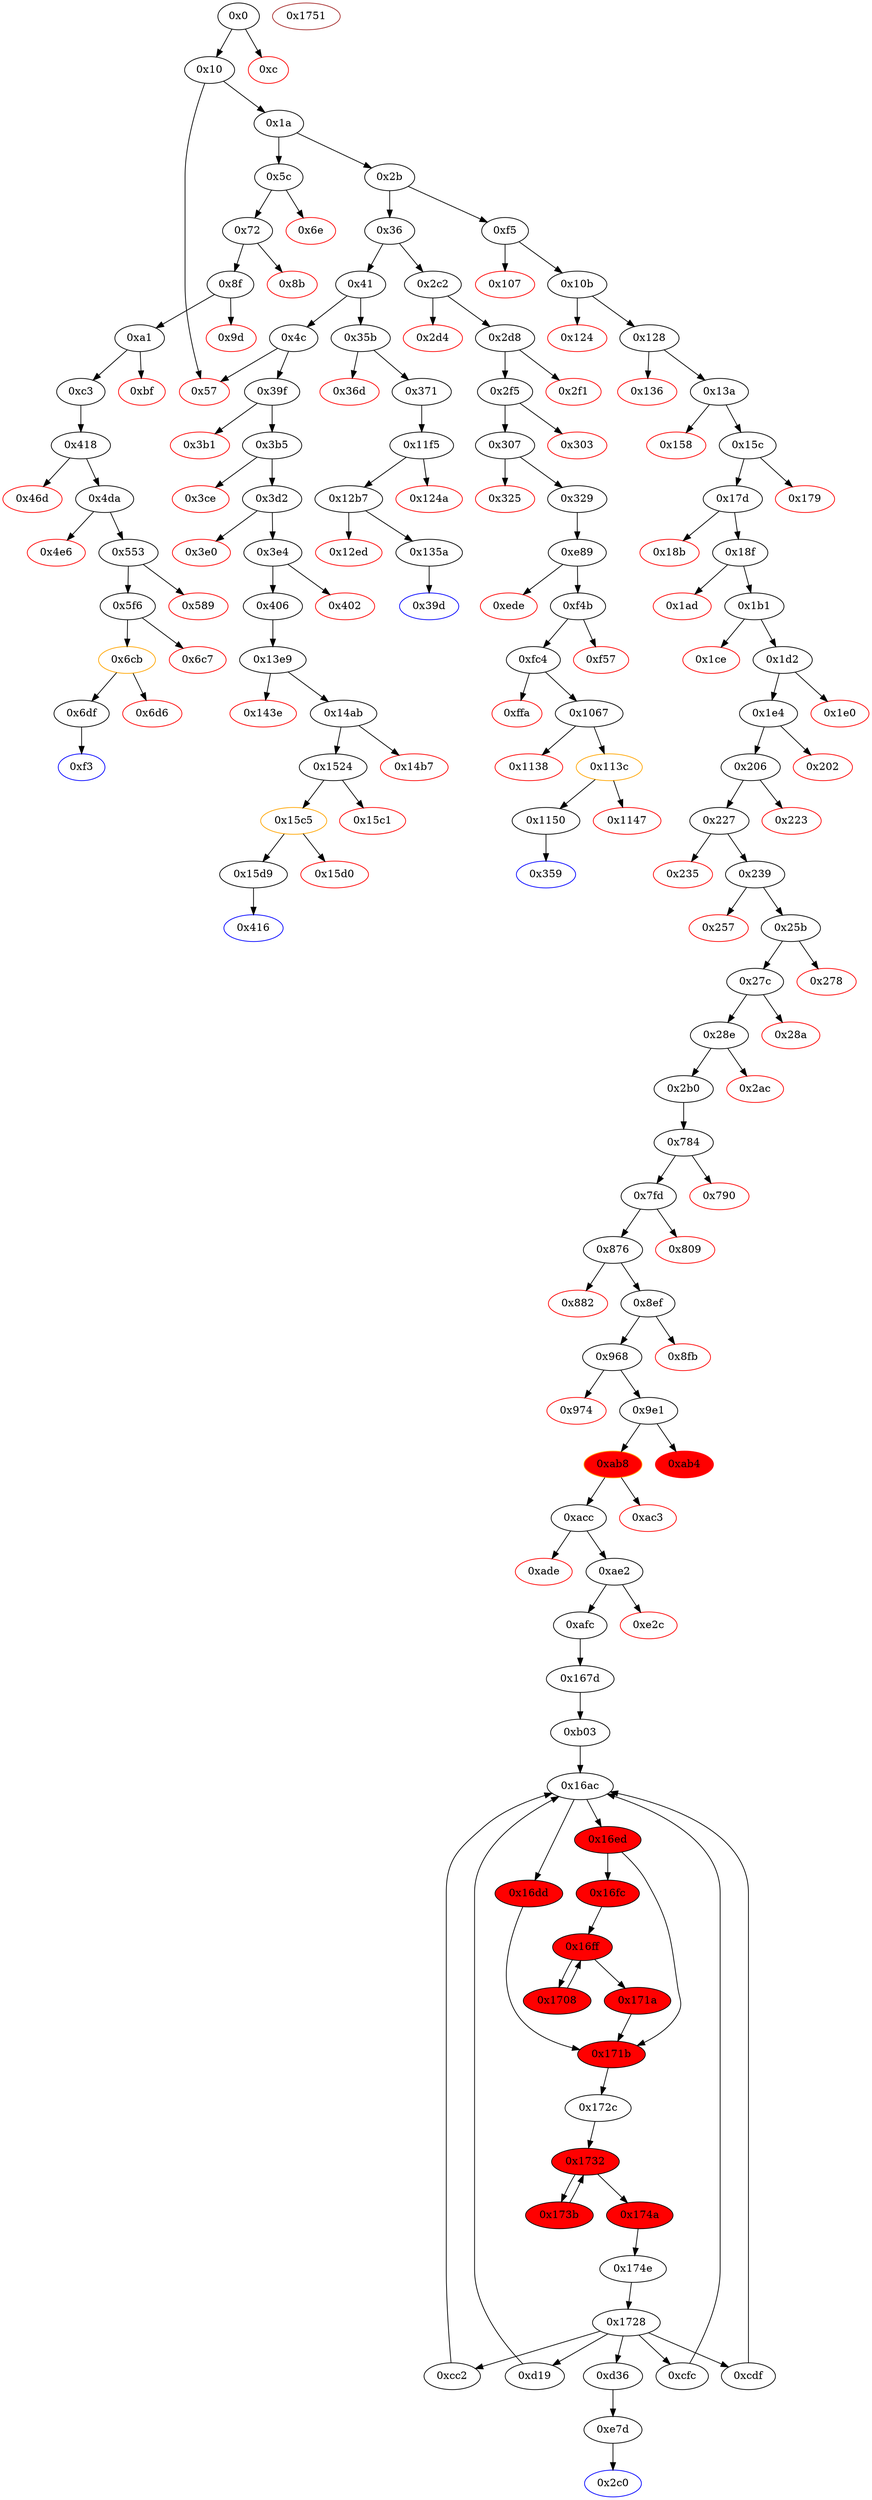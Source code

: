 strict digraph "" {
"0x882" [color=red, fillcolor=white, id="0x882", style=filled, tooltip="Block 0x882\n[0x882:0x8ee]\n---\nPredecessors: [0x876]\nSuccessors: []\n---\n0x882 PUSH1 0x40\n0x884 MLOAD\n0x885 PUSH32 0x8c379a000000000000000000000000000000000000000000000000000000000\n0x8a6 DUP2\n0x8a7 MSTORE\n0x8a8 PUSH1 0x4\n0x8aa ADD\n0x8ab DUP1\n0x8ac DUP1\n0x8ad PUSH1 0x20\n0x8af ADD\n0x8b0 DUP3\n0x8b1 DUP2\n0x8b2 SUB\n0x8b3 DUP3\n0x8b4 MSTORE\n0x8b5 PUSH1 0x15\n0x8b7 DUP2\n0x8b8 MSTORE\n0x8b9 PUSH1 0x20\n0x8bb ADD\n0x8bc DUP1\n0x8bd PUSH32 0x4461746120686173682069732072657175697265640000000000000000000000\n0x8de DUP2\n0x8df MSTORE\n0x8e0 POP\n0x8e1 PUSH1 0x20\n0x8e3 ADD\n0x8e4 SWAP2\n0x8e5 POP\n0x8e6 POP\n0x8e7 PUSH1 0x40\n0x8e9 MLOAD\n0x8ea DUP1\n0x8eb SWAP2\n0x8ec SUB\n0x8ed SWAP1\n0x8ee REVERT\n---\n0x882: V528 = 0x40\n0x884: V529 = M[0x40]\n0x885: V530 = 0x8c379a000000000000000000000000000000000000000000000000000000000\n0x8a7: M[V529] = 0x8c379a000000000000000000000000000000000000000000000000000000000\n0x8a8: V531 = 0x4\n0x8aa: V532 = ADD 0x4 V529\n0x8ad: V533 = 0x20\n0x8af: V534 = ADD 0x20 V532\n0x8b2: V535 = SUB V534 V532\n0x8b4: M[V532] = V535\n0x8b5: V536 = 0x15\n0x8b8: M[V534] = 0x15\n0x8b9: V537 = 0x20\n0x8bb: V538 = ADD 0x20 V534\n0x8bd: V539 = 0x4461746120686173682069732072657175697265640000000000000000000000\n0x8df: M[V538] = 0x4461746120686173682069732072657175697265640000000000000000000000\n0x8e1: V540 = 0x20\n0x8e3: V541 = ADD 0x20 V538\n0x8e7: V542 = 0x40\n0x8e9: V543 = M[0x40]\n0x8ec: V544 = SUB V541 V543\n0x8ee: REVERT V543 V544\n---\nEntry stack: [V13, 0x2c0, V101, V99, V129, V127, V157, V155, V185, V183, V213, V211]\nStack pops: 0\nStack additions: []\nExit stack: [V13, 0x2c0, V101, V99, V129, V127, V157, V155, V185, V183, V213, V211]\n\nDef sites:\nV13: {0x1a.0x1f}\n0x2c0: {0xf5.0xf6}\nV101: {0x13a.0x140}\nV99: {0x13a.0x13c}\nV129: {0x18f.0x195}\nV127: {0x18f.0x191}\nV157: {0x1e4.0x1ea}\nV155: {0x1e4.0x1e6}\nV185: {0x239.0x23f}\nV183: {0x239.0x23b}\nV213: {0x28e.0x294}\nV211: {0x28e.0x290}\n"];
"0x3b1" [color=red, fillcolor=white, id="0x3b1", style=filled, tooltip="Block 0x3b1\n[0x3b1:0x3b4]\n---\nPredecessors: [0x39f]\nSuccessors: []\n---\n0x3b1 PUSH1 0x0\n0x3b3 DUP1\n0x3b4 REVERT\n---\n0x3b1: V293 = 0x0\n0x3b4: REVERT 0x0 0x0\n---\nEntry stack: [V13, 0x416, 0x4, V288]\nStack pops: 0\nStack additions: []\nExit stack: [V13, 0x416, 0x4, V288]\n\nDef sites:\nV13: {0x1a.0x1f}\n0x416: {0x39f.0x3a0}\n0x4: {0x39f.0x3a3}\nV288: {0x39f.0x3a7}\n"];
"0x1ad" [color=red, fillcolor=white, id="0x1ad", style=filled, tooltip="Block 0x1ad\n[0x1ad:0x1b0]\n---\nPredecessors: [0x18f]\nSuccessors: []\n---\n0x1ad PUSH1 0x0\n0x1af DUP1\n0x1b0 REVERT\n---\n0x1ad: V139 = 0x0\n0x1b0: REVERT 0x0 0x0\n---\nEntry stack: [V13, 0x2c0, V101, V99, V83, 0x4, V129, V127, 0x44]\nStack pops: 0\nStack additions: []\nExit stack: [V13, 0x2c0, V101, V99, V83, 0x4, V129, V127, 0x44]\n\nDef sites:\nV13: {0x1a.0x1f}\n0x2c0: {0xf5.0xf6}\nV101: {0x13a.0x140}\nV99: {0x13a.0x13c}\nV83: {0x10b.0x10d}\n0x4: {0xf5.0xf9}\nV129: {0x18f.0x195}\nV127: {0x18f.0x191}\n0x44: {0x15c.0x16a}\n"];
"0xab8" [color=orange, fillcolor=red, id="0xab8", style=filled, tooltip="Block 0xab8\n[0xab8:0xac2]\n---\nPredecessors: [0x9e1]\nSuccessors: [0xac3, 0xacc]\n---\n0xab8 JUMPDEST\n0xab9 POP\n0xaba GAS\n0xabb STATICCALL\n0xabc ISZERO\n0xabd DUP1\n0xabe ISZERO\n0xabf PUSH2 0xacc\n0xac2 JUMPI\n---\n0xab8: JUMPDEST \n0xaba: V636 = GAS\n0xabb: V637 = STATICCALL V636 V597 V629 V630 V629 0x20\n0xabc: V638 = ISZERO V637\n0xabe: V639 = ISZERO V638\n0xabf: V640 = 0xacc\n0xac2: JUMPI 0xacc V639\n---\nEntry stack: [V13, 0x2c0, V101, V99, V129, V127, V157, V155, V185, V183, V213, V211, 0x1, V597, 0xfc034c43, V626, 0x20, V629, V630, V629, V597, V632]\nStack pops: 6\nStack additions: [V638]\nExit stack: [V13, 0x2c0, V101, V99, V129, V127, V157, V155, V185, V183, V213, V211, 0x1, V597, 0xfc034c43, V626, V638]\n\nDef sites:\nV13: {0x1a.0x1f}\n0x2c0: {0xf5.0xf6}\nV101: {0x13a.0x140}\nV99: {0x13a.0x13c}\nV129: {0x18f.0x195}\nV127: {0x18f.0x191}\nV157: {0x1e4.0x1ea}\nV155: {0x1e4.0x1e6}\nV185: {0x239.0x23f}\nV183: {0x239.0x23b}\nV213: {0x28e.0x294}\nV211: {0x28e.0x290}\n0x1: {0x9e1.0x9e5}\nV597: {0x9e1.0xa1e}\n0xfc034c43: {0x9e1.0xa1f}\nV626: {0x9e1.0xa96}\n0x20: {0x9e1.0xaa1}\nV629: {0x9e1.0xaa5}\nV630: {0x9e1.0xaa8}\nV629: {0x9e1.0xaa5}\nV597: {0x9e1.0xa1e}\nV632: {0x9e1.0xaad}\n"];
"0x1150" [fillcolor=white, id="0x1150", style=filled, tooltip="Block 0x1150\n[0x1150:0x11f4]\n---\nPredecessors: [0x113c]\nSuccessors: [0x359]\n---\n0x1150 JUMPDEST\n0x1151 POP\n0x1152 POP\n0x1153 POP\n0x1154 POP\n0x1155 PUSH32 0xea2ce14b4190416f360827324e7e4649ed1a75813da1d15589eabae56f94977c\n0x1176 DUP4\n0x1177 DUP4\n0x1178 PUSH1 0x40\n0x117a MLOAD\n0x117b DUP1\n0x117c DUP1\n0x117d PUSH1 0x20\n0x117f ADD\n0x1180 DUP1\n0x1181 PUSH1 0x20\n0x1183 ADD\n0x1184 DUP4\n0x1185 DUP2\n0x1186 SUB\n0x1187 DUP4\n0x1188 MSTORE\n0x1189 PUSH1 0x20\n0x118b DUP2\n0x118c MSTORE\n0x118d PUSH1 0x20\n0x118f ADD\n0x1190 DUP1\n0x1191 PUSH32 0x4e6577206d656d62657220776173206164646564207769746820686173683a20\n0x11b2 DUP2\n0x11b3 MSTORE\n0x11b4 POP\n0x11b5 PUSH1 0x20\n0x11b7 ADD\n0x11b8 DUP4\n0x11b9 DUP2\n0x11ba SUB\n0x11bb DUP3\n0x11bc MSTORE\n0x11bd DUP6\n0x11be DUP6\n0x11bf DUP3\n0x11c0 DUP2\n0x11c1 DUP2\n0x11c2 MSTORE\n0x11c3 PUSH1 0x20\n0x11c5 ADD\n0x11c6 SWAP3\n0x11c7 POP\n0x11c8 DUP1\n0x11c9 DUP3\n0x11ca DUP5\n0x11cb CALLDATACOPY\n0x11cc PUSH1 0x0\n0x11ce DUP2\n0x11cf DUP5\n0x11d0 ADD\n0x11d1 MSTORE\n0x11d2 PUSH1 0x1f\n0x11d4 NOT\n0x11d5 PUSH1 0x1f\n0x11d7 DUP3\n0x11d8 ADD\n0x11d9 AND\n0x11da SWAP1\n0x11db POP\n0x11dc DUP1\n0x11dd DUP4\n0x11de ADD\n0x11df SWAP3\n0x11e0 POP\n0x11e1 POP\n0x11e2 POP\n0x11e3 SWAP5\n0x11e4 POP\n0x11e5 POP\n0x11e6 POP\n0x11e7 POP\n0x11e8 POP\n0x11e9 PUSH1 0x40\n0x11eb MLOAD\n0x11ec DUP1\n0x11ed SWAP2\n0x11ee SUB\n0x11ef SWAP1\n0x11f0 LOG1\n0x11f1 POP\n0x11f2 POP\n0x11f3 POP\n0x11f4 JUMP\n---\n0x1150: JUMPDEST \n0x1155: V1047 = 0xea2ce14b4190416f360827324e7e4649ed1a75813da1d15589eabae56f94977c\n0x1178: V1048 = 0x40\n0x117a: V1049 = M[0x40]\n0x117d: V1050 = 0x20\n0x117f: V1051 = ADD 0x20 V1049\n0x1181: V1052 = 0x20\n0x1183: V1053 = ADD 0x20 V1051\n0x1186: V1054 = SUB V1053 V1049\n0x1188: M[V1049] = V1054\n0x1189: V1055 = 0x20\n0x118c: M[V1053] = 0x20\n0x118d: V1056 = 0x20\n0x118f: V1057 = ADD 0x20 V1053\n0x1191: V1058 = 0x4e6577206d656d62657220776173206164646564207769746820686173683a20\n0x11b3: M[V1057] = 0x4e6577206d656d62657220776173206164646564207769746820686173683a20\n0x11b5: V1059 = 0x20\n0x11b7: V1060 = ADD 0x20 V1057\n0x11ba: V1061 = SUB V1060 V1049\n0x11bc: M[V1051] = V1061\n0x11c2: M[V1060] = V250\n0x11c3: V1062 = 0x20\n0x11c5: V1063 = ADD 0x20 V1060\n0x11cb: CALLDATACOPY V1063 V252 V250\n0x11cc: V1064 = 0x0\n0x11d0: V1065 = ADD V1063 V250\n0x11d1: M[V1065] = 0x0\n0x11d2: V1066 = 0x1f\n0x11d4: V1067 = NOT 0x1f\n0x11d5: V1068 = 0x1f\n0x11d8: V1069 = ADD V250 0x1f\n0x11d9: V1070 = AND V1069 0xffffffffffffffffffffffffffffffffffffffffffffffffffffffffffffffe0\n0x11de: V1071 = ADD V1063 V1070\n0x11e9: V1072 = 0x40\n0x11eb: V1073 = M[0x40]\n0x11ee: V1074 = SUB V1071 V1073\n0x11f0: LOG V1073 V1074 0xea2ce14b4190416f360827324e7e4649ed1a75813da1d15589eabae56f94977c\n0x11f4: JUMP 0x359\n---\nEntry stack: [V13, 0x359, V252, V250, V265, V999, 0x45e39705, V1027, V1040]\nStack pops: 8\nStack additions: []\nExit stack: [V13]\n\nDef sites:\nV13: {0x1a.0x1f}\n0x359: {0x2c2.0x2c3}\nV252: {0x307.0x30d}\nV250: {0x307.0x309}\nV265: {0x329.0x349}\nV999: {0x1067.0x10a0}\n0x45e39705: {0x1067.0x10a1}\nV1027: {0x1067.0x1118}\nV1040: {0x113c.0x1140}\n"];
"0xc3" [fillcolor=white, id="0xc3", style=filled, tooltip="Block 0xc3\n[0xc3:0xf2]\n---\nPredecessors: [0xa1]\nSuccessors: [0x418]\n---\n0xc3 JUMPDEST\n0xc4 SWAP1\n0xc5 SWAP2\n0xc6 SWAP3\n0xc7 SWAP4\n0xc8 SWAP2\n0xc9 SWAP3\n0xca SWAP4\n0xcb SWAP1\n0xcc DUP1\n0xcd CALLDATALOAD\n0xce PUSH20 0xffffffffffffffffffffffffffffffffffffffff\n0xe3 AND\n0xe4 SWAP1\n0xe5 PUSH1 0x20\n0xe7 ADD\n0xe8 SWAP1\n0xe9 SWAP3\n0xea SWAP2\n0xeb SWAP1\n0xec POP\n0xed POP\n0xee POP\n0xef PUSH2 0x418\n0xf2 JUMP\n---\n0xc3: JUMPDEST \n0xcd: V68 = CALLDATALOAD 0x24\n0xce: V69 = 0xffffffffffffffffffffffffffffffffffffffff\n0xe3: V70 = AND 0xffffffffffffffffffffffffffffffffffffffff V68\n0xe5: V71 = 0x20\n0xe7: V72 = ADD 0x20 0x24\n0xef: V73 = 0x418\n0xf2: JUMP 0x418\n---\nEntry stack: [V13, 0xf3, V39, 0x4, V57, V55, 0x24]\nStack pops: 5\nStack additions: [S2, S1, V70]\nExit stack: [V13, 0xf3, V57, V55, V70]\n\nDef sites:\nV13: {0x1a.0x1f}\n0xf3: {0x5c.0x5d}\nV39: {0x72.0x74}\n0x4: {0x5c.0x60}\nV57: {0xa1.0xa7}\nV55: {0xa1.0xa3}\n0x24: {0x72.0x7c}\n"];
"0x25b" [fillcolor=white, id="0x25b", style=filled, tooltip="Block 0x25b\n[0x25b:0x277]\n---\nPredecessors: [0x239]\nSuccessors: [0x278, 0x27c]\n---\n0x25b JUMPDEST\n0x25c SWAP1\n0x25d SWAP2\n0x25e SWAP3\n0x25f SWAP4\n0x260 SWAP2\n0x261 SWAP3\n0x262 SWAP4\n0x263 SWAP1\n0x264 DUP1\n0x265 CALLDATALOAD\n0x266 SWAP1\n0x267 PUSH1 0x20\n0x269 ADD\n0x26a SWAP1\n0x26b PUSH5 0x100000000\n0x271 DUP2\n0x272 GT\n0x273 ISZERO\n0x274 PUSH2 0x27c\n0x277 JUMPI\n---\n0x25b: JUMPDEST \n0x265: V196 = CALLDATALOAD 0x84\n0x267: V197 = 0x20\n0x269: V198 = ADD 0x20 0x84\n0x26b: V199 = 0x100000000\n0x272: V200 = GT V196 0x100000000\n0x273: V201 = ISZERO V200\n0x274: V202 = 0x27c\n0x277: JUMPI 0x27c V201\n---\nEntry stack: [V13, 0x2c0, V101, V99, V129, V127, V157, V155, V83, 0x4, V185, V183, 0x84]\nStack pops: 5\nStack additions: [S2, S1, S4, S3, 0xa4, V196]\nExit stack: [V13, 0x2c0, V101, V99, V129, V127, V157, V155, V185, V183, V83, 0x4, 0xa4, V196]\n\nDef sites:\nV13: {0x1a.0x1f}\n0x2c0: {0xf5.0xf6}\nV101: {0x13a.0x140}\nV99: {0x13a.0x13c}\nV129: {0x18f.0x195}\nV127: {0x18f.0x191}\nV157: {0x1e4.0x1ea}\nV155: {0x1e4.0x1e6}\nV83: {0x10b.0x10d}\n0x4: {0xf5.0xf9}\nV185: {0x239.0x23f}\nV183: {0x239.0x23b}\n0x84: {0x206.0x214}\n"];
"0x1728" [fillcolor=white, id="0x1728", style=filled, tooltip="Block 0x1728\n[0x1728:0x172b]\n---\nPredecessors: [0x174e]\nSuccessors: [0xcc2, 0xcdf, 0xcfc, 0xd19, 0xd36]\n---\n0x1728 JUMPDEST\n0x1729 POP\n0x172a SWAP1\n0x172b JUMP\n---\n0x1728: JUMPDEST \n0x172b: JUMP {0xcc2, 0xcdf, 0xcfc, 0xd19, 0xd36}\n---\nEntry stack: [V13, 0x2c0, V101, V99, V129, V127, V157, V155, V185, V183, V213, V211, V1291, V1291, V793, {0xcc2, 0xcdf, 0xcfc, 0xd19, 0xd36}, S1, S0]\nStack pops: 3\nStack additions: [S1]\nExit stack: [V13, 0x2c0, V101, V99, V129, V127, V157, V155, V185, V183, V213, V211, V1291, V1291, V793, S1]\n\nDef sites:\nV13: {0x1a.0x1f}\n0x2c0: {0xf5.0xf6}\nV101: {0x13a.0x140}\nV99: {0x13a.0x13c}\nV129: {0x18f.0x195}\nV127: {0x18f.0x191}\nV157: {0x1e4.0x1ea}\nV155: {0x1e4.0x1e6}\nV185: {0x239.0x23f}\nV183: {0x239.0x23b}\nV213: {0x28e.0x294}\nV211: {0x28e.0x290}\nV1291: {0x167d.0x1680}\nV1291: {0x167d.0x1680}\nV793: {0xb03.0xca6}\n{0xcc2, 0xcdf, 0xcfc, 0xd19, 0xd36}: {0xd19.0xd2c, 0xb03.0xcb8, 0xcc2.0xcd5, 0xcfc.0xd0f, 0xcdf.0xcf2}\nS1: {0xd19.0xd23, 0xb03.0xcaf, 0xcc2.0xccc, 0xcfc.0xd06, 0xcdf.0xce9}\nS0: {0x16ac_0xcdf.0x16d3, 0x16ac_0xb03.0x16d3, 0x16ac_0xcfc.0x16d3, 0x16ac_0xd19.0x16d3, 0x16ac_0xcc2.0x16d3}\n"];
"0x2d8" [fillcolor=white, id="0x2d8", style=filled, tooltip="Block 0x2d8\n[0x2d8:0x2f0]\n---\nPredecessors: [0x2c2]\nSuccessors: [0x2f1, 0x2f5]\n---\n0x2d8 JUMPDEST\n0x2d9 DUP2\n0x2da ADD\n0x2db SWAP1\n0x2dc DUP1\n0x2dd DUP1\n0x2de CALLDATALOAD\n0x2df SWAP1\n0x2e0 PUSH1 0x20\n0x2e2 ADD\n0x2e3 SWAP1\n0x2e4 PUSH5 0x100000000\n0x2ea DUP2\n0x2eb GT\n0x2ec ISZERO\n0x2ed PUSH2 0x2f5\n0x2f0 JUMPI\n---\n0x2d8: JUMPDEST \n0x2da: V234 = ADD 0x4 V228\n0x2de: V235 = CALLDATALOAD 0x4\n0x2e0: V236 = 0x20\n0x2e2: V237 = ADD 0x20 0x4\n0x2e4: V238 = 0x100000000\n0x2eb: V239 = GT V235 0x100000000\n0x2ec: V240 = ISZERO V239\n0x2ed: V241 = 0x2f5\n0x2f0: JUMPI 0x2f5 V240\n---\nEntry stack: [V13, 0x359, 0x4, V228]\nStack pops: 2\nStack additions: [V234, S1, 0x24, V235]\nExit stack: [V13, 0x359, V234, 0x4, 0x24, V235]\n\nDef sites:\nV13: {0x1a.0x1f}\n0x359: {0x2c2.0x2c3}\n0x4: {0x2c2.0x2c6}\nV228: {0x2c2.0x2ca}\n"];
"0x13a" [fillcolor=white, id="0x13a", style=filled, tooltip="Block 0x13a\n[0x13a:0x157]\n---\nPredecessors: [0x128]\nSuccessors: [0x158, 0x15c]\n---\n0x13a JUMPDEST\n0x13b DUP1\n0x13c CALLDATALOAD\n0x13d SWAP1\n0x13e PUSH1 0x20\n0x140 ADD\n0x141 SWAP2\n0x142 DUP5\n0x143 PUSH1 0x1\n0x145 DUP4\n0x146 MUL\n0x147 DUP5\n0x148 ADD\n0x149 GT\n0x14a PUSH5 0x100000000\n0x150 DUP4\n0x151 GT\n0x152 OR\n0x153 ISZERO\n0x154 PUSH2 0x15c\n0x157 JUMPI\n---\n0x13a: JUMPDEST \n0x13c: V99 = CALLDATALOAD V92\n0x13e: V100 = 0x20\n0x140: V101 = ADD 0x20 V92\n0x143: V102 = 0x1\n0x146: V103 = MUL V99 0x1\n0x148: V104 = ADD V101 V103\n0x149: V105 = GT V104 V83\n0x14a: V106 = 0x100000000\n0x151: V107 = GT V99 0x100000000\n0x152: V108 = OR V107 V105\n0x153: V109 = ISZERO V108\n0x154: V110 = 0x15c\n0x157: JUMPI 0x15c V109\n---\nEntry stack: [V13, 0x2c0, V83, 0x4, 0x24, V92]\nStack pops: 4\nStack additions: [S3, S2, V101, V99, S1]\nExit stack: [V13, 0x2c0, V83, 0x4, V101, V99, 0x24]\n\nDef sites:\nV13: {0x1a.0x1f}\n0x2c0: {0xf5.0xf6}\nV83: {0x10b.0x10d}\n0x4: {0xf5.0xf9}\n0x24: {0x10b.0x115}\nV92: {0x128.0x12a}\n"];
"0x174e" [fillcolor=white, id="0x174e", style=filled, tooltip="Block 0x174e\n[0x174e:0x1750]\n---\nPredecessors: [0x174a]\nSuccessors: [0x1728]\n---\n0x174e JUMPDEST\n0x174f SWAP1\n0x1750 JUMP\n---\n0x174e: JUMPDEST \n0x1750: JUMP 0x1728\n---\nEntry stack: [V13, 0x2c0, V101, V99, V129, V127, V157, V155, V185, V183, V213, V211, V1291, V1291, V793, {0xcc2, 0xcdf, 0xcfc, 0xd19, 0xd36}, S2, 0x1728, S0]\nStack pops: 2\nStack additions: [S0]\nExit stack: [V13, 0x2c0, V101, V99, V129, V127, V157, V155, V185, V183, V213, V211, V1291, V1291, V793, {0xcc2, 0xcdf, 0xcfc, 0xd19, 0xd36}, S2, S0]\n\nDef sites:\nV13: {0x1a.0x1f}\n0x2c0: {0xf5.0xf6}\nV101: {0x13a.0x140}\nV99: {0x13a.0x13c}\nV129: {0x18f.0x195}\nV127: {0x18f.0x191}\nV157: {0x1e4.0x1ea}\nV155: {0x1e4.0x1e6}\nV185: {0x239.0x23f}\nV183: {0x239.0x23b}\nV213: {0x28e.0x294}\nV211: {0x28e.0x290}\nV1291: {0x167d.0x1680}\nV1291: {0x167d.0x1680}\nV793: {0xb03.0xca6}\n{0xcc2, 0xcdf, 0xcfc, 0xd19, 0xd36}: {0xd19.0xd2c, 0xb03.0xcb8, 0xcc2.0xcd5, 0xcfc.0xd0f, 0xcdf.0xcf2}\nS2: {0xd19.0xd23, 0xb03.0xcaf, 0xcc2.0xccc, 0xcfc.0xd06, 0xcdf.0xce9}\n0x1728: {0x171b_0x16dd_0xcdf.0x171f, 0x171b_0x16dd_0xcc2.0x171f, 0x171b_0x16dd_0xcfc.0x171f, 0x171b_0x16dd_0xd19.0x171f, 0x171b_0x16dd_0xb03.0x171f, 0x171b_0x171a_0x1708.0x171f, 0x171b_0x171a_0x16fc.0x171f, 0x171b_0x16ed.0x171f}\nS0: {0x16ac_0xcdf.0x16d3, 0x16ac_0xb03.0x16d3, 0x16ac_0xcfc.0x16d3, 0x16ac_0xd19.0x16d3, 0x16ac_0xcc2.0x16d3}\n"];
"0xcc2" [fillcolor=white, id="0xcc2", style=filled, tooltip="Block 0xcc2\n[0xcc2:0xcde]\n---\nPredecessors: [0x1728]\nSuccessors: [0x16ac]\n---\n0xcc2 JUMPDEST\n0xcc3 POP\n0xcc4 PUSH1 0x20\n0xcc6 DUP3\n0xcc7 ADD\n0xcc8 MLOAD\n0xcc9 DUP2\n0xcca PUSH1 0x1\n0xccc ADD\n0xccd SWAP1\n0xcce DUP1\n0xccf MLOAD\n0xcd0 SWAP1\n0xcd1 PUSH1 0x20\n0xcd3 ADD\n0xcd4 SWAP1\n0xcd5 PUSH2 0xcdf\n0xcd8 SWAP3\n0xcd9 SWAP2\n0xcda SWAP1\n0xcdb PUSH2 0x16ac\n0xcde JUMP\n---\n0xcc2: JUMPDEST \n0xcc4: V804 = 0x20\n0xcc7: V805 = ADD V1291 0x20\n0xcc8: V806 = M[V805]\n0xcca: V807 = 0x1\n0xccc: V808 = ADD 0x1 V793\n0xccf: V809 = M[V806]\n0xcd1: V810 = 0x20\n0xcd3: V811 = ADD 0x20 V806\n0xcd5: V812 = 0xcdf\n0xcdb: V813 = 0x16ac\n0xcde: JUMP 0x16ac\n---\nEntry stack: [V13, 0x2c0, V101, V99, V129, V127, V157, V155, V185, V183, V213, V211, V1291, V1291, V793, S0]\nStack pops: 3\nStack additions: [S2, S1, 0xcdf, V808, V811, V809]\nExit stack: [V13, 0x2c0, V101, V99, V129, V127, V157, V155, V185, V183, V213, V211, V1291, V1291, V793, 0xcdf, V808, V811, V809]\n\nDef sites:\nV13: {0x1a.0x1f}\n0x2c0: {0xf5.0xf6}\nV101: {0x13a.0x140}\nV99: {0x13a.0x13c}\nV129: {0x18f.0x195}\nV127: {0x18f.0x191}\nV157: {0x1e4.0x1ea}\nV155: {0x1e4.0x1e6}\nV185: {0x239.0x23f}\nV183: {0x239.0x23b}\nV213: {0x28e.0x294}\nV211: {0x28e.0x290}\nV1291: {0x167d.0x1680}\nV1291: {0x167d.0x1680}\nV793: {0xb03.0xca6}\nS0: {0xd19.0xd23, 0xb03.0xcaf, 0xcc2.0xccc, 0xcfc.0xd06, 0xcdf.0xce9}\n"];
"0x968" [fillcolor=white, id="0x968", style=filled, tooltip="Block 0x968\n[0x968:0x973]\n---\nPredecessors: [0x8ef]\nSuccessors: [0x974, 0x9e1]\n---\n0x968 JUMPDEST\n0x969 PUSH1 0x0\n0x96b DUP3\n0x96c DUP3\n0x96d SWAP1\n0x96e POP\n0x96f GT\n0x970 PUSH2 0x9e1\n0x973 JUMPI\n---\n0x968: JUMPDEST \n0x969: V565 = 0x0\n0x96f: V566 = GT V211 0x0\n0x970: V567 = 0x9e1\n0x973: JUMPI 0x9e1 V566\n---\nEntry stack: [V13, 0x2c0, V101, V99, V129, V127, V157, V155, V185, V183, V213, V211]\nStack pops: 2\nStack additions: [S1, S0]\nExit stack: [V13, 0x2c0, V101, V99, V129, V127, V157, V155, V185, V183, V213, V211]\n\nDef sites:\nV13: {0x1a.0x1f}\n0x2c0: {0xf5.0xf6}\nV101: {0x13a.0x140}\nV99: {0x13a.0x13c}\nV129: {0x18f.0x195}\nV127: {0x18f.0x191}\nV157: {0x1e4.0x1ea}\nV155: {0x1e4.0x1e6}\nV185: {0x239.0x23f}\nV183: {0x239.0x23b}\nV213: {0x28e.0x294}\nV211: {0x28e.0x290}\n"];
"0xf3" [color=blue, fillcolor=white, id="0xf3", style=filled, tooltip="Block 0xf3\n[0xf3:0xf4]\n---\nPredecessors: [0x6df]\nSuccessors: []\n---\n0xf3 JUMPDEST\n0xf4 STOP\n---\n0xf3: JUMPDEST \n0xf4: STOP \n---\nEntry stack: [V13]\nStack pops: 0\nStack additions: []\nExit stack: [V13]\n\nDef sites:\nV13: {0x1a.0x1f}\n"];
"0x1751" [color=brown, fillcolor=white, id="0x1751", style=filled, tooltip="Block 0x1751\n[0x1751:0x180d]\n---\nPredecessors: []\nSuccessors: []\n---\n0x1751 INVALID\n0x1752 SLOAD\n0x1753 PUSH9 0x65206d656d62657220\n0x175d PUSH10 0x73206e6f7420616c6c6f\n0x1768 PUSH24 0x656420746f20646f2074686973206f7065726174696f6e54\n0x1781 PUSH9 0x652061646472657373\n0x178b SHA3\n0x178c PUSH16 0x66204964656e7469747920636f6e7472\n0x179d PUSH2 0x6374\n0x17a0 SHA3\n0x17a1 PUSH24 0x6173207365747465644e6577206365727469666963617469\n0x17ba PUSH16 0x6e2061646465642e204d656d62657220\n0x17cb MISSING 0x48\n0x17cc PUSH2 0x7368\n0x17cf GASPRICE\n0x17d0 SHA3\n0x17d1 LOG2\n0x17d2 PUSH5 0x6970667358\n0x17d8 MISSING 0x22\n0x17d9 SLT\n0x17da SHA3\n0x17db ORIGIN\n0x17dc MULMOD\n0x17dd MISSING 0xe2\n0x17de SLOAD\n0x17df CREATE\n0x17e0 GT\n0x17e1 DUP7\n0x17e2 CREATE2\n0x17e3 MISSING 0x4e\n0x17e4 MISSING 0xcc\n0x17e5 DUP13\n0x17e6 ADD\n0x17e7 SWAP16\n0x17e8 MISSING 0xb7\n0x17e9 MISSING 0xad\n0x17ea MISSING 0xf9\n0x17eb MISSING 0x25\n0x17ec MISSING 0xc5\n0x17ed PUSH15 0x751fa039c42029b84d6ef991036473\n0x17fd PUSH16 0x6c63430006040033\n---\n0x1751: INVALID \n0x1752: V1364 = S[S0]\n0x1753: V1365 = 0x65206d656d62657220\n0x175d: V1366 = 0x73206e6f7420616c6c6f\n0x1768: V1367 = 0x656420746f20646f2074686973206f7065726174696f6e54\n0x1781: V1368 = 0x652061646472657373\n0x178b: V1369 = SHA3 0x652061646472657373 0x656420746f20646f2074686973206f7065726174696f6e54\n0x178c: V1370 = 0x66204964656e7469747920636f6e7472\n0x179d: V1371 = 0x6374\n0x17a0: V1372 = SHA3 0x6374 0x66204964656e7469747920636f6e7472\n0x17a1: V1373 = 0x6173207365747465644e6577206365727469666963617469\n0x17ba: V1374 = 0x6e2061646465642e204d656d62657220\n0x17cb: MISSING 0x48\n0x17cc: V1375 = 0x7368\n0x17cf: V1376 = GASPRICE\n0x17d0: V1377 = SHA3 V1376 0x7368\n0x17d1: LOG V1377 S0 S1 S2\n0x17d2: V1378 = 0x6970667358\n0x17d8: MISSING 0x22\n0x17d9: V1379 = SLT S0 S1\n0x17da: V1380 = SHA3 V1379 S2\n0x17db: V1381 = ORIGIN\n0x17dc: V1382 = MULMOD V1381 V1380 S3\n0x17dd: MISSING 0xe2\n0x17de: V1383 = S[S0]\n0x17df: V1384 = CREATE V1383 S1 S2\n0x17e0: V1385 = GT V1384 S3\n0x17e2: V1386 = CREATE2 S9 V1385 S4 S5\n0x17e3: MISSING 0x4e\n0x17e4: MISSING 0xcc\n0x17e6: V1387 = ADD S12 S0\n0x17e8: MISSING 0xb7\n0x17e9: MISSING 0xad\n0x17ea: MISSING 0xf9\n0x17eb: MISSING 0x25\n0x17ec: MISSING 0xc5\n0x17ed: V1388 = 0x751fa039c42029b84d6ef991036473\n0x17fd: V1389 = 0x6c63430006040033\n---\nEntry stack: []\nStack pops: 0\nStack additions: [0x6e2061646465642e204d656d62657220, 0x6173207365747465644e6577206365727469666963617469, V1372, V1369, 0x73206e6f7420616c6c6f, 0x65206d656d62657220, V1364, 0x6970667358, V1382, V1386, S6, S7, S8, S9, S16, S1, S2, S3, S4, S5, S6, S7, S8, S9, S10, S11, S12, S13, S14, S15, V1387, 0x6c63430006040033, 0x751fa039c42029b84d6ef991036473]\nExit stack: []\n\nDef sites:\n"];
"0x35b" [fillcolor=white, id="0x35b", style=filled, tooltip="Block 0x35b\n[0x35b:0x36c]\n---\nPredecessors: [0x41]\nSuccessors: [0x36d, 0x371]\n---\n0x35b JUMPDEST\n0x35c PUSH2 0x39d\n0x35f PUSH1 0x4\n0x361 DUP1\n0x362 CALLDATASIZE\n0x363 SUB\n0x364 PUSH1 0x20\n0x366 DUP2\n0x367 LT\n0x368 ISZERO\n0x369 PUSH2 0x371\n0x36c JUMPI\n---\n0x35b: JUMPDEST \n0x35c: V269 = 0x39d\n0x35f: V270 = 0x4\n0x362: V271 = CALLDATASIZE\n0x363: V272 = SUB V271 0x4\n0x364: V273 = 0x20\n0x367: V274 = LT V272 0x20\n0x368: V275 = ISZERO V274\n0x369: V276 = 0x371\n0x36c: JUMPI 0x371 V275\n---\nEntry stack: [V13]\nStack pops: 0\nStack additions: [0x39d, 0x4, V272]\nExit stack: [V13, 0x39d, 0x4, V272]\n\nDef sites:\nV13: {0x1a.0x1f}\n"];
"0xfc4" [fillcolor=white, id="0xfc4", style=filled, tooltip="Block 0xfc4\n[0xfc4:0xff9]\n---\nPredecessors: [0xf4b]\nSuccessors: [0xffa, 0x1067]\n---\n0xfc4 JUMPDEST\n0xfc5 PUSH1 0x0\n0xfc7 PUSH20 0xffffffffffffffffffffffffffffffffffffffff\n0xfdc AND\n0xfdd DUP2\n0xfde PUSH20 0xffffffffffffffffffffffffffffffffffffffff\n0xff3 AND\n0xff4 EQ\n0xff5 ISZERO\n0xff6 PUSH2 0x1067\n0xff9 JUMPI\n---\n0xfc4: JUMPDEST \n0xfc5: V965 = 0x0\n0xfc7: V966 = 0xffffffffffffffffffffffffffffffffffffffff\n0xfdc: V967 = AND 0xffffffffffffffffffffffffffffffffffffffff 0x0\n0xfde: V968 = 0xffffffffffffffffffffffffffffffffffffffff\n0xff3: V969 = AND 0xffffffffffffffffffffffffffffffffffffffff V265\n0xff4: V970 = EQ V969 0x0\n0xff5: V971 = ISZERO V970\n0xff6: V972 = 0x1067\n0xff9: JUMPI 0x1067 V971\n---\nEntry stack: [V13, 0x359, V252, V250, V265]\nStack pops: 1\nStack additions: [S0]\nExit stack: [V13, 0x359, V252, V250, V265]\n\nDef sites:\nV13: {0x1a.0x1f}\n0x359: {0x2c2.0x2c3}\nV252: {0x307.0x30d}\nV250: {0x307.0x309}\nV265: {0x329.0x349}\n"];
"0x15d9" [fillcolor=white, id="0x15d9", style=filled, tooltip="Block 0x15d9\n[0x15d9:0x167c]\n---\nPredecessors: [0x15c5]\nSuccessors: [0x416]\n---\n0x15d9 JUMPDEST\n0x15da POP\n0x15db POP\n0x15dc POP\n0x15dd POP\n0x15de PUSH32 0x65d8c9d84038d157988dde0387bb216e349a7625d9b2d862a0b353a31c039d91\n0x15ff DUP3\n0x1600 DUP3\n0x1601 PUSH1 0x40\n0x1603 MLOAD\n0x1604 DUP1\n0x1605 DUP1\n0x1606 PUSH1 0x20\n0x1608 ADD\n0x1609 DUP1\n0x160a PUSH1 0x20\n0x160c ADD\n0x160d DUP4\n0x160e DUP2\n0x160f SUB\n0x1610 DUP4\n0x1611 MSTORE\n0x1612 PUSH1 0x1a\n0x1614 DUP2\n0x1615 MSTORE\n0x1616 PUSH1 0x20\n0x1618 ADD\n0x1619 DUP1\n0x161a PUSH32 0x52656d6f766564206d656d626572207769746820686173683a20000000000000\n0x163b DUP2\n0x163c MSTORE\n0x163d POP\n0x163e PUSH1 0x20\n0x1640 ADD\n0x1641 DUP4\n0x1642 DUP2\n0x1643 SUB\n0x1644 DUP3\n0x1645 MSTORE\n0x1646 DUP6\n0x1647 DUP6\n0x1648 DUP3\n0x1649 DUP2\n0x164a DUP2\n0x164b MSTORE\n0x164c PUSH1 0x20\n0x164e ADD\n0x164f SWAP3\n0x1650 POP\n0x1651 DUP1\n0x1652 DUP3\n0x1653 DUP5\n0x1654 CALLDATACOPY\n0x1655 PUSH1 0x0\n0x1657 DUP2\n0x1658 DUP5\n0x1659 ADD\n0x165a MSTORE\n0x165b PUSH1 0x1f\n0x165d NOT\n0x165e PUSH1 0x1f\n0x1660 DUP3\n0x1661 ADD\n0x1662 AND\n0x1663 SWAP1\n0x1664 POP\n0x1665 DUP1\n0x1666 DUP4\n0x1667 ADD\n0x1668 SWAP3\n0x1669 POP\n0x166a POP\n0x166b POP\n0x166c SWAP5\n0x166d POP\n0x166e POP\n0x166f POP\n0x1670 POP\n0x1671 POP\n0x1672 PUSH1 0x40\n0x1674 MLOAD\n0x1675 DUP1\n0x1676 SWAP2\n0x1677 SUB\n0x1678 SWAP1\n0x1679 LOG1\n0x167a POP\n0x167b POP\n0x167c JUMP\n---\n0x15d9: JUMPDEST \n0x15de: V1262 = 0x65d8c9d84038d157988dde0387bb216e349a7625d9b2d862a0b353a31c039d91\n0x1601: V1263 = 0x40\n0x1603: V1264 = M[0x40]\n0x1606: V1265 = 0x20\n0x1608: V1266 = ADD 0x20 V1264\n0x160a: V1267 = 0x20\n0x160c: V1268 = ADD 0x20 V1266\n0x160f: V1269 = SUB V1268 V1264\n0x1611: M[V1264] = V1269\n0x1612: V1270 = 0x1a\n0x1615: M[V1268] = 0x1a\n0x1616: V1271 = 0x20\n0x1618: V1272 = ADD 0x20 V1268\n0x161a: V1273 = 0x52656d6f766564206d656d626572207769746820686173683a20000000000000\n0x163c: M[V1272] = 0x52656d6f766564206d656d626572207769746820686173683a20000000000000\n0x163e: V1274 = 0x20\n0x1640: V1275 = ADD 0x20 V1272\n0x1643: V1276 = SUB V1275 V1264\n0x1645: M[V1266] = V1276\n0x164b: M[V1275] = V310\n0x164c: V1277 = 0x20\n0x164e: V1278 = ADD 0x20 V1275\n0x1654: CALLDATACOPY V1278 V312 V310\n0x1655: V1279 = 0x0\n0x1659: V1280 = ADD V1278 V310\n0x165a: M[V1280] = 0x0\n0x165b: V1281 = 0x1f\n0x165d: V1282 = NOT 0x1f\n0x165e: V1283 = 0x1f\n0x1661: V1284 = ADD V310 0x1f\n0x1662: V1285 = AND V1284 0xffffffffffffffffffffffffffffffffffffffffffffffffffffffffffffffe0\n0x1667: V1286 = ADD V1278 V1285\n0x1672: V1287 = 0x40\n0x1674: V1288 = M[0x40]\n0x1677: V1289 = SUB V1286 V1288\n0x1679: LOG V1288 V1289 0x65d8c9d84038d157988dde0387bb216e349a7625d9b2d862a0b353a31c039d91\n0x167c: JUMP 0x416\n---\nEntry stack: [V13, 0x416, V312, V310, V1220, 0xf55365a1, V1242, V1255]\nStack pops: 7\nStack additions: []\nExit stack: [V13]\n\nDef sites:\nV13: {0x1a.0x1f}\n0x416: {0x39f.0x3a0}\nV312: {0x3e4.0x3ea}\nV310: {0x3e4.0x3e6}\nV1220: {0x1524.0x155d}\n0xf55365a1: {0x1524.0x155e}\nV1242: {0x1524.0x15a2}\nV1255: {0x15c5.0x15c9}\n"];
"0x784" [fillcolor=white, id="0x784", style=filled, tooltip="Block 0x784\n[0x784:0x78f]\n---\nPredecessors: [0x2b0]\nSuccessors: [0x790, 0x7fd]\n---\n0x784 JUMPDEST\n0x785 PUSH1 0x0\n0x787 DUP11\n0x788 DUP11\n0x789 SWAP1\n0x78a POP\n0x78b GT\n0x78c PUSH2 0x7fd\n0x78f JUMPI\n---\n0x784: JUMPDEST \n0x785: V485 = 0x0\n0x78b: V486 = GT V99 0x0\n0x78c: V487 = 0x7fd\n0x78f: JUMPI 0x7fd V486\n---\nEntry stack: [V13, 0x2c0, V101, V99, V129, V127, V157, V155, V185, V183, V213, V211]\nStack pops: 10\nStack additions: [S9, S8, S7, S6, S5, S4, S3, S2, S1, S0]\nExit stack: [V13, 0x2c0, V101, V99, V129, V127, V157, V155, V185, V183, V213, V211]\n\nDef sites:\nV13: {0x1a.0x1f}\n0x2c0: {0xf5.0xf6}\nV101: {0x13a.0x140}\nV99: {0x13a.0x13c}\nV129: {0x18f.0x195}\nV127: {0x18f.0x191}\nV157: {0x1e4.0x1ea}\nV155: {0x1e4.0x1e6}\nV185: {0x239.0x23f}\nV183: {0x239.0x23b}\nV213: {0x28e.0x294}\nV211: {0x28e.0x290}\n"];
"0xd19" [fillcolor=white, id="0xd19", style=filled, tooltip="Block 0xd19\n[0xd19:0xd35]\n---\nPredecessors: [0x1728]\nSuccessors: [0x16ac]\n---\n0xd19 JUMPDEST\n0xd1a POP\n0xd1b PUSH1 0x80\n0xd1d DUP3\n0xd1e ADD\n0xd1f MLOAD\n0xd20 DUP2\n0xd21 PUSH1 0x4\n0xd23 ADD\n0xd24 SWAP1\n0xd25 DUP1\n0xd26 MLOAD\n0xd27 SWAP1\n0xd28 PUSH1 0x20\n0xd2a ADD\n0xd2b SWAP1\n0xd2c PUSH2 0xd36\n0xd2f SWAP3\n0xd30 SWAP2\n0xd31 SWAP1\n0xd32 PUSH2 0x16ac\n0xd35 JUMP\n---\n0xd19: JUMPDEST \n0xd1b: V834 = 0x80\n0xd1e: V835 = ADD V1291 0x80\n0xd1f: V836 = M[V835]\n0xd21: V837 = 0x4\n0xd23: V838 = ADD 0x4 V793\n0xd26: V839 = M[V836]\n0xd28: V840 = 0x20\n0xd2a: V841 = ADD 0x20 V836\n0xd2c: V842 = 0xd36\n0xd32: V843 = 0x16ac\n0xd35: JUMP 0x16ac\n---\nEntry stack: [V13, 0x2c0, V101, V99, V129, V127, V157, V155, V185, V183, V213, V211, V1291, V1291, V793, S0]\nStack pops: 3\nStack additions: [S2, S1, 0xd36, V838, V841, V839]\nExit stack: [V13, 0x2c0, V101, V99, V129, V127, V157, V155, V185, V183, V213, V211, V1291, V1291, V793, 0xd36, V838, V841, V839]\n\nDef sites:\nV13: {0x1a.0x1f}\n0x2c0: {0xf5.0xf6}\nV101: {0x13a.0x140}\nV99: {0x13a.0x13c}\nV129: {0x18f.0x195}\nV127: {0x18f.0x191}\nV157: {0x1e4.0x1ea}\nV155: {0x1e4.0x1e6}\nV185: {0x239.0x23f}\nV183: {0x239.0x23b}\nV213: {0x28e.0x294}\nV211: {0x28e.0x290}\nV1291: {0x167d.0x1680}\nV1291: {0x167d.0x1680}\nV793: {0xb03.0xca6}\nS0: {0xd19.0xd23, 0xb03.0xcaf, 0xcc2.0xccc, 0xcfc.0xd06, 0xcdf.0xce9}\n"];
"0xacc" [fillcolor=white, id="0xacc", style=filled, tooltip="Block 0xacc\n[0xacc:0xadd]\n---\nPredecessors: [0xab8]\nSuccessors: [0xade, 0xae2]\n---\n0xacc JUMPDEST\n0xacd POP\n0xace POP\n0xacf POP\n0xad0 POP\n0xad1 PUSH1 0x40\n0xad3 MLOAD\n0xad4 RETURNDATASIZE\n0xad5 PUSH1 0x20\n0xad7 DUP2\n0xad8 LT\n0xad9 ISZERO\n0xada PUSH2 0xae2\n0xadd JUMPI\n---\n0xacc: JUMPDEST \n0xad1: V645 = 0x40\n0xad3: V646 = M[0x40]\n0xad4: V647 = RETURNDATASIZE\n0xad5: V648 = 0x20\n0xad8: V649 = LT V647 0x20\n0xad9: V650 = ISZERO V649\n0xada: V651 = 0xae2\n0xadd: JUMPI 0xae2 V650\n---\nEntry stack: [V13, 0x2c0, V101, V99, V129, V127, V157, V155, V185, V183, V213, V211, 0x1, V597, 0xfc034c43, V626, V638]\nStack pops: 4\nStack additions: [V646, V647]\nExit stack: [V13, 0x2c0, V101, V99, V129, V127, V157, V155, V185, V183, V213, V211, 0x1, V646, V647]\n\nDef sites:\nV13: {0x1a.0x1f}\n0x2c0: {0xf5.0xf6}\nV101: {0x13a.0x140}\nV99: {0x13a.0x13c}\nV129: {0x18f.0x195}\nV127: {0x18f.0x191}\nV157: {0x1e4.0x1ea}\nV155: {0x1e4.0x1e6}\nV185: {0x239.0x23f}\nV183: {0x239.0x23b}\nV213: {0x28e.0x294}\nV211: {0x28e.0x290}\n0x1: {0x9e1.0x9e5}\nV597: {0x9e1.0xa1e}\n0xfc034c43: {0x9e1.0xa1f}\nV626: {0x9e1.0xa96}\nV638: {0xab8.0xabc}\n"];
"0x16ed" [fillcolor=red, id="0x16ed", style=filled, tooltip="Block 0x16ed\n[0x16ed:0x16fb]\n---\nPredecessors: [0x16ac]\nSuccessors: [0x16fc, 0x171b]\n---\n0x16ed JUMPDEST\n0x16ee DUP3\n0x16ef DUP1\n0x16f0 ADD\n0x16f1 PUSH1 0x1\n0x16f3 ADD\n0x16f4 DUP6\n0x16f5 SSTORE\n0x16f6 DUP3\n0x16f7 ISZERO\n0x16f8 PUSH2 0x171b\n0x16fb JUMPI\n---\n0x16ed: JUMPDEST \n0x16f0: V1338 = ADD S2 S2\n0x16f1: V1339 = 0x1\n0x16f3: V1340 = ADD 0x1 V1338\n0x16f5: S[S4] = V1340\n0x16f7: V1341 = ISZERO S2\n0x16f8: V1342 = 0x171b\n0x16fb: JUMPI 0x171b V1341\n---\nEntry stack: [V13, 0x2c0, V101, V99, V129, V127, V157, V155, V185, V183, V213, V211, V1291, V1291, V793, {0xcc2, 0xcdf, 0xcfc, 0xd19, 0xd36}, S4, V1327, S2, V1322, S0]\nStack pops: 5\nStack additions: [S4, S3, S2, S1, S0]\nExit stack: [V13, 0x2c0, V101, V99, V129, V127, V157, V155, V185, V183, V213, V211, V1291, V1291, V793, {0xcc2, 0xcdf, 0xcfc, 0xd19, 0xd36}, S4, V1327, S2, V1322, S0]\n\nDef sites:\nV13: {0x1a.0x1f}\n0x2c0: {0xf5.0xf6}\nV101: {0x13a.0x140}\nV99: {0x13a.0x13c}\nV129: {0x18f.0x195}\nV127: {0x18f.0x191}\nV157: {0x1e4.0x1ea}\nV155: {0x1e4.0x1e6}\nV185: {0x239.0x23f}\nV183: {0x239.0x23b}\nV213: {0x28e.0x294}\nV211: {0x28e.0x290}\nV1291: {0x167d.0x1680}\nV1291: {0x167d.0x1680}\nV793: {0xb03.0xca6}\n{0xcc2, 0xcdf, 0xcfc, 0xd19, 0xd36}: {0xd19.0xd2c, 0xb03.0xcb8, 0xcc2.0xcd5, 0xcfc.0xd0f, 0xcdf.0xcf2}\nS4: {0xd19.0xd23, 0xb03.0xcaf, 0xcc2.0xccc, 0xcfc.0xd06, 0xcdf.0xce9}\nV1327: {0x16ac.0x16d3}\nS2: {0xd19.0xd26, 0xb03.0xcb2, 0xcc2.0xccf, 0xcfc.0xd09, 0xcdf.0xcec}\nV1322: {0x16ac.0x16c9}\nS0: {0xd19.0xd2a, 0xb03.0xcb6, 0xcc2.0xcd3, 0xcfc.0xd0d, 0xcdf.0xcf0}\n"];
"0x202" [color=red, fillcolor=white, id="0x202", style=filled, tooltip="Block 0x202\n[0x202:0x205]\n---\nPredecessors: [0x1e4]\nSuccessors: []\n---\n0x202 PUSH1 0x0\n0x204 DUP1\n0x205 REVERT\n---\n0x202: V167 = 0x0\n0x205: REVERT 0x0 0x0\n---\nEntry stack: [V13, 0x2c0, V101, V99, V129, V127, V83, 0x4, V157, V155, 0x64]\nStack pops: 0\nStack additions: []\nExit stack: [V13, 0x2c0, V101, V99, V129, V127, V83, 0x4, V157, V155, 0x64]\n\nDef sites:\nV13: {0x1a.0x1f}\n0x2c0: {0xf5.0xf6}\nV101: {0x13a.0x140}\nV99: {0x13a.0x13c}\nV129: {0x18f.0x195}\nV127: {0x18f.0x191}\nV83: {0x10b.0x10d}\n0x4: {0xf5.0xf9}\nV157: {0x1e4.0x1ea}\nV155: {0x1e4.0x1e6}\n0x64: {0x1b1.0x1bf}\n"];
"0x2d4" [color=red, fillcolor=white, id="0x2d4", style=filled, tooltip="Block 0x2d4\n[0x2d4:0x2d7]\n---\nPredecessors: [0x2c2]\nSuccessors: []\n---\n0x2d4 PUSH1 0x0\n0x2d6 DUP1\n0x2d7 REVERT\n---\n0x2d4: V233 = 0x0\n0x2d7: REVERT 0x0 0x0\n---\nEntry stack: [V13, 0x359, 0x4, V228]\nStack pops: 0\nStack additions: []\nExit stack: [V13, 0x359, 0x4, V228]\n\nDef sites:\nV13: {0x1a.0x1f}\n0x359: {0x2c2.0x2c3}\n0x4: {0x2c2.0x2c6}\nV228: {0x2c2.0x2ca}\n"];
"0x13e9" [fillcolor=white, id="0x13e9", style=filled, tooltip="Block 0x13e9\n[0x13e9:0x143d]\n---\nPredecessors: [0x406]\nSuccessors: [0x143e, 0x14ab]\n---\n0x13e9 JUMPDEST\n0x13ea PUSH1 0x0\n0x13ec DUP1\n0x13ed SWAP1\n0x13ee SLOAD\n0x13ef SWAP1\n0x13f0 PUSH2 0x100\n0x13f3 EXP\n0x13f4 SWAP1\n0x13f5 DIV\n0x13f6 PUSH20 0xffffffffffffffffffffffffffffffffffffffff\n0x140b AND\n0x140c PUSH20 0xffffffffffffffffffffffffffffffffffffffff\n0x1421 AND\n0x1422 CALLER\n0x1423 PUSH20 0xffffffffffffffffffffffffffffffffffffffff\n0x1438 AND\n0x1439 EQ\n0x143a PUSH2 0x14ab\n0x143d JUMPI\n---\n0x13e9: JUMPDEST \n0x13ea: V1160 = 0x0\n0x13ee: V1161 = S[0x0]\n0x13f0: V1162 = 0x100\n0x13f3: V1163 = EXP 0x100 0x0\n0x13f5: V1164 = DIV V1161 0x1\n0x13f6: V1165 = 0xffffffffffffffffffffffffffffffffffffffff\n0x140b: V1166 = AND 0xffffffffffffffffffffffffffffffffffffffff V1164\n0x140c: V1167 = 0xffffffffffffffffffffffffffffffffffffffff\n0x1421: V1168 = AND 0xffffffffffffffffffffffffffffffffffffffff V1166\n0x1422: V1169 = CALLER\n0x1423: V1170 = 0xffffffffffffffffffffffffffffffffffffffff\n0x1438: V1171 = AND 0xffffffffffffffffffffffffffffffffffffffff V1169\n0x1439: V1172 = EQ V1171 V1168\n0x143a: V1173 = 0x14ab\n0x143d: JUMPI 0x14ab V1172\n---\nEntry stack: [V13, 0x416, V312, V310]\nStack pops: 0\nStack additions: []\nExit stack: [V13, 0x416, V312, V310]\n\nDef sites:\nV13: {0x1a.0x1f}\n0x416: {0x39f.0x3a0}\nV312: {0x3e4.0x3ea}\nV310: {0x3e4.0x3e6}\n"];
"0x36d" [color=red, fillcolor=white, id="0x36d", style=filled, tooltip="Block 0x36d\n[0x36d:0x370]\n---\nPredecessors: [0x35b]\nSuccessors: []\n---\n0x36d PUSH1 0x0\n0x36f DUP1\n0x370 REVERT\n---\n0x36d: V277 = 0x0\n0x370: REVERT 0x0 0x0\n---\nEntry stack: [V13, 0x39d, 0x4, V272]\nStack pops: 0\nStack additions: []\nExit stack: [V13, 0x39d, 0x4, V272]\n\nDef sites:\nV13: {0x1a.0x1f}\n0x39d: {0x35b.0x35c}\n0x4: {0x35b.0x35f}\nV272: {0x35b.0x363}\n"];
"0x46d" [color=red, fillcolor=white, id="0x46d", style=filled, tooltip="Block 0x46d\n[0x46d:0x4d9]\n---\nPredecessors: [0x418]\nSuccessors: []\n---\n0x46d PUSH1 0x40\n0x46f MLOAD\n0x470 PUSH32 0x8c379a000000000000000000000000000000000000000000000000000000000\n0x491 DUP2\n0x492 MSTORE\n0x493 PUSH1 0x4\n0x495 ADD\n0x496 DUP1\n0x497 DUP1\n0x498 PUSH1 0x20\n0x49a ADD\n0x49b DUP3\n0x49c DUP2\n0x49d SUB\n0x49e DUP3\n0x49f MSTORE\n0x4a0 PUSH1 0xb\n0x4a2 DUP2\n0x4a3 MSTORE\n0x4a4 PUSH1 0x20\n0x4a6 ADD\n0x4a7 DUP1\n0x4a8 PUSH32 0x4e6f7420616c6c6f776564000000000000000000000000000000000000000000\n0x4c9 DUP2\n0x4ca MSTORE\n0x4cb POP\n0x4cc PUSH1 0x20\n0x4ce ADD\n0x4cf SWAP2\n0x4d0 POP\n0x4d1 POP\n0x4d2 PUSH1 0x40\n0x4d4 MLOAD\n0x4d5 DUP1\n0x4d6 SWAP2\n0x4d7 SUB\n0x4d8 SWAP1\n0x4d9 REVERT\n---\n0x46d: V338 = 0x40\n0x46f: V339 = M[0x40]\n0x470: V340 = 0x8c379a000000000000000000000000000000000000000000000000000000000\n0x492: M[V339] = 0x8c379a000000000000000000000000000000000000000000000000000000000\n0x493: V341 = 0x4\n0x495: V342 = ADD 0x4 V339\n0x498: V343 = 0x20\n0x49a: V344 = ADD 0x20 V342\n0x49d: V345 = SUB V344 V342\n0x49f: M[V342] = V345\n0x4a0: V346 = 0xb\n0x4a3: M[V344] = 0xb\n0x4a4: V347 = 0x20\n0x4a6: V348 = ADD 0x20 V344\n0x4a8: V349 = 0x4e6f7420616c6c6f776564000000000000000000000000000000000000000000\n0x4ca: M[V348] = 0x4e6f7420616c6c6f776564000000000000000000000000000000000000000000\n0x4cc: V350 = 0x20\n0x4ce: V351 = ADD 0x20 V348\n0x4d2: V352 = 0x40\n0x4d4: V353 = M[0x40]\n0x4d7: V354 = SUB V351 V353\n0x4d9: REVERT V353 V354\n---\nEntry stack: [V13, 0xf3, V57, V55, V70]\nStack pops: 0\nStack additions: []\nExit stack: [V13, 0xf3, V57, V55, V70]\n\nDef sites:\nV13: {0x1a.0x1f}\n0xf3: {0x5c.0x5d}\nV57: {0xa1.0xa7}\nV55: {0xa1.0xa3}\nV70: {0xc3.0xe3}\n"];
"0x173b" [fillcolor=red, id="0x173b", style=filled, tooltip="Block 0x173b\n[0x173b:0x1749]\n---\nPredecessors: [0x1732]\nSuccessors: [0x1732]\n---\n0x173b PUSH1 0x0\n0x173d DUP2\n0x173e PUSH1 0x0\n0x1740 SWAP1\n0x1741 SSTORE\n0x1742 POP\n0x1743 PUSH1 0x1\n0x1745 ADD\n0x1746 PUSH2 0x1732\n0x1749 JUMP\n---\n0x173b: V1359 = 0x0\n0x173e: V1360 = 0x0\n0x1741: S[S0] = 0x0\n0x1743: V1361 = 0x1\n0x1745: V1362 = ADD 0x1 S0\n0x1746: V1363 = 0x1732\n0x1749: JUMP 0x1732\n---\nEntry stack: [V13, 0x2c0, V101, V99, V129, V127, V157, V155, V185, V183, V213, V211, V1291, V1291, V793, {0xcc2, 0xcdf, 0xcfc, 0xd19, 0xd36}, S4, 0x1728, 0x174e, S1, S0]\nStack pops: 1\nStack additions: [V1362]\nExit stack: [V13, 0x2c0, V101, V99, V129, V127, V157, V155, V185, V183, V213, V211, V1291, V1291, V793, {0xcc2, 0xcdf, 0xcfc, 0xd19, 0xd36}, S4, 0x1728, 0x174e, S1, V1362]\n\nDef sites:\nV13: {0x1a.0x1f}\n0x2c0: {0xf5.0xf6}\nV101: {0x13a.0x140}\nV99: {0x13a.0x13c}\nV129: {0x18f.0x195}\nV127: {0x18f.0x191}\nV157: {0x1e4.0x1ea}\nV155: {0x1e4.0x1e6}\nV185: {0x239.0x23f}\nV183: {0x239.0x23b}\nV213: {0x28e.0x294}\nV211: {0x28e.0x290}\nV1291: {0x167d.0x1680}\nV1291: {0x167d.0x1680}\nV793: {0xb03.0xca6}\n{0xcc2, 0xcdf, 0xcfc, 0xd19, 0xd36}: {0xd19.0xd2c, 0xb03.0xcb8, 0xcc2.0xcd5, 0xcfc.0xd0f, 0xcdf.0xcf2}\nS4: {0xd19.0xd23, 0xb03.0xcaf, 0xcc2.0xccc, 0xcfc.0xd06, 0xcdf.0xce9}\n0x1728: {0x171b_0x16dd_0xcdf.0x171f, 0x171b_0x16dd_0xcc2.0x171f, 0x171b_0x16dd_0xcfc.0x171f, 0x171b_0x16dd_0xd19.0x171f, 0x171b_0x16dd_0xb03.0x171f, 0x171b_0x171a_0x1708.0x171f, 0x171b_0x171a_0x16fc.0x171f, 0x171b_0x16ed.0x171f}\n0x174e: {0x172c_0x171a_0x1708.0x172d, 0x172c_0x171a_0x16fc.0x172d, 0x172c_0x16ed.0x172d, 0x172c_0x16dd_0xcfc.0x172d, 0x172c_0x16dd_0xcc2.0x172d, 0x172c_0x16dd_0xcdf.0x172d, 0x172c_0x16dd_0xd19.0x172d, 0x172c_0x16dd_0xb03.0x172d}\nS1: {0x16ac_0xcc2.0x16d3, 0x16ac_0xcfc.0x16d3, 0x16ac_0xd19.0x16d3, 0x16ac_0xcdf.0x16d3, 0x16ac_0xb03.0x16d3}\nS0: {0x16ac_0xd19.0x16c9, 0x173b.0x1745, 0x16ac_0xcfc.0x16c9, 0x16ac_0xb03.0x16c9, 0x16ac_0xcdf.0x16c9, 0x16ac_0xcc2.0x16c9, 0x1708.0x1714}\n"];
"0x7fd" [fillcolor=white, id="0x7fd", style=filled, tooltip="Block 0x7fd\n[0x7fd:0x808]\n---\nPredecessors: [0x784]\nSuccessors: [0x809, 0x876]\n---\n0x7fd JUMPDEST\n0x7fe PUSH1 0x0\n0x800 DUP9\n0x801 DUP9\n0x802 SWAP1\n0x803 POP\n0x804 GT\n0x805 PUSH2 0x876\n0x808 JUMPI\n---\n0x7fd: JUMPDEST \n0x7fe: V505 = 0x0\n0x804: V506 = GT V127 0x0\n0x805: V507 = 0x876\n0x808: JUMPI 0x876 V506\n---\nEntry stack: [V13, 0x2c0, V101, V99, V129, V127, V157, V155, V185, V183, V213, V211]\nStack pops: 8\nStack additions: [S7, S6, S5, S4, S3, S2, S1, S0]\nExit stack: [V13, 0x2c0, V101, V99, V129, V127, V157, V155, V185, V183, V213, V211]\n\nDef sites:\nV13: {0x1a.0x1f}\n0x2c0: {0xf5.0xf6}\nV101: {0x13a.0x140}\nV99: {0x13a.0x13c}\nV129: {0x18f.0x195}\nV127: {0x18f.0x191}\nV157: {0x1e4.0x1ea}\nV155: {0x1e4.0x1e6}\nV185: {0x239.0x23f}\nV183: {0x239.0x23b}\nV213: {0x28e.0x294}\nV211: {0x28e.0x290}\n"];
"0x974" [color=red, fillcolor=white, id="0x974", style=filled, tooltip="Block 0x974\n[0x974:0x9e0]\n---\nPredecessors: [0x968]\nSuccessors: []\n---\n0x974 PUSH1 0x40\n0x976 MLOAD\n0x977 PUSH32 0x8c379a000000000000000000000000000000000000000000000000000000000\n0x998 DUP2\n0x999 MSTORE\n0x99a PUSH1 0x4\n0x99c ADD\n0x99d DUP1\n0x99e DUP1\n0x99f PUSH1 0x20\n0x9a1 ADD\n0x9a2 DUP3\n0x9a3 DUP2\n0x9a4 SUB\n0x9a5 DUP3\n0x9a6 MSTORE\n0x9a7 PUSH1 0x14\n0x9a9 DUP2\n0x9aa MSTORE\n0x9ab PUSH1 0x20\n0x9ad ADD\n0x9ae DUP1\n0x9af PUSH32 0x446174612075726c206973207265717569726564000000000000000000000000\n0x9d0 DUP2\n0x9d1 MSTORE\n0x9d2 POP\n0x9d3 PUSH1 0x20\n0x9d5 ADD\n0x9d6 SWAP2\n0x9d7 POP\n0x9d8 POP\n0x9d9 PUSH1 0x40\n0x9db MLOAD\n0x9dc DUP1\n0x9dd SWAP2\n0x9de SUB\n0x9df SWAP1\n0x9e0 REVERT\n---\n0x974: V568 = 0x40\n0x976: V569 = M[0x40]\n0x977: V570 = 0x8c379a000000000000000000000000000000000000000000000000000000000\n0x999: M[V569] = 0x8c379a000000000000000000000000000000000000000000000000000000000\n0x99a: V571 = 0x4\n0x99c: V572 = ADD 0x4 V569\n0x99f: V573 = 0x20\n0x9a1: V574 = ADD 0x20 V572\n0x9a4: V575 = SUB V574 V572\n0x9a6: M[V572] = V575\n0x9a7: V576 = 0x14\n0x9aa: M[V574] = 0x14\n0x9ab: V577 = 0x20\n0x9ad: V578 = ADD 0x20 V574\n0x9af: V579 = 0x446174612075726c206973207265717569726564000000000000000000000000\n0x9d1: M[V578] = 0x446174612075726c206973207265717569726564000000000000000000000000\n0x9d3: V580 = 0x20\n0x9d5: V581 = ADD 0x20 V578\n0x9d9: V582 = 0x40\n0x9db: V583 = M[0x40]\n0x9de: V584 = SUB V581 V583\n0x9e0: REVERT V583 V584\n---\nEntry stack: [V13, 0x2c0, V101, V99, V129, V127, V157, V155, V185, V183, V213, V211]\nStack pops: 0\nStack additions: []\nExit stack: [V13, 0x2c0, V101, V99, V129, V127, V157, V155, V185, V183, V213, V211]\n\nDef sites:\nV13: {0x1a.0x1f}\n0x2c0: {0xf5.0xf6}\nV101: {0x13a.0x140}\nV99: {0x13a.0x13c}\nV129: {0x18f.0x195}\nV127: {0x18f.0x191}\nV157: {0x1e4.0x1ea}\nV155: {0x1e4.0x1e6}\nV185: {0x239.0x23f}\nV183: {0x239.0x23b}\nV213: {0x28e.0x294}\nV211: {0x28e.0x290}\n"];
"0xade" [color=red, fillcolor=white, id="0xade", style=filled, tooltip="Block 0xade\n[0xade:0xae1]\n---\nPredecessors: [0xacc]\nSuccessors: []\n---\n0xade PUSH1 0x0\n0xae0 DUP1\n0xae1 REVERT\n---\n0xade: V652 = 0x0\n0xae1: REVERT 0x0 0x0\n---\nEntry stack: [V13, 0x2c0, V101, V99, V129, V127, V157, V155, V185, V183, V213, V211, 0x1, V646, V647]\nStack pops: 0\nStack additions: []\nExit stack: [V13, 0x2c0, V101, V99, V129, V127, V157, V155, V185, V183, V213, V211, 0x1, V646, V647]\n\nDef sites:\nV13: {0x1a.0x1f}\n0x2c0: {0xf5.0xf6}\nV101: {0x13a.0x140}\nV99: {0x13a.0x13c}\nV129: {0x18f.0x195}\nV127: {0x18f.0x191}\nV157: {0x1e4.0x1ea}\nV155: {0x1e4.0x1e6}\nV185: {0x239.0x23f}\nV183: {0x239.0x23b}\nV213: {0x28e.0x294}\nV211: {0x28e.0x290}\n0x1: {0x9e1.0x9e5}\nV646: {0xacc.0xad3}\nV647: {0xacc.0xad4}\n"];
"0xffa" [color=red, fillcolor=white, id="0xffa", style=filled, tooltip="Block 0xffa\n[0xffa:0x1066]\n---\nPredecessors: [0xfc4]\nSuccessors: []\n---\n0xffa PUSH1 0x40\n0xffc MLOAD\n0xffd PUSH32 0x8c379a000000000000000000000000000000000000000000000000000000000\n0x101e DUP2\n0x101f MSTORE\n0x1020 PUSH1 0x4\n0x1022 ADD\n0x1023 DUP1\n0x1024 DUP1\n0x1025 PUSH1 0x20\n0x1027 ADD\n0x1028 DUP3\n0x1029 DUP2\n0x102a SUB\n0x102b DUP3\n0x102c MSTORE\n0x102d PUSH1 0x13\n0x102f DUP2\n0x1030 MSTORE\n0x1031 PUSH1 0x20\n0x1033 ADD\n0x1034 DUP1\n0x1035 PUSH32 0x6164647265737320697320726571756972656400000000000000000000000000\n0x1056 DUP2\n0x1057 MSTORE\n0x1058 POP\n0x1059 PUSH1 0x20\n0x105b ADD\n0x105c SWAP2\n0x105d POP\n0x105e POP\n0x105f PUSH1 0x40\n0x1061 MLOAD\n0x1062 DUP1\n0x1063 SWAP2\n0x1064 SUB\n0x1065 SWAP1\n0x1066 REVERT\n---\n0xffa: V973 = 0x40\n0xffc: V974 = M[0x40]\n0xffd: V975 = 0x8c379a000000000000000000000000000000000000000000000000000000000\n0x101f: M[V974] = 0x8c379a000000000000000000000000000000000000000000000000000000000\n0x1020: V976 = 0x4\n0x1022: V977 = ADD 0x4 V974\n0x1025: V978 = 0x20\n0x1027: V979 = ADD 0x20 V977\n0x102a: V980 = SUB V979 V977\n0x102c: M[V977] = V980\n0x102d: V981 = 0x13\n0x1030: M[V979] = 0x13\n0x1031: V982 = 0x20\n0x1033: V983 = ADD 0x20 V979\n0x1035: V984 = 0x6164647265737320697320726571756972656400000000000000000000000000\n0x1057: M[V983] = 0x6164647265737320697320726571756972656400000000000000000000000000\n0x1059: V985 = 0x20\n0x105b: V986 = ADD 0x20 V983\n0x105f: V987 = 0x40\n0x1061: V988 = M[0x40]\n0x1064: V989 = SUB V986 V988\n0x1066: REVERT V988 V989\n---\nEntry stack: [V13, 0x359, V252, V250, V265]\nStack pops: 0\nStack additions: []\nExit stack: [V13, 0x359, V252, V250, V265]\n\nDef sites:\nV13: {0x1a.0x1f}\n0x359: {0x2c2.0x2c3}\nV252: {0x307.0x30d}\nV250: {0x307.0x309}\nV265: {0x329.0x349}\n"];
"0xcfc" [fillcolor=white, id="0xcfc", style=filled, tooltip="Block 0xcfc\n[0xcfc:0xd18]\n---\nPredecessors: [0x1728]\nSuccessors: [0x16ac]\n---\n0xcfc JUMPDEST\n0xcfd POP\n0xcfe PUSH1 0x60\n0xd00 DUP3\n0xd01 ADD\n0xd02 MLOAD\n0xd03 DUP2\n0xd04 PUSH1 0x3\n0xd06 ADD\n0xd07 SWAP1\n0xd08 DUP1\n0xd09 MLOAD\n0xd0a SWAP1\n0xd0b PUSH1 0x20\n0xd0d ADD\n0xd0e SWAP1\n0xd0f PUSH2 0xd19\n0xd12 SWAP3\n0xd13 SWAP2\n0xd14 SWAP1\n0xd15 PUSH2 0x16ac\n0xd18 JUMP\n---\n0xcfc: JUMPDEST \n0xcfe: V824 = 0x60\n0xd01: V825 = ADD V1291 0x60\n0xd02: V826 = M[V825]\n0xd04: V827 = 0x3\n0xd06: V828 = ADD 0x3 V793\n0xd09: V829 = M[V826]\n0xd0b: V830 = 0x20\n0xd0d: V831 = ADD 0x20 V826\n0xd0f: V832 = 0xd19\n0xd15: V833 = 0x16ac\n0xd18: JUMP 0x16ac\n---\nEntry stack: [V13, 0x2c0, V101, V99, V129, V127, V157, V155, V185, V183, V213, V211, V1291, V1291, V793, S0]\nStack pops: 3\nStack additions: [S2, S1, 0xd19, V828, V831, V829]\nExit stack: [V13, 0x2c0, V101, V99, V129, V127, V157, V155, V185, V183, V213, V211, V1291, V1291, V793, 0xd19, V828, V831, V829]\n\nDef sites:\nV13: {0x1a.0x1f}\n0x2c0: {0xf5.0xf6}\nV101: {0x13a.0x140}\nV99: {0x13a.0x13c}\nV129: {0x18f.0x195}\nV127: {0x18f.0x191}\nV157: {0x1e4.0x1ea}\nV155: {0x1e4.0x1e6}\nV185: {0x239.0x23f}\nV183: {0x239.0x23b}\nV213: {0x28e.0x294}\nV211: {0x28e.0x290}\nV1291: {0x167d.0x1680}\nV1291: {0x167d.0x1680}\nV793: {0xb03.0xca6}\nS0: {0xd19.0xd23, 0xb03.0xcaf, 0xcc2.0xccc, 0xcfc.0xd06, 0xcdf.0xce9}\n"];
"0x15c5" [color=orange, fillcolor=white, id="0x15c5", style=filled, tooltip="Block 0x15c5\n[0x15c5:0x15cf]\n---\nPredecessors: [0x1524]\nSuccessors: [0x15d0, 0x15d9]\n---\n0x15c5 JUMPDEST\n0x15c6 POP\n0x15c7 GAS\n0x15c8 CALL\n0x15c9 ISZERO\n0x15ca DUP1\n0x15cb ISZERO\n0x15cc PUSH2 0x15d9\n0x15cf JUMPI\n---\n0x15c5: JUMPDEST \n0x15c7: V1253 = GAS\n0x15c8: V1254 = CALL V1253 V1220 0x0 V1245 V1246 V1245 0x0\n0x15c9: V1255 = ISZERO V1254\n0x15cb: V1256 = ISZERO V1255\n0x15cc: V1257 = 0x15d9\n0x15cf: JUMPI 0x15d9 V1256\n---\nEntry stack: [V13, 0x416, V312, V310, V1220, 0xf55365a1, V1242, 0x0, V1245, V1246, V1245, 0x0, V1220, V1249]\nStack pops: 7\nStack additions: [V1255]\nExit stack: [V13, 0x416, V312, V310, V1220, 0xf55365a1, V1242, V1255]\n\nDef sites:\nV13: {0x1a.0x1f}\n0x416: {0x39f.0x3a0}\nV312: {0x3e4.0x3ea}\nV310: {0x3e4.0x3e6}\nV1220: {0x1524.0x155d}\n0xf55365a1: {0x1524.0x155e}\nV1242: {0x1524.0x15a2}\n0x0: {0x1524.0x15ac}\nV1245: {0x1524.0x15b0}\nV1246: {0x1524.0x15b3}\nV1245: {0x1524.0x15b0}\n0x0: {0x1524.0x15b5}\nV1220: {0x1524.0x155d}\nV1249: {0x1524.0x15ba}\n"];
"0x9e1" [fillcolor=white, id="0x9e1", style=filled, tooltip="Block 0x9e1\n[0x9e1:0xab3]\n---\nPredecessors: [0x968]\nSuccessors: [0xab4, 0xab8]\n---\n0x9e1 JUMPDEST\n0x9e2 PUSH1 0x1\n0x9e4 ISZERO\n0x9e5 ISZERO\n0x9e6 PUSH1 0x3\n0x9e8 PUSH1 0x0\n0x9ea SWAP1\n0x9eb SLOAD\n0x9ec SWAP1\n0x9ed PUSH2 0x100\n0x9f0 EXP\n0x9f1 SWAP1\n0x9f2 DIV\n0x9f3 PUSH20 0xffffffffffffffffffffffffffffffffffffffff\n0xa08 AND\n0xa09 PUSH20 0xffffffffffffffffffffffffffffffffffffffff\n0xa1e AND\n0xa1f PUSH4 0xfc034c43\n0xa24 DUP13\n0xa25 DUP13\n0xa26 CALLER\n0xa27 PUSH1 0x40\n0xa29 MLOAD\n0xa2a DUP5\n0xa2b PUSH4 0xffffffff\n0xa30 AND\n0xa31 PUSH1 0xe0\n0xa33 SHL\n0xa34 DUP2\n0xa35 MSTORE\n0xa36 PUSH1 0x4\n0xa38 ADD\n0xa39 DUP1\n0xa3a DUP1\n0xa3b PUSH1 0x20\n0xa3d ADD\n0xa3e DUP4\n0xa3f PUSH20 0xffffffffffffffffffffffffffffffffffffffff\n0xa54 AND\n0xa55 PUSH20 0xffffffffffffffffffffffffffffffffffffffff\n0xa6a AND\n0xa6b DUP2\n0xa6c MSTORE\n0xa6d PUSH1 0x20\n0xa6f ADD\n0xa70 DUP3\n0xa71 DUP2\n0xa72 SUB\n0xa73 DUP3\n0xa74 MSTORE\n0xa75 DUP6\n0xa76 DUP6\n0xa77 DUP3\n0xa78 DUP2\n0xa79 DUP2\n0xa7a MSTORE\n0xa7b PUSH1 0x20\n0xa7d ADD\n0xa7e SWAP3\n0xa7f POP\n0xa80 DUP1\n0xa81 DUP3\n0xa82 DUP5\n0xa83 CALLDATACOPY\n0xa84 PUSH1 0x0\n0xa86 DUP2\n0xa87 DUP5\n0xa88 ADD\n0xa89 MSTORE\n0xa8a PUSH1 0x1f\n0xa8c NOT\n0xa8d PUSH1 0x1f\n0xa8f DUP3\n0xa90 ADD\n0xa91 AND\n0xa92 SWAP1\n0xa93 POP\n0xa94 DUP1\n0xa95 DUP4\n0xa96 ADD\n0xa97 SWAP3\n0xa98 POP\n0xa99 POP\n0xa9a POP\n0xa9b SWAP5\n0xa9c POP\n0xa9d POP\n0xa9e POP\n0xa9f POP\n0xaa0 POP\n0xaa1 PUSH1 0x20\n0xaa3 PUSH1 0x40\n0xaa5 MLOAD\n0xaa6 DUP1\n0xaa7 DUP4\n0xaa8 SUB\n0xaa9 DUP2\n0xaaa DUP7\n0xaab DUP1\n0xaac EXTCODESIZE\n0xaad ISZERO\n0xaae DUP1\n0xaaf ISZERO\n0xab0 PUSH2 0xab8\n0xab3 JUMPI\n---\n0x9e1: JUMPDEST \n0x9e2: V585 = 0x1\n0x9e4: V586 = ISZERO 0x1\n0x9e5: V587 = ISZERO 0x0\n0x9e6: V588 = 0x3\n0x9e8: V589 = 0x0\n0x9eb: V590 = S[0x3]\n0x9ed: V591 = 0x100\n0x9f0: V592 = EXP 0x100 0x0\n0x9f2: V593 = DIV V590 0x1\n0x9f3: V594 = 0xffffffffffffffffffffffffffffffffffffffff\n0xa08: V595 = AND 0xffffffffffffffffffffffffffffffffffffffff V593\n0xa09: V596 = 0xffffffffffffffffffffffffffffffffffffffff\n0xa1e: V597 = AND 0xffffffffffffffffffffffffffffffffffffffff V595\n0xa1f: V598 = 0xfc034c43\n0xa26: V599 = CALLER\n0xa27: V600 = 0x40\n0xa29: V601 = M[0x40]\n0xa2b: V602 = 0xffffffff\n0xa30: V603 = AND 0xffffffff 0xfc034c43\n0xa31: V604 = 0xe0\n0xa33: V605 = SHL 0xe0 0xfc034c43\n0xa35: M[V601] = 0xfc034c4300000000000000000000000000000000000000000000000000000000\n0xa36: V606 = 0x4\n0xa38: V607 = ADD 0x4 V601\n0xa3b: V608 = 0x20\n0xa3d: V609 = ADD 0x20 V607\n0xa3f: V610 = 0xffffffffffffffffffffffffffffffffffffffff\n0xa54: V611 = AND 0xffffffffffffffffffffffffffffffffffffffff V599\n0xa55: V612 = 0xffffffffffffffffffffffffffffffffffffffff\n0xa6a: V613 = AND 0xffffffffffffffffffffffffffffffffffffffff V611\n0xa6c: M[V609] = V613\n0xa6d: V614 = 0x20\n0xa6f: V615 = ADD 0x20 V609\n0xa72: V616 = SUB V615 V607\n0xa74: M[V607] = V616\n0xa7a: M[V615] = V99\n0xa7b: V617 = 0x20\n0xa7d: V618 = ADD 0x20 V615\n0xa83: CALLDATACOPY V618 V101 V99\n0xa84: V619 = 0x0\n0xa88: V620 = ADD V618 V99\n0xa89: M[V620] = 0x0\n0xa8a: V621 = 0x1f\n0xa8c: V622 = NOT 0x1f\n0xa8d: V623 = 0x1f\n0xa90: V624 = ADD V99 0x1f\n0xa91: V625 = AND V624 0xffffffffffffffffffffffffffffffffffffffffffffffffffffffffffffffe0\n0xa96: V626 = ADD V618 V625\n0xaa1: V627 = 0x20\n0xaa3: V628 = 0x40\n0xaa5: V629 = M[0x40]\n0xaa8: V630 = SUB V626 V629\n0xaac: V631 = EXTCODESIZE V597\n0xaad: V632 = ISZERO V631\n0xaaf: V633 = ISZERO V632\n0xab0: V634 = 0xab8\n0xab3: JUMPI 0xab8 V633\n---\nEntry stack: [V13, 0x2c0, V101, V99, V129, V127, V157, V155, V185, V183, V213, V211]\nStack pops: 10\nStack additions: [S9, S8, S7, S6, S5, S4, S3, S2, S1, S0, 0x1, V597, 0xfc034c43, V626, 0x20, V629, V630, V629, V597, V632]\nExit stack: [V13, 0x2c0, V101, V99, V129, V127, V157, V155, V185, V183, V213, V211, 0x1, V597, 0xfc034c43, V626, 0x20, V629, V630, V629, V597, V632]\n\nDef sites:\nV13: {0x1a.0x1f}\n0x2c0: {0xf5.0xf6}\nV101: {0x13a.0x140}\nV99: {0x13a.0x13c}\nV129: {0x18f.0x195}\nV127: {0x18f.0x191}\nV157: {0x1e4.0x1ea}\nV155: {0x1e4.0x1e6}\nV185: {0x239.0x23f}\nV183: {0x239.0x23b}\nV213: {0x28e.0x294}\nV211: {0x28e.0x290}\n"];
"0x2ac" [color=red, fillcolor=white, id="0x2ac", style=filled, tooltip="Block 0x2ac\n[0x2ac:0x2af]\n---\nPredecessors: [0x28e]\nSuccessors: []\n---\n0x2ac PUSH1 0x0\n0x2ae DUP1\n0x2af REVERT\n---\n0x2ac: V223 = 0x0\n0x2af: REVERT 0x0 0x0\n---\nEntry stack: [V13, 0x2c0, V101, V99, V129, V127, V157, V155, V185, V183, V83, 0x4, V213, V211, 0xa4]\nStack pops: 0\nStack additions: []\nExit stack: [V13, 0x2c0, V101, V99, V129, V127, V157, V155, V185, V183, V83, 0x4, V213, V211, 0xa4]\n\nDef sites:\nV13: {0x1a.0x1f}\n0x2c0: {0xf5.0xf6}\nV101: {0x13a.0x140}\nV99: {0x13a.0x13c}\nV129: {0x18f.0x195}\nV127: {0x18f.0x191}\nV157: {0x1e4.0x1ea}\nV155: {0x1e4.0x1e6}\nV185: {0x239.0x23f}\nV183: {0x239.0x23b}\nV83: {0x10b.0x10d}\n0x4: {0xf5.0xf9}\nV213: {0x28e.0x294}\nV211: {0x28e.0x290}\n0xa4: {0x25b.0x269}\n"];
"0x1a" [fillcolor=white, id="0x1a", style=filled, tooltip="Block 0x1a\n[0x1a:0x2a]\n---\nPredecessors: [0x10]\nSuccessors: [0x2b, 0x5c]\n---\n0x1a PUSH1 0x0\n0x1c CALLDATALOAD\n0x1d PUSH1 0xe0\n0x1f SHR\n0x20 DUP1\n0x21 PUSH4 0x64640f8\n0x26 EQ\n0x27 PUSH2 0x5c\n0x2a JUMPI\n---\n0x1a: V10 = 0x0\n0x1c: V11 = CALLDATALOAD 0x0\n0x1d: V12 = 0xe0\n0x1f: V13 = SHR 0xe0 V11\n0x21: V14 = 0x64640f8\n0x26: V15 = EQ 0x64640f8 V13\n0x27: V16 = 0x5c\n0x2a: JUMPI 0x5c V15\n---\nEntry stack: []\nStack pops: 0\nStack additions: [V13]\nExit stack: [V13]\n\nDef sites:\n"];
"0xe89" [fillcolor=white, id="0xe89", style=filled, tooltip="Block 0xe89\n[0xe89:0xedd]\n---\nPredecessors: [0x329]\nSuccessors: [0xede, 0xf4b]\n---\n0xe89 JUMPDEST\n0xe8a PUSH1 0x0\n0xe8c DUP1\n0xe8d SWAP1\n0xe8e SLOAD\n0xe8f SWAP1\n0xe90 PUSH2 0x100\n0xe93 EXP\n0xe94 SWAP1\n0xe95 DIV\n0xe96 PUSH20 0xffffffffffffffffffffffffffffffffffffffff\n0xeab AND\n0xeac PUSH20 0xffffffffffffffffffffffffffffffffffffffff\n0xec1 AND\n0xec2 CALLER\n0xec3 PUSH20 0xffffffffffffffffffffffffffffffffffffffff\n0xed8 AND\n0xed9 EQ\n0xeda PUSH2 0xf4b\n0xedd JUMPI\n---\n0xe89: JUMPDEST \n0xe8a: V914 = 0x0\n0xe8e: V915 = S[0x0]\n0xe90: V916 = 0x100\n0xe93: V917 = EXP 0x100 0x0\n0xe95: V918 = DIV V915 0x1\n0xe96: V919 = 0xffffffffffffffffffffffffffffffffffffffff\n0xeab: V920 = AND 0xffffffffffffffffffffffffffffffffffffffff V918\n0xeac: V921 = 0xffffffffffffffffffffffffffffffffffffffff\n0xec1: V922 = AND 0xffffffffffffffffffffffffffffffffffffffff V920\n0xec2: V923 = CALLER\n0xec3: V924 = 0xffffffffffffffffffffffffffffffffffffffff\n0xed8: V925 = AND 0xffffffffffffffffffffffffffffffffffffffff V923\n0xed9: V926 = EQ V925 V922\n0xeda: V927 = 0xf4b\n0xedd: JUMPI 0xf4b V926\n---\nEntry stack: [V13, 0x359, V252, V250, V265]\nStack pops: 0\nStack additions: []\nExit stack: [V13, 0x359, V252, V250, V265]\n\nDef sites:\nV13: {0x1a.0x1f}\n0x359: {0x2c2.0x2c3}\nV252: {0x307.0x30d}\nV250: {0x307.0x309}\nV265: {0x329.0x349}\n"];
"0x124" [color=red, fillcolor=white, id="0x124", style=filled, tooltip="Block 0x124\n[0x124:0x127]\n---\nPredecessors: [0x10b]\nSuccessors: []\n---\n0x124 PUSH1 0x0\n0x126 DUP1\n0x127 REVERT\n---\n0x124: V91 = 0x0\n0x127: REVERT 0x0 0x0\n---\nEntry stack: [V13, 0x2c0, V83, 0x4, 0x24, V84]\nStack pops: 0\nStack additions: []\nExit stack: [V13, 0x2c0, V83, 0x4, 0x24, V84]\n\nDef sites:\nV13: {0x1a.0x1f}\n0x2c0: {0xf5.0xf6}\nV83: {0x10b.0x10d}\n0x4: {0xf5.0xf9}\n0x24: {0x10b.0x115}\nV84: {0x10b.0x111}\n"];
"0x57" [color=red, fillcolor=white, id="0x57", style=filled, tooltip="Block 0x57\n[0x57:0x5b]\n---\nPredecessors: [0x10, 0x4c]\nSuccessors: []\n---\n0x57 JUMPDEST\n0x58 PUSH1 0x0\n0x5a DUP1\n0x5b REVERT\n---\n0x57: JUMPDEST \n0x58: V29 = 0x0\n0x5b: REVERT 0x0 0x0\n---\nEntry stack: [V13]\nStack pops: 0\nStack additions: []\nExit stack: [V13]\n\nDef sites:\nV13: {0x1a.0x1f}\n"];
"0x1732" [fillcolor=red, id="0x1732", style=filled, tooltip="Block 0x1732\n[0x1732:0x173a]\n---\nPredecessors: [0x172c, 0x173b]\nSuccessors: [0x173b, 0x174a]\n---\n0x1732 JUMPDEST\n0x1733 DUP1\n0x1734 DUP3\n0x1735 GT\n0x1736 ISZERO\n0x1737 PUSH2 0x174a\n0x173a JUMPI\n---\n0x1732: JUMPDEST \n0x1735: V1356 = GT S1 S0\n0x1736: V1357 = ISZERO V1356\n0x1737: V1358 = 0x174a\n0x173a: JUMPI 0x174a V1357\n---\nEntry stack: [V13, 0x2c0, V101, V99, V129, V127, V157, V155, V185, V183, V213, V211, V1291, V1291, V793, {0xcc2, 0xcdf, 0xcfc, 0xd19, 0xd36}, S4, 0x1728, 0x174e, S1, S0]\nStack pops: 2\nStack additions: [S1, S0]\nExit stack: [V13, 0x2c0, V101, V99, V129, V127, V157, V155, V185, V183, V213, V211, V1291, V1291, V793, {0xcc2, 0xcdf, 0xcfc, 0xd19, 0xd36}, S4, 0x1728, 0x174e, S1, S0]\n\nDef sites:\nV13: {0x1a.0x1f}\n0x2c0: {0xf5.0xf6}\nV101: {0x13a.0x140}\nV99: {0x13a.0x13c}\nV129: {0x18f.0x195}\nV127: {0x18f.0x191}\nV157: {0x1e4.0x1ea}\nV155: {0x1e4.0x1e6}\nV185: {0x239.0x23f}\nV183: {0x239.0x23b}\nV213: {0x28e.0x294}\nV211: {0x28e.0x290}\nV1291: {0x167d.0x1680}\nV1291: {0x167d.0x1680}\nV793: {0xb03.0xca6}\n{0xcc2, 0xcdf, 0xcfc, 0xd19, 0xd36}: {0xd19.0xd2c, 0xb03.0xcb8, 0xcc2.0xcd5, 0xcfc.0xd0f, 0xcdf.0xcf2}\nS4: {0xd19.0xd23, 0xb03.0xcaf, 0xcc2.0xccc, 0xcfc.0xd06, 0xcdf.0xce9}\n0x1728: {0x171b_0x16dd_0xcdf.0x171f, 0x171b_0x16dd_0xcc2.0x171f, 0x171b_0x16dd_0xcfc.0x171f, 0x171b_0x16dd_0xd19.0x171f, 0x171b_0x16dd_0xb03.0x171f, 0x171b_0x171a_0x1708.0x171f, 0x171b_0x171a_0x16fc.0x171f, 0x171b_0x16ed.0x171f}\n0x174e: {0x172c_0x171a_0x1708.0x172d, 0x172c_0x171a_0x16fc.0x172d, 0x172c_0x16ed.0x172d, 0x172c_0x16dd_0xcfc.0x172d, 0x172c_0x16dd_0xcc2.0x172d, 0x172c_0x16dd_0xcdf.0x172d, 0x172c_0x16dd_0xd19.0x172d, 0x172c_0x16dd_0xb03.0x172d, 0x172c.0x172d}\nS1: {0x16ac_0xb03.0x16d3, 0x16ac_0xd19.0x16d3, 0x16ac_0xcdf.0x16d3, 0x16ac_0xcc2.0x16d3, 0x16ac_0xcfc.0x16d3}\nS0: {0x16ac_0xd19.0x16c9, 0x173b.0x1745, 0x16ac_0xcfc.0x16c9, 0x16ac_0xb03.0x16c9, 0x16ac_0xcdf.0x16c9, 0x16ac_0xcc2.0x16c9, 0x1708.0x1714}\n"];
"0x257" [color=red, fillcolor=white, id="0x257", style=filled, tooltip="Block 0x257\n[0x257:0x25a]\n---\nPredecessors: [0x239]\nSuccessors: []\n---\n0x257 PUSH1 0x0\n0x259 DUP1\n0x25a REVERT\n---\n0x257: V195 = 0x0\n0x25a: REVERT 0x0 0x0\n---\nEntry stack: [V13, 0x2c0, V101, V99, V129, V127, V157, V155, V83, 0x4, V185, V183, 0x84]\nStack pops: 0\nStack additions: []\nExit stack: [V13, 0x2c0, V101, V99, V129, V127, V157, V155, V83, 0x4, V185, V183, 0x84]\n\nDef sites:\nV13: {0x1a.0x1f}\n0x2c0: {0xf5.0xf6}\nV101: {0x13a.0x140}\nV99: {0x13a.0x13c}\nV129: {0x18f.0x195}\nV127: {0x18f.0x191}\nV157: {0x1e4.0x1ea}\nV155: {0x1e4.0x1e6}\nV83: {0x10b.0x10d}\n0x4: {0xf5.0xf9}\nV185: {0x239.0x23f}\nV183: {0x239.0x23b}\n0x84: {0x206.0x214}\n"];
"0x6e" [color=red, fillcolor=white, id="0x6e", style=filled, tooltip="Block 0x6e\n[0x6e:0x71]\n---\nPredecessors: [0x5c]\nSuccessors: []\n---\n0x6e PUSH1 0x0\n0x70 DUP1\n0x71 REVERT\n---\n0x6e: V38 = 0x0\n0x71: REVERT 0x0 0x0\n---\nEntry stack: [V13, 0xf3, 0x4, V33]\nStack pops: 0\nStack additions: []\nExit stack: [V13, 0xf3, 0x4, V33]\n\nDef sites:\nV13: {0x1a.0x1f}\n0xf3: {0x5c.0x5d}\n0x4: {0x5c.0x60}\nV33: {0x5c.0x64}\n"];
"0x1e4" [fillcolor=white, id="0x1e4", style=filled, tooltip="Block 0x1e4\n[0x1e4:0x201]\n---\nPredecessors: [0x1d2]\nSuccessors: [0x202, 0x206]\n---\n0x1e4 JUMPDEST\n0x1e5 DUP1\n0x1e6 CALLDATALOAD\n0x1e7 SWAP1\n0x1e8 PUSH1 0x20\n0x1ea ADD\n0x1eb SWAP2\n0x1ec DUP5\n0x1ed PUSH1 0x1\n0x1ef DUP4\n0x1f0 MUL\n0x1f1 DUP5\n0x1f2 ADD\n0x1f3 GT\n0x1f4 PUSH5 0x100000000\n0x1fa DUP4\n0x1fb GT\n0x1fc OR\n0x1fd ISZERO\n0x1fe PUSH2 0x206\n0x201 JUMPI\n---\n0x1e4: JUMPDEST \n0x1e6: V155 = CALLDATALOAD V148\n0x1e8: V156 = 0x20\n0x1ea: V157 = ADD 0x20 V148\n0x1ed: V158 = 0x1\n0x1f0: V159 = MUL V155 0x1\n0x1f2: V160 = ADD V157 V159\n0x1f3: V161 = GT V160 V83\n0x1f4: V162 = 0x100000000\n0x1fb: V163 = GT V155 0x100000000\n0x1fc: V164 = OR V163 V161\n0x1fd: V165 = ISZERO V164\n0x1fe: V166 = 0x206\n0x201: JUMPI 0x206 V165\n---\nEntry stack: [V13, 0x2c0, V101, V99, V129, V127, V83, 0x4, 0x64, V148]\nStack pops: 4\nStack additions: [S3, S2, V157, V155, S1]\nExit stack: [V13, 0x2c0, V101, V99, V129, V127, V83, 0x4, V157, V155, 0x64]\n\nDef sites:\nV13: {0x1a.0x1f}\n0x2c0: {0xf5.0xf6}\nV101: {0x13a.0x140}\nV99: {0x13a.0x13c}\nV129: {0x18f.0x195}\nV127: {0x18f.0x191}\nV83: {0x10b.0x10d}\n0x4: {0xf5.0xf9}\n0x64: {0x1b1.0x1bf}\nV148: {0x1d2.0x1d4}\n"];
"0x416" [color=blue, fillcolor=white, id="0x416", style=filled, tooltip="Block 0x416\n[0x416:0x417]\n---\nPredecessors: [0x15d9]\nSuccessors: []\n---\n0x416 JUMPDEST\n0x417 STOP\n---\n0x416: JUMPDEST \n0x417: STOP \n---\nEntry stack: [V13]\nStack pops: 0\nStack additions: []\nExit stack: [V13]\n\nDef sites:\nV13: {0x1a.0x1f}\n"];
"0x6df" [fillcolor=white, id="0x6df", style=filled, tooltip="Block 0x6df\n[0x6df:0x783]\n---\nPredecessors: [0x6cb]\nSuccessors: [0xf3]\n---\n0x6df JUMPDEST\n0x6e0 POP\n0x6e1 POP\n0x6e2 POP\n0x6e3 POP\n0x6e4 PUSH32 0x9627c36f2c1a991bf76b5820d1f5d54a78d5231af6c786383750b9186d79f308\n0x705 DUP4\n0x706 DUP4\n0x707 PUSH1 0x40\n0x709 MLOAD\n0x70a DUP1\n0x70b DUP1\n0x70c PUSH1 0x20\n0x70e ADD\n0x70f DUP1\n0x710 PUSH1 0x20\n0x712 ADD\n0x713 DUP4\n0x714 DUP2\n0x715 SUB\n0x716 DUP4\n0x717 MSTORE\n0x718 PUSH1 0x19\n0x71a DUP2\n0x71b MSTORE\n0x71c PUSH1 0x20\n0x71e ADD\n0x71f DUP1\n0x720 PUSH32 0x557064617465206d656d626572207769746820686173683a2000000000000000\n0x741 DUP2\n0x742 MSTORE\n0x743 POP\n0x744 PUSH1 0x20\n0x746 ADD\n0x747 DUP4\n0x748 DUP2\n0x749 SUB\n0x74a DUP3\n0x74b MSTORE\n0x74c DUP6\n0x74d DUP6\n0x74e DUP3\n0x74f DUP2\n0x750 DUP2\n0x751 MSTORE\n0x752 PUSH1 0x20\n0x754 ADD\n0x755 SWAP3\n0x756 POP\n0x757 DUP1\n0x758 DUP3\n0x759 DUP5\n0x75a CALLDATACOPY\n0x75b PUSH1 0x0\n0x75d DUP2\n0x75e DUP5\n0x75f ADD\n0x760 MSTORE\n0x761 PUSH1 0x1f\n0x763 NOT\n0x764 PUSH1 0x1f\n0x766 DUP3\n0x767 ADD\n0x768 AND\n0x769 SWAP1\n0x76a POP\n0x76b DUP1\n0x76c DUP4\n0x76d ADD\n0x76e SWAP3\n0x76f POP\n0x770 POP\n0x771 POP\n0x772 SWAP5\n0x773 POP\n0x774 POP\n0x775 POP\n0x776 POP\n0x777 POP\n0x778 PUSH1 0x40\n0x77a MLOAD\n0x77b DUP1\n0x77c SWAP2\n0x77d SUB\n0x77e SWAP1\n0x77f LOG1\n0x780 POP\n0x781 POP\n0x782 POP\n0x783 JUMP\n---\n0x6df: JUMPDEST \n0x6e4: V457 = 0x9627c36f2c1a991bf76b5820d1f5d54a78d5231af6c786383750b9186d79f308\n0x707: V458 = 0x40\n0x709: V459 = M[0x40]\n0x70c: V460 = 0x20\n0x70e: V461 = ADD 0x20 V459\n0x710: V462 = 0x20\n0x712: V463 = ADD 0x20 V461\n0x715: V464 = SUB V463 V459\n0x717: M[V459] = V464\n0x718: V465 = 0x19\n0x71b: M[V463] = 0x19\n0x71c: V466 = 0x20\n0x71e: V467 = ADD 0x20 V463\n0x720: V468 = 0x557064617465206d656d626572207769746820686173683a2000000000000000\n0x742: M[V467] = 0x557064617465206d656d626572207769746820686173683a2000000000000000\n0x744: V469 = 0x20\n0x746: V470 = ADD 0x20 V467\n0x749: V471 = SUB V470 V459\n0x74b: M[V461] = V471\n0x751: M[V470] = V55\n0x752: V472 = 0x20\n0x754: V473 = ADD 0x20 V470\n0x75a: CALLDATACOPY V473 V57 V55\n0x75b: V474 = 0x0\n0x75f: V475 = ADD V473 V55\n0x760: M[V475] = 0x0\n0x761: V476 = 0x1f\n0x763: V477 = NOT 0x1f\n0x764: V478 = 0x1f\n0x767: V479 = ADD V55 0x1f\n0x768: V480 = AND V479 0xffffffffffffffffffffffffffffffffffffffffffffffffffffffffffffffe0\n0x76d: V481 = ADD V473 V480\n0x778: V482 = 0x40\n0x77a: V483 = M[0x40]\n0x77d: V484 = SUB V481 V483\n0x77f: LOG V483 V484 0x9627c36f2c1a991bf76b5820d1f5d54a78d5231af6c786383750b9186d79f308\n0x783: JUMP 0xf3\n---\nEntry stack: [V13, 0xf3, V57, V55, V70, V409, 0x64640f8, V437, V450]\nStack pops: 8\nStack additions: []\nExit stack: [V13]\n\nDef sites:\nV13: {0x1a.0x1f}\n0xf3: {0x5c.0x5d}\nV57: {0xa1.0xa7}\nV55: {0xa1.0xa3}\nV70: {0xc3.0xe3}\nV409: {0x5f6.0x62f}\n0x64640f8: {0x5f6.0x630}\nV437: {0x5f6.0x6a7}\nV450: {0x6cb.0x6cf}\n"];
"0x16ac" [fillcolor=white, id="0x16ac", style=filled, tooltip="Block 0x16ac\n[0x16ac:0x16dc]\n---\nPredecessors: [0xb03, 0xcc2, 0xcdf, 0xcfc, 0xd19]\nSuccessors: [0x16dd, 0x16ed]\n---\n0x16ac JUMPDEST\n0x16ad DUP3\n0x16ae DUP1\n0x16af SLOAD\n0x16b0 PUSH1 0x1\n0x16b2 DUP2\n0x16b3 PUSH1 0x1\n0x16b5 AND\n0x16b6 ISZERO\n0x16b7 PUSH2 0x100\n0x16ba MUL\n0x16bb SUB\n0x16bc AND\n0x16bd PUSH1 0x2\n0x16bf SWAP1\n0x16c0 DIV\n0x16c1 SWAP1\n0x16c2 PUSH1 0x0\n0x16c4 MSTORE\n0x16c5 PUSH1 0x20\n0x16c7 PUSH1 0x0\n0x16c9 SHA3\n0x16ca SWAP1\n0x16cb PUSH1 0x1f\n0x16cd ADD\n0x16ce PUSH1 0x20\n0x16d0 SWAP1\n0x16d1 DIV\n0x16d2 DUP2\n0x16d3 ADD\n0x16d4 SWAP3\n0x16d5 DUP3\n0x16d6 PUSH1 0x1f\n0x16d8 LT\n0x16d9 PUSH2 0x16ed\n0x16dc JUMPI\n---\n0x16ac: JUMPDEST \n0x16af: V1308 = S[S2]\n0x16b0: V1309 = 0x1\n0x16b3: V1310 = 0x1\n0x16b5: V1311 = AND 0x1 V1308\n0x16b6: V1312 = ISZERO V1311\n0x16b7: V1313 = 0x100\n0x16ba: V1314 = MUL 0x100 V1312\n0x16bb: V1315 = SUB V1314 0x1\n0x16bc: V1316 = AND V1315 V1308\n0x16bd: V1317 = 0x2\n0x16c0: V1318 = DIV V1316 0x2\n0x16c2: V1319 = 0x0\n0x16c4: M[0x0] = S2\n0x16c5: V1320 = 0x20\n0x16c7: V1321 = 0x0\n0x16c9: V1322 = SHA3 0x0 0x20\n0x16cb: V1323 = 0x1f\n0x16cd: V1324 = ADD 0x1f V1318\n0x16ce: V1325 = 0x20\n0x16d1: V1326 = DIV V1324 0x20\n0x16d3: V1327 = ADD V1322 V1326\n0x16d6: V1328 = 0x1f\n0x16d8: V1329 = LT 0x1f S0\n0x16d9: V1330 = 0x16ed\n0x16dc: JUMPI 0x16ed V1329\n---\nEntry stack: [V13, 0x2c0, V101, V99, V129, V127, V157, V155, V185, V183, V213, V211, V1291, V1291, V793, {0xcc2, 0xcdf, 0xcfc, 0xd19, 0xd36}, S2, S1, S0]\nStack pops: 3\nStack additions: [S2, V1327, S0, V1322, S1]\nExit stack: [V13, 0x2c0, V101, V99, V129, V127, V157, V155, V185, V183, V213, V211, V1291, V1291, V793, {0xcc2, 0xcdf, 0xcfc, 0xd19, 0xd36}, S2, V1327, S0, V1322, S1]\n\nDef sites:\nV13: {0x1a.0x1f}\n0x2c0: {0xf5.0xf6}\nV101: {0x13a.0x140}\nV99: {0x13a.0x13c}\nV129: {0x18f.0x195}\nV127: {0x18f.0x191}\nV157: {0x1e4.0x1ea}\nV155: {0x1e4.0x1e6}\nV185: {0x239.0x23f}\nV183: {0x239.0x23b}\nV213: {0x28e.0x294}\nV211: {0x28e.0x290}\nV1291: {0x167d.0x1680}\nV1291: {0x167d.0x1680}\nV793: {0xb03.0xca6}\n{0xcc2, 0xcdf, 0xcfc, 0xd19, 0xd36}: {0xd19.0xd2c, 0xb03.0xcb8, 0xcc2.0xcd5, 0xcfc.0xd0f, 0xcdf.0xcf2}\nS2: {0xd19.0xd23, 0xb03.0xcaf, 0xcc2.0xccc, 0xcfc.0xd06, 0xcdf.0xce9}\nS1: {0xd19.0xd2a, 0xb03.0xcb6, 0xcc2.0xcd3, 0xcfc.0xd0d, 0xcdf.0xcf0}\nS0: {0xd19.0xd26, 0xb03.0xcb2, 0xcc2.0xccf, 0xcfc.0xd09, 0xcdf.0xcec}\n"];
"0x4da" [fillcolor=white, id="0x4da", style=filled, tooltip="Block 0x4da\n[0x4da:0x4e5]\n---\nPredecessors: [0x418]\nSuccessors: [0x4e6, 0x553]\n---\n0x4da JUMPDEST\n0x4db PUSH1 0x0\n0x4dd DUP4\n0x4de DUP4\n0x4df SWAP1\n0x4e0 POP\n0x4e1 GT\n0x4e2 PUSH2 0x553\n0x4e5 JUMPI\n---\n0x4da: JUMPDEST \n0x4db: V355 = 0x0\n0x4e1: V356 = GT V55 0x0\n0x4e2: V357 = 0x553\n0x4e5: JUMPI 0x553 V356\n---\nEntry stack: [V13, 0xf3, V57, V55, V70]\nStack pops: 3\nStack additions: [S2, S1, S0]\nExit stack: [V13, 0xf3, V57, V55, V70]\n\nDef sites:\nV13: {0x1a.0x1f}\n0xf3: {0x5c.0x5d}\nV57: {0xa1.0xa7}\nV55: {0xa1.0xa3}\nV70: {0xc3.0xe3}\n"];
"0xede" [color=red, fillcolor=white, id="0xede", style=filled, tooltip="Block 0xede\n[0xede:0xf4a]\n---\nPredecessors: [0xe89]\nSuccessors: []\n---\n0xede PUSH1 0x40\n0xee0 MLOAD\n0xee1 PUSH32 0x8c379a000000000000000000000000000000000000000000000000000000000\n0xf02 DUP2\n0xf03 MSTORE\n0xf04 PUSH1 0x4\n0xf06 ADD\n0xf07 DUP1\n0xf08 DUP1\n0xf09 PUSH1 0x20\n0xf0b ADD\n0xf0c DUP3\n0xf0d DUP2\n0xf0e SUB\n0xf0f DUP3\n0xf10 MSTORE\n0xf11 PUSH1 0xb\n0xf13 DUP2\n0xf14 MSTORE\n0xf15 PUSH1 0x20\n0xf17 ADD\n0xf18 DUP1\n0xf19 PUSH32 0x4e6f7420616c6c6f776564000000000000000000000000000000000000000000\n0xf3a DUP2\n0xf3b MSTORE\n0xf3c POP\n0xf3d PUSH1 0x20\n0xf3f ADD\n0xf40 SWAP2\n0xf41 POP\n0xf42 POP\n0xf43 PUSH1 0x40\n0xf45 MLOAD\n0xf46 DUP1\n0xf47 SWAP2\n0xf48 SUB\n0xf49 SWAP1\n0xf4a REVERT\n---\n0xede: V928 = 0x40\n0xee0: V929 = M[0x40]\n0xee1: V930 = 0x8c379a000000000000000000000000000000000000000000000000000000000\n0xf03: M[V929] = 0x8c379a000000000000000000000000000000000000000000000000000000000\n0xf04: V931 = 0x4\n0xf06: V932 = ADD 0x4 V929\n0xf09: V933 = 0x20\n0xf0b: V934 = ADD 0x20 V932\n0xf0e: V935 = SUB V934 V932\n0xf10: M[V932] = V935\n0xf11: V936 = 0xb\n0xf14: M[V934] = 0xb\n0xf15: V937 = 0x20\n0xf17: V938 = ADD 0x20 V934\n0xf19: V939 = 0x4e6f7420616c6c6f776564000000000000000000000000000000000000000000\n0xf3b: M[V938] = 0x4e6f7420616c6c6f776564000000000000000000000000000000000000000000\n0xf3d: V940 = 0x20\n0xf3f: V941 = ADD 0x20 V938\n0xf43: V942 = 0x40\n0xf45: V943 = M[0x40]\n0xf48: V944 = SUB V941 V943\n0xf4a: REVERT V943 V944\n---\nEntry stack: [V13, 0x359, V252, V250, V265]\nStack pops: 0\nStack additions: []\nExit stack: [V13, 0x359, V252, V250, V265]\n\nDef sites:\nV13: {0x1a.0x1f}\n0x359: {0x2c2.0x2c3}\nV252: {0x307.0x30d}\nV250: {0x307.0x309}\nV265: {0x329.0x349}\n"];
"0x14b7" [color=red, fillcolor=white, id="0x14b7", style=filled, tooltip="Block 0x14b7\n[0x14b7:0x1523]\n---\nPredecessors: [0x14ab]\nSuccessors: []\n---\n0x14b7 PUSH1 0x40\n0x14b9 MLOAD\n0x14ba PUSH32 0x8c379a000000000000000000000000000000000000000000000000000000000\n0x14db DUP2\n0x14dc MSTORE\n0x14dd PUSH1 0x4\n0x14df ADD\n0x14e0 DUP1\n0x14e1 DUP1\n0x14e2 PUSH1 0x20\n0x14e4 ADD\n0x14e5 DUP3\n0x14e6 DUP2\n0x14e7 SUB\n0x14e8 DUP3\n0x14e9 MSTORE\n0x14ea PUSH1 0x10\n0x14ec DUP2\n0x14ed MSTORE\n0x14ee PUSH1 0x20\n0x14f0 ADD\n0x14f1 DUP1\n0x14f2 PUSH32 0x6861736820697320726571756972656400000000000000000000000000000000\n0x1513 DUP2\n0x1514 MSTORE\n0x1515 POP\n0x1516 PUSH1 0x20\n0x1518 ADD\n0x1519 SWAP2\n0x151a POP\n0x151b POP\n0x151c PUSH1 0x40\n0x151e MLOAD\n0x151f DUP1\n0x1520 SWAP2\n0x1521 SUB\n0x1522 SWAP1\n0x1523 REVERT\n---\n0x14b7: V1194 = 0x40\n0x14b9: V1195 = M[0x40]\n0x14ba: V1196 = 0x8c379a000000000000000000000000000000000000000000000000000000000\n0x14dc: M[V1195] = 0x8c379a000000000000000000000000000000000000000000000000000000000\n0x14dd: V1197 = 0x4\n0x14df: V1198 = ADD 0x4 V1195\n0x14e2: V1199 = 0x20\n0x14e4: V1200 = ADD 0x20 V1198\n0x14e7: V1201 = SUB V1200 V1198\n0x14e9: M[V1198] = V1201\n0x14ea: V1202 = 0x10\n0x14ed: M[V1200] = 0x10\n0x14ee: V1203 = 0x20\n0x14f0: V1204 = ADD 0x20 V1200\n0x14f2: V1205 = 0x6861736820697320726571756972656400000000000000000000000000000000\n0x1514: M[V1204] = 0x6861736820697320726571756972656400000000000000000000000000000000\n0x1516: V1206 = 0x20\n0x1518: V1207 = ADD 0x20 V1204\n0x151c: V1208 = 0x40\n0x151e: V1209 = M[0x40]\n0x1521: V1210 = SUB V1207 V1209\n0x1523: REVERT V1209 V1210\n---\nEntry stack: [V13, 0x416, V312, V310]\nStack pops: 0\nStack additions: []\nExit stack: [V13, 0x416, V312, V310]\n\nDef sites:\nV13: {0x1a.0x1f}\n0x416: {0x39f.0x3a0}\nV312: {0x3e4.0x3ea}\nV310: {0x3e4.0x3e6}\n"];
"0xbf" [color=red, fillcolor=white, id="0xbf", style=filled, tooltip="Block 0xbf\n[0xbf:0xc2]\n---\nPredecessors: [0xa1]\nSuccessors: []\n---\n0xbf PUSH1 0x0\n0xc1 DUP1\n0xc2 REVERT\n---\n0xbf: V67 = 0x0\n0xc2: REVERT 0x0 0x0\n---\nEntry stack: [V13, 0xf3, V39, 0x4, V57, V55, 0x24]\nStack pops: 0\nStack additions: []\nExit stack: [V13, 0xf3, V39, 0x4, V57, V55, 0x24]\n\nDef sites:\nV13: {0x1a.0x1f}\n0xf3: {0x5c.0x5d}\nV39: {0x72.0x74}\n0x4: {0x5c.0x60}\nV57: {0xa1.0xa7}\nV55: {0xa1.0xa3}\n0x24: {0x72.0x7c}\n"];
"0x1138" [color=red, fillcolor=white, id="0x1138", style=filled, tooltip="Block 0x1138\n[0x1138:0x113b]\n---\nPredecessors: [0x1067]\nSuccessors: []\n---\n0x1138 PUSH1 0x0\n0x113a DUP1\n0x113b REVERT\n---\n0x1138: V1037 = 0x0\n0x113b: REVERT 0x0 0x0\n---\nEntry stack: [V13, 0x359, V252, V250, V265, V999, 0x45e39705, V1027, 0x0, V1030, V1031, V1030, 0x0, V999, V1034]\nStack pops: 0\nStack additions: []\nExit stack: [V13, 0x359, V252, V250, V265, V999, 0x45e39705, V1027, 0x0, V1030, V1031, V1030, 0x0, V999, V1034]\n\nDef sites:\nV13: {0x1a.0x1f}\n0x359: {0x2c2.0x2c3}\nV252: {0x307.0x30d}\nV250: {0x307.0x309}\nV265: {0x329.0x349}\nV999: {0x1067.0x10a0}\n0x45e39705: {0x1067.0x10a1}\nV1027: {0x1067.0x1118}\n0x0: {0x1067.0x1123}\nV1030: {0x1067.0x1127}\nV1031: {0x1067.0x112a}\nV1030: {0x1067.0x1127}\n0x0: {0x1067.0x112c}\nV999: {0x1067.0x10a0}\nV1034: {0x1067.0x1131}\n"];
"0x143e" [color=red, fillcolor=white, id="0x143e", style=filled, tooltip="Block 0x143e\n[0x143e:0x14aa]\n---\nPredecessors: [0x13e9]\nSuccessors: []\n---\n0x143e PUSH1 0x40\n0x1440 MLOAD\n0x1441 PUSH32 0x8c379a000000000000000000000000000000000000000000000000000000000\n0x1462 DUP2\n0x1463 MSTORE\n0x1464 PUSH1 0x4\n0x1466 ADD\n0x1467 DUP1\n0x1468 DUP1\n0x1469 PUSH1 0x20\n0x146b ADD\n0x146c DUP3\n0x146d DUP2\n0x146e SUB\n0x146f DUP3\n0x1470 MSTORE\n0x1471 PUSH1 0xb\n0x1473 DUP2\n0x1474 MSTORE\n0x1475 PUSH1 0x20\n0x1477 ADD\n0x1478 DUP1\n0x1479 PUSH32 0x4e6f7420616c6c6f776564000000000000000000000000000000000000000000\n0x149a DUP2\n0x149b MSTORE\n0x149c POP\n0x149d PUSH1 0x20\n0x149f ADD\n0x14a0 SWAP2\n0x14a1 POP\n0x14a2 POP\n0x14a3 PUSH1 0x40\n0x14a5 MLOAD\n0x14a6 DUP1\n0x14a7 SWAP2\n0x14a8 SUB\n0x14a9 SWAP1\n0x14aa REVERT\n---\n0x143e: V1174 = 0x40\n0x1440: V1175 = M[0x40]\n0x1441: V1176 = 0x8c379a000000000000000000000000000000000000000000000000000000000\n0x1463: M[V1175] = 0x8c379a000000000000000000000000000000000000000000000000000000000\n0x1464: V1177 = 0x4\n0x1466: V1178 = ADD 0x4 V1175\n0x1469: V1179 = 0x20\n0x146b: V1180 = ADD 0x20 V1178\n0x146e: V1181 = SUB V1180 V1178\n0x1470: M[V1178] = V1181\n0x1471: V1182 = 0xb\n0x1474: M[V1180] = 0xb\n0x1475: V1183 = 0x20\n0x1477: V1184 = ADD 0x20 V1180\n0x1479: V1185 = 0x4e6f7420616c6c6f776564000000000000000000000000000000000000000000\n0x149b: M[V1184] = 0x4e6f7420616c6c6f776564000000000000000000000000000000000000000000\n0x149d: V1186 = 0x20\n0x149f: V1187 = ADD 0x20 V1184\n0x14a3: V1188 = 0x40\n0x14a5: V1189 = M[0x40]\n0x14a8: V1190 = SUB V1187 V1189\n0x14aa: REVERT V1189 V1190\n---\nEntry stack: [V13, 0x416, V312, V310]\nStack pops: 0\nStack additions: []\nExit stack: [V13, 0x416, V312, V310]\n\nDef sites:\nV13: {0x1a.0x1f}\n0x416: {0x39f.0x3a0}\nV312: {0x3e4.0x3ea}\nV310: {0x3e4.0x3e6}\n"];
"0x8b" [color=red, fillcolor=white, id="0x8b", style=filled, tooltip="Block 0x8b\n[0x8b:0x8e]\n---\nPredecessors: [0x72]\nSuccessors: []\n---\n0x8b PUSH1 0x0\n0x8d DUP1\n0x8e REVERT\n---\n0x8b: V47 = 0x0\n0x8e: REVERT 0x0 0x0\n---\nEntry stack: [V13, 0xf3, V39, 0x4, 0x24, V40]\nStack pops: 0\nStack additions: []\nExit stack: [V13, 0xf3, V39, 0x4, 0x24, V40]\n\nDef sites:\nV13: {0x1a.0x1f}\n0xf3: {0x5c.0x5d}\nV39: {0x72.0x74}\n0x4: {0x5c.0x60}\n0x24: {0x72.0x7c}\nV40: {0x72.0x78}\n"];
"0x15c1" [color=red, fillcolor=white, id="0x15c1", style=filled, tooltip="Block 0x15c1\n[0x15c1:0x15c4]\n---\nPredecessors: [0x1524]\nSuccessors: []\n---\n0x15c1 PUSH1 0x0\n0x15c3 DUP1\n0x15c4 REVERT\n---\n0x15c1: V1252 = 0x0\n0x15c4: REVERT 0x0 0x0\n---\nEntry stack: [V13, 0x416, V312, V310, V1220, 0xf55365a1, V1242, 0x0, V1245, V1246, V1245, 0x0, V1220, V1249]\nStack pops: 0\nStack additions: []\nExit stack: [V13, 0x416, V312, V310, V1220, 0xf55365a1, V1242, 0x0, V1245, V1246, V1245, 0x0, V1220, V1249]\n\nDef sites:\nV13: {0x1a.0x1f}\n0x416: {0x39f.0x3a0}\nV312: {0x3e4.0x3ea}\nV310: {0x3e4.0x3e6}\nV1220: {0x1524.0x155d}\n0xf55365a1: {0x1524.0x155e}\nV1242: {0x1524.0x15a2}\n0x0: {0x1524.0x15ac}\nV1245: {0x1524.0x15b0}\nV1246: {0x1524.0x15b3}\nV1245: {0x1524.0x15b0}\n0x0: {0x1524.0x15b5}\nV1220: {0x1524.0x155d}\nV1249: {0x1524.0x15ba}\n"];
"0x18f" [fillcolor=white, id="0x18f", style=filled, tooltip="Block 0x18f\n[0x18f:0x1ac]\n---\nPredecessors: [0x17d]\nSuccessors: [0x1ad, 0x1b1]\n---\n0x18f JUMPDEST\n0x190 DUP1\n0x191 CALLDATALOAD\n0x192 SWAP1\n0x193 PUSH1 0x20\n0x195 ADD\n0x196 SWAP2\n0x197 DUP5\n0x198 PUSH1 0x1\n0x19a DUP4\n0x19b MUL\n0x19c DUP5\n0x19d ADD\n0x19e GT\n0x19f PUSH5 0x100000000\n0x1a5 DUP4\n0x1a6 GT\n0x1a7 OR\n0x1a8 ISZERO\n0x1a9 PUSH2 0x1b1\n0x1ac JUMPI\n---\n0x18f: JUMPDEST \n0x191: V127 = CALLDATALOAD V120\n0x193: V128 = 0x20\n0x195: V129 = ADD 0x20 V120\n0x198: V130 = 0x1\n0x19b: V131 = MUL V127 0x1\n0x19d: V132 = ADD V129 V131\n0x19e: V133 = GT V132 V83\n0x19f: V134 = 0x100000000\n0x1a6: V135 = GT V127 0x100000000\n0x1a7: V136 = OR V135 V133\n0x1a8: V137 = ISZERO V136\n0x1a9: V138 = 0x1b1\n0x1ac: JUMPI 0x1b1 V137\n---\nEntry stack: [V13, 0x2c0, V101, V99, V83, 0x4, 0x44, V120]\nStack pops: 4\nStack additions: [S3, S2, V129, V127, S1]\nExit stack: [V13, 0x2c0, V101, V99, V83, 0x4, V129, V127, 0x44]\n\nDef sites:\nV13: {0x1a.0x1f}\n0x2c0: {0xf5.0xf6}\nV101: {0x13a.0x140}\nV99: {0x13a.0x13c}\nV83: {0x10b.0x10d}\n0x4: {0xf5.0xf9}\n0x44: {0x15c.0x16a}\nV120: {0x17d.0x17f}\n"];
"0x278" [color=red, fillcolor=white, id="0x278", style=filled, tooltip="Block 0x278\n[0x278:0x27b]\n---\nPredecessors: [0x25b]\nSuccessors: []\n---\n0x278 PUSH1 0x0\n0x27a DUP1\n0x27b REVERT\n---\n0x278: V203 = 0x0\n0x27b: REVERT 0x0 0x0\n---\nEntry stack: [V13, 0x2c0, V101, V99, V129, V127, V157, V155, V185, V183, V83, 0x4, 0xa4, V196]\nStack pops: 0\nStack additions: []\nExit stack: [V13, 0x2c0, V101, V99, V129, V127, V157, V155, V185, V183, V83, 0x4, 0xa4, V196]\n\nDef sites:\nV13: {0x1a.0x1f}\n0x2c0: {0xf5.0xf6}\nV101: {0x13a.0x140}\nV99: {0x13a.0x13c}\nV129: {0x18f.0x195}\nV127: {0x18f.0x191}\nV157: {0x1e4.0x1ea}\nV155: {0x1e4.0x1e6}\nV185: {0x239.0x23f}\nV183: {0x239.0x23b}\nV83: {0x10b.0x10d}\n0x4: {0xf5.0xf9}\n0xa4: {0x25b.0x269}\nV196: {0x25b.0x265}\n"];
"0x790" [color=red, fillcolor=white, id="0x790", style=filled, tooltip="Block 0x790\n[0x790:0x7fc]\n---\nPredecessors: [0x784]\nSuccessors: []\n---\n0x790 PUSH1 0x40\n0x792 MLOAD\n0x793 PUSH32 0x8c379a000000000000000000000000000000000000000000000000000000000\n0x7b4 DUP2\n0x7b5 MSTORE\n0x7b6 PUSH1 0x4\n0x7b8 ADD\n0x7b9 DUP1\n0x7ba DUP1\n0x7bb PUSH1 0x20\n0x7bd ADD\n0x7be DUP3\n0x7bf DUP2\n0x7c0 SUB\n0x7c1 DUP3\n0x7c2 MSTORE\n0x7c3 PUSH1 0x17\n0x7c5 DUP2\n0x7c6 MSTORE\n0x7c7 PUSH1 0x20\n0x7c9 ADD\n0x7ca DUP1\n0x7cb PUSH32 0x4d656d6265722068617368206973207265717569726564000000000000000000\n0x7ec DUP2\n0x7ed MSTORE\n0x7ee POP\n0x7ef PUSH1 0x20\n0x7f1 ADD\n0x7f2 SWAP2\n0x7f3 POP\n0x7f4 POP\n0x7f5 PUSH1 0x40\n0x7f7 MLOAD\n0x7f8 DUP1\n0x7f9 SWAP2\n0x7fa SUB\n0x7fb SWAP1\n0x7fc REVERT\n---\n0x790: V488 = 0x40\n0x792: V489 = M[0x40]\n0x793: V490 = 0x8c379a000000000000000000000000000000000000000000000000000000000\n0x7b5: M[V489] = 0x8c379a000000000000000000000000000000000000000000000000000000000\n0x7b6: V491 = 0x4\n0x7b8: V492 = ADD 0x4 V489\n0x7bb: V493 = 0x20\n0x7bd: V494 = ADD 0x20 V492\n0x7c0: V495 = SUB V494 V492\n0x7c2: M[V492] = V495\n0x7c3: V496 = 0x17\n0x7c6: M[V494] = 0x17\n0x7c7: V497 = 0x20\n0x7c9: V498 = ADD 0x20 V494\n0x7cb: V499 = 0x4d656d6265722068617368206973207265717569726564000000000000000000\n0x7ed: M[V498] = 0x4d656d6265722068617368206973207265717569726564000000000000000000\n0x7ef: V500 = 0x20\n0x7f1: V501 = ADD 0x20 V498\n0x7f5: V502 = 0x40\n0x7f7: V503 = M[0x40]\n0x7fa: V504 = SUB V501 V503\n0x7fc: REVERT V503 V504\n---\nEntry stack: [V13, 0x2c0, V101, V99, V129, V127, V157, V155, V185, V183, V213, V211]\nStack pops: 0\nStack additions: []\nExit stack: [V13, 0x2c0, V101, V99, V129, V127, V157, V155, V185, V183, V213, V211]\n\nDef sites:\nV13: {0x1a.0x1f}\n0x2c0: {0xf5.0xf6}\nV101: {0x13a.0x140}\nV99: {0x13a.0x13c}\nV129: {0x18f.0x195}\nV127: {0x18f.0x191}\nV157: {0x1e4.0x1ea}\nV155: {0x1e4.0x1e6}\nV185: {0x239.0x23f}\nV183: {0x239.0x23b}\nV213: {0x28e.0x294}\nV211: {0x28e.0x290}\n"];
"0x179" [color=red, fillcolor=white, id="0x179", style=filled, tooltip="Block 0x179\n[0x179:0x17c]\n---\nPredecessors: [0x15c]\nSuccessors: []\n---\n0x179 PUSH1 0x0\n0x17b DUP1\n0x17c REVERT\n---\n0x179: V119 = 0x0\n0x17c: REVERT 0x0 0x0\n---\nEntry stack: [V13, 0x2c0, V101, V99, V83, 0x4, 0x44, V112]\nStack pops: 0\nStack additions: []\nExit stack: [V13, 0x2c0, V101, V99, V83, 0x4, 0x44, V112]\n\nDef sites:\nV13: {0x1a.0x1f}\n0x2c0: {0xf5.0xf6}\nV101: {0x13a.0x140}\nV99: {0x13a.0x13c}\nV83: {0x10b.0x10d}\n0x4: {0xf5.0xf9}\n0x44: {0x15c.0x16a}\nV112: {0x15c.0x166}\n"];
"0x359" [color=blue, fillcolor=white, id="0x359", style=filled, tooltip="Block 0x359\n[0x359:0x35a]\n---\nPredecessors: [0x1150]\nSuccessors: []\n---\n0x359 JUMPDEST\n0x35a STOP\n---\n0x359: JUMPDEST \n0x35a: STOP \n---\nEntry stack: [V13]\nStack pops: 0\nStack additions: []\nExit stack: [V13]\n\nDef sites:\nV13: {0x1a.0x1f}\n"];
"0x3ce" [color=red, fillcolor=white, id="0x3ce", style=filled, tooltip="Block 0x3ce\n[0x3ce:0x3d1]\n---\nPredecessors: [0x3b5]\nSuccessors: []\n---\n0x3ce PUSH1 0x0\n0x3d0 DUP1\n0x3d1 REVERT\n---\n0x3ce: V302 = 0x0\n0x3d1: REVERT 0x0 0x0\n---\nEntry stack: [V13, 0x416, V294, 0x4, 0x24, V295]\nStack pops: 0\nStack additions: []\nExit stack: [V13, 0x416, V294, 0x4, 0x24, V295]\n\nDef sites:\nV13: {0x1a.0x1f}\n0x416: {0x39f.0x3a0}\nV294: {0x3b5.0x3b7}\n0x4: {0x39f.0x3a3}\n0x24: {0x3b5.0x3bf}\nV295: {0x3b5.0x3bb}\n"];
"0xafc" [fillcolor=white, id="0xafc", style=filled, tooltip="Block 0xafc\n[0xafc:0xb02]\n---\nPredecessors: [0xae2]\nSuccessors: [0x167d]\n---\n0xafc PUSH2 0xb03\n0xaff PUSH2 0x167d\n0xb02 JUMP\n---\n0xafc: V662 = 0xb03\n0xaff: V663 = 0x167d\n0xb02: JUMP 0x167d\n---\nEntry stack: [V13, 0x2c0, V101, V99, V129, V127, V157, V155, V185, V183, V213, V211]\nStack pops: 0\nStack additions: [0xb03]\nExit stack: [V13, 0x2c0, V101, V99, V129, V127, V157, V155, V185, V183, V213, V211, 0xb03]\n\nDef sites:\nV13: {0x1a.0x1f}\n0x2c0: {0xf5.0xf6}\nV101: {0x13a.0x140}\nV99: {0x13a.0x13c}\nV129: {0x18f.0x195}\nV127: {0x18f.0x191}\nV157: {0x1e4.0x1ea}\nV155: {0x1e4.0x1e6}\nV185: {0x239.0x23f}\nV183: {0x239.0x23b}\nV213: {0x28e.0x294}\nV211: {0x28e.0x290}\n"];
"0x3e0" [color=red, fillcolor=white, id="0x3e0", style=filled, tooltip="Block 0x3e0\n[0x3e0:0x3e3]\n---\nPredecessors: [0x3d2]\nSuccessors: []\n---\n0x3e0 PUSH1 0x0\n0x3e2 DUP1\n0x3e3 REVERT\n---\n0x3e0: V309 = 0x0\n0x3e3: REVERT 0x0 0x0\n---\nEntry stack: [V13, 0x416, V294, 0x4, 0x24, V303]\nStack pops: 0\nStack additions: []\nExit stack: [V13, 0x416, V294, 0x4, 0x24, V303]\n\nDef sites:\nV13: {0x1a.0x1f}\n0x416: {0x39f.0x3a0}\nV294: {0x3b5.0x3b7}\n0x4: {0x39f.0x3a3}\n0x24: {0x3b5.0x3bf}\nV303: {0x3d2.0x3d4}\n"];
"0x553" [fillcolor=white, id="0x553", style=filled, tooltip="Block 0x553\n[0x553:0x588]\n---\nPredecessors: [0x4da]\nSuccessors: [0x589, 0x5f6]\n---\n0x553 JUMPDEST\n0x554 PUSH1 0x0\n0x556 PUSH20 0xffffffffffffffffffffffffffffffffffffffff\n0x56b AND\n0x56c DUP2\n0x56d PUSH20 0xffffffffffffffffffffffffffffffffffffffff\n0x582 AND\n0x583 EQ\n0x584 ISZERO\n0x585 PUSH2 0x5f6\n0x588 JUMPI\n---\n0x553: JUMPDEST \n0x554: V375 = 0x0\n0x556: V376 = 0xffffffffffffffffffffffffffffffffffffffff\n0x56b: V377 = AND 0xffffffffffffffffffffffffffffffffffffffff 0x0\n0x56d: V378 = 0xffffffffffffffffffffffffffffffffffffffff\n0x582: V379 = AND 0xffffffffffffffffffffffffffffffffffffffff V70\n0x583: V380 = EQ V379 0x0\n0x584: V381 = ISZERO V380\n0x585: V382 = 0x5f6\n0x588: JUMPI 0x5f6 V381\n---\nEntry stack: [V13, 0xf3, V57, V55, V70]\nStack pops: 1\nStack additions: [S0]\nExit stack: [V13, 0xf3, V57, V55, V70]\n\nDef sites:\nV13: {0x1a.0x1f}\n0xf3: {0x5c.0x5d}\nV57: {0xa1.0xa7}\nV55: {0xa1.0xa3}\nV70: {0xc3.0xe3}\n"];
"0x16fc" [fillcolor=red, id="0x16fc", style=filled, tooltip="Block 0x16fc\n[0x16fc:0x16fe]\n---\nPredecessors: [0x16ed]\nSuccessors: [0x16ff]\n---\n0x16fc SWAP2\n0x16fd DUP3\n0x16fe ADD\n---\n0x16fe: V1343 = ADD S0 S2\n---\nEntry stack: [V13, 0x2c0, V101, V99, V129, V127, V157, V155, V185, V183, V213, V211, V1291, V1291, V793, {0xcc2, 0xcdf, 0xcfc, 0xd19, 0xd36}, S4, V1327, S2, V1322, S0]\nStack pops: 3\nStack additions: [S0, S1, V1343]\nExit stack: [V13, 0x2c0, V101, V99, V129, V127, V157, V155, V185, V183, V213, V211, V1291, V1291, V793, {0xcc2, 0xcdf, 0xcfc, 0xd19, 0xd36}, S4, V1327, S0, V1322, V1343]\n\nDef sites:\nV13: {0x1a.0x1f}\n0x2c0: {0xf5.0xf6}\nV101: {0x13a.0x140}\nV99: {0x13a.0x13c}\nV129: {0x18f.0x195}\nV127: {0x18f.0x191}\nV157: {0x1e4.0x1ea}\nV155: {0x1e4.0x1e6}\nV185: {0x239.0x23f}\nV183: {0x239.0x23b}\nV213: {0x28e.0x294}\nV211: {0x28e.0x290}\nV1291: {0x167d.0x1680}\nV1291: {0x167d.0x1680}\nV793: {0xb03.0xca6}\n{0xcc2, 0xcdf, 0xcfc, 0xd19, 0xd36}: {0xd19.0xd2c, 0xb03.0xcb8, 0xcc2.0xcd5, 0xcfc.0xd0f, 0xcdf.0xcf2}\nS4: {0xd19.0xd23, 0xb03.0xcaf, 0xcc2.0xccc, 0xcfc.0xd06, 0xcdf.0xce9}\nV1327: {0x16ac.0x16d3}\nS2: {0xd19.0xd26, 0xb03.0xcb2, 0xcc2.0xccf, 0xcfc.0xd09, 0xcdf.0xcec}\nV1322: {0x16ac.0x16c9}\nS0: {0xd19.0xd2a, 0xb03.0xcb6, 0xcc2.0xcd3, 0xcfc.0xd0d, 0xcdf.0xcf0}\n"];
"0x128" [fillcolor=white, id="0x128", style=filled, tooltip="Block 0x128\n[0x128:0x135]\n---\nPredecessors: [0x10b]\nSuccessors: [0x136, 0x13a]\n---\n0x128 JUMPDEST\n0x129 DUP3\n0x12a ADD\n0x12b DUP4\n0x12c PUSH1 0x20\n0x12e DUP3\n0x12f ADD\n0x130 GT\n0x131 ISZERO\n0x132 PUSH2 0x13a\n0x135 JUMPI\n---\n0x128: JUMPDEST \n0x12a: V92 = ADD 0x4 V84\n0x12c: V93 = 0x20\n0x12f: V94 = ADD V92 0x20\n0x130: V95 = GT V94 V83\n0x131: V96 = ISZERO V95\n0x132: V97 = 0x13a\n0x135: JUMPI 0x13a V96\n---\nEntry stack: [V13, 0x2c0, V83, 0x4, 0x24, V84]\nStack pops: 4\nStack additions: [S3, S2, S1, V92]\nExit stack: [V13, 0x2c0, V83, 0x4, 0x24, V92]\n\nDef sites:\nV13: {0x1a.0x1f}\n0x2c0: {0xf5.0xf6}\nV83: {0x10b.0x10d}\n0x4: {0xf5.0xf9}\n0x24: {0x10b.0x115}\nV84: {0x10b.0x111}\n"];
"0x10b" [fillcolor=white, id="0x10b", style=filled, tooltip="Block 0x10b\n[0x10b:0x123]\n---\nPredecessors: [0xf5]\nSuccessors: [0x124, 0x128]\n---\n0x10b JUMPDEST\n0x10c DUP2\n0x10d ADD\n0x10e SWAP1\n0x10f DUP1\n0x110 DUP1\n0x111 CALLDATALOAD\n0x112 SWAP1\n0x113 PUSH1 0x20\n0x115 ADD\n0x116 SWAP1\n0x117 PUSH5 0x100000000\n0x11d DUP2\n0x11e GT\n0x11f ISZERO\n0x120 PUSH2 0x128\n0x123 JUMPI\n---\n0x10b: JUMPDEST \n0x10d: V83 = ADD 0x4 V77\n0x111: V84 = CALLDATALOAD 0x4\n0x113: V85 = 0x20\n0x115: V86 = ADD 0x20 0x4\n0x117: V87 = 0x100000000\n0x11e: V88 = GT V84 0x100000000\n0x11f: V89 = ISZERO V88\n0x120: V90 = 0x128\n0x123: JUMPI 0x128 V89\n---\nEntry stack: [V13, 0x2c0, 0x4, V77]\nStack pops: 2\nStack additions: [V83, S1, 0x24, V84]\nExit stack: [V13, 0x2c0, V83, 0x4, 0x24, V84]\n\nDef sites:\nV13: {0x1a.0x1f}\n0x2c0: {0xf5.0xf6}\n0x4: {0xf5.0xf9}\nV77: {0xf5.0xfd}\n"];
"0x1147" [color=red, fillcolor=white, id="0x1147", style=filled, tooltip="Block 0x1147\n[0x1147:0x114f]\n---\nPredecessors: [0x113c]\nSuccessors: []\n---\n0x1147 RETURNDATASIZE\n0x1148 PUSH1 0x0\n0x114a DUP1\n0x114b RETURNDATACOPY\n0x114c RETURNDATASIZE\n0x114d PUSH1 0x0\n0x114f REVERT\n---\n0x1147: V1043 = RETURNDATASIZE\n0x1148: V1044 = 0x0\n0x114b: RETURNDATACOPY 0x0 0x0 V1043\n0x114c: V1045 = RETURNDATASIZE\n0x114d: V1046 = 0x0\n0x114f: REVERT 0x0 V1045\n---\nEntry stack: [V13, 0x359, V252, V250, V265, V999, 0x45e39705, V1027, V1040]\nStack pops: 0\nStack additions: []\nExit stack: [V13, 0x359, V252, V250, V265, V999, 0x45e39705, V1027, V1040]\n\nDef sites:\nV13: {0x1a.0x1f}\n0x359: {0x2c2.0x2c3}\nV252: {0x307.0x30d}\nV250: {0x307.0x309}\nV265: {0x329.0x349}\nV999: {0x1067.0x10a0}\n0x45e39705: {0x1067.0x10a1}\nV1027: {0x1067.0x1118}\nV1040: {0x113c.0x1140}\n"];
"0x223" [color=red, fillcolor=white, id="0x223", style=filled, tooltip="Block 0x223\n[0x223:0x226]\n---\nPredecessors: [0x206]\nSuccessors: []\n---\n0x223 PUSH1 0x0\n0x225 DUP1\n0x226 REVERT\n---\n0x223: V175 = 0x0\n0x226: REVERT 0x0 0x0\n---\nEntry stack: [V13, 0x2c0, V101, V99, V129, V127, V157, V155, V83, 0x4, 0x84, V168]\nStack pops: 0\nStack additions: []\nExit stack: [V13, 0x2c0, V101, V99, V129, V127, V157, V155, V83, 0x4, 0x84, V168]\n\nDef sites:\nV13: {0x1a.0x1f}\n0x2c0: {0xf5.0xf6}\nV101: {0x13a.0x140}\nV99: {0x13a.0x13c}\nV129: {0x18f.0x195}\nV127: {0x18f.0x191}\nV157: {0x1e4.0x1ea}\nV155: {0x1e4.0x1e6}\nV83: {0x10b.0x10d}\n0x4: {0xf5.0xf9}\n0x84: {0x206.0x214}\nV168: {0x206.0x210}\n"];
"0x1524" [fillcolor=white, id="0x1524", style=filled, tooltip="Block 0x1524\n[0x1524:0x15c0]\n---\nPredecessors: [0x14ab]\nSuccessors: [0x15c1, 0x15c5]\n---\n0x1524 JUMPDEST\n0x1525 PUSH1 0x3\n0x1527 PUSH1 0x0\n0x1529 SWAP1\n0x152a SLOAD\n0x152b SWAP1\n0x152c PUSH2 0x100\n0x152f EXP\n0x1530 SWAP1\n0x1531 DIV\n0x1532 PUSH20 0xffffffffffffffffffffffffffffffffffffffff\n0x1547 AND\n0x1548 PUSH20 0xffffffffffffffffffffffffffffffffffffffff\n0x155d AND\n0x155e PUSH4 0xf55365a1\n0x1563 DUP4\n0x1564 DUP4\n0x1565 PUSH1 0x40\n0x1567 MLOAD\n0x1568 DUP4\n0x1569 PUSH4 0xffffffff\n0x156e AND\n0x156f PUSH1 0xe0\n0x1571 SHL\n0x1572 DUP2\n0x1573 MSTORE\n0x1574 PUSH1 0x4\n0x1576 ADD\n0x1577 DUP1\n0x1578 DUP1\n0x1579 PUSH1 0x20\n0x157b ADD\n0x157c DUP3\n0x157d DUP2\n0x157e SUB\n0x157f DUP3\n0x1580 MSTORE\n0x1581 DUP5\n0x1582 DUP5\n0x1583 DUP3\n0x1584 DUP2\n0x1585 DUP2\n0x1586 MSTORE\n0x1587 PUSH1 0x20\n0x1589 ADD\n0x158a SWAP3\n0x158b POP\n0x158c DUP1\n0x158d DUP3\n0x158e DUP5\n0x158f CALLDATACOPY\n0x1590 PUSH1 0x0\n0x1592 DUP2\n0x1593 DUP5\n0x1594 ADD\n0x1595 MSTORE\n0x1596 PUSH1 0x1f\n0x1598 NOT\n0x1599 PUSH1 0x1f\n0x159b DUP3\n0x159c ADD\n0x159d AND\n0x159e SWAP1\n0x159f POP\n0x15a0 DUP1\n0x15a1 DUP4\n0x15a2 ADD\n0x15a3 SWAP3\n0x15a4 POP\n0x15a5 POP\n0x15a6 POP\n0x15a7 SWAP4\n0x15a8 POP\n0x15a9 POP\n0x15aa POP\n0x15ab POP\n0x15ac PUSH1 0x0\n0x15ae PUSH1 0x40\n0x15b0 MLOAD\n0x15b1 DUP1\n0x15b2 DUP4\n0x15b3 SUB\n0x15b4 DUP2\n0x15b5 PUSH1 0x0\n0x15b7 DUP8\n0x15b8 DUP1\n0x15b9 EXTCODESIZE\n0x15ba ISZERO\n0x15bb DUP1\n0x15bc ISZERO\n0x15bd PUSH2 0x15c5\n0x15c0 JUMPI\n---\n0x1524: JUMPDEST \n0x1525: V1211 = 0x3\n0x1527: V1212 = 0x0\n0x152a: V1213 = S[0x3]\n0x152c: V1214 = 0x100\n0x152f: V1215 = EXP 0x100 0x0\n0x1531: V1216 = DIV V1213 0x1\n0x1532: V1217 = 0xffffffffffffffffffffffffffffffffffffffff\n0x1547: V1218 = AND 0xffffffffffffffffffffffffffffffffffffffff V1216\n0x1548: V1219 = 0xffffffffffffffffffffffffffffffffffffffff\n0x155d: V1220 = AND 0xffffffffffffffffffffffffffffffffffffffff V1218\n0x155e: V1221 = 0xf55365a1\n0x1565: V1222 = 0x40\n0x1567: V1223 = M[0x40]\n0x1569: V1224 = 0xffffffff\n0x156e: V1225 = AND 0xffffffff 0xf55365a1\n0x156f: V1226 = 0xe0\n0x1571: V1227 = SHL 0xe0 0xf55365a1\n0x1573: M[V1223] = 0xf55365a100000000000000000000000000000000000000000000000000000000\n0x1574: V1228 = 0x4\n0x1576: V1229 = ADD 0x4 V1223\n0x1579: V1230 = 0x20\n0x157b: V1231 = ADD 0x20 V1229\n0x157e: V1232 = SUB V1231 V1229\n0x1580: M[V1229] = V1232\n0x1586: M[V1231] = V310\n0x1587: V1233 = 0x20\n0x1589: V1234 = ADD 0x20 V1231\n0x158f: CALLDATACOPY V1234 V312 V310\n0x1590: V1235 = 0x0\n0x1594: V1236 = ADD V1234 V310\n0x1595: M[V1236] = 0x0\n0x1596: V1237 = 0x1f\n0x1598: V1238 = NOT 0x1f\n0x1599: V1239 = 0x1f\n0x159c: V1240 = ADD V310 0x1f\n0x159d: V1241 = AND V1240 0xffffffffffffffffffffffffffffffffffffffffffffffffffffffffffffffe0\n0x15a2: V1242 = ADD V1234 V1241\n0x15ac: V1243 = 0x0\n0x15ae: V1244 = 0x40\n0x15b0: V1245 = M[0x40]\n0x15b3: V1246 = SUB V1242 V1245\n0x15b5: V1247 = 0x0\n0x15b9: V1248 = EXTCODESIZE V1220\n0x15ba: V1249 = ISZERO V1248\n0x15bc: V1250 = ISZERO V1249\n0x15bd: V1251 = 0x15c5\n0x15c0: JUMPI 0x15c5 V1250\n---\nEntry stack: [V13, 0x416, V312, V310]\nStack pops: 2\nStack additions: [S1, S0, V1220, 0xf55365a1, V1242, 0x0, V1245, V1246, V1245, 0x0, V1220, V1249]\nExit stack: [V13, 0x416, V312, V310, V1220, 0xf55365a1, V1242, 0x0, V1245, V1246, V1245, 0x0, V1220, V1249]\n\nDef sites:\nV13: {0x1a.0x1f}\n0x416: {0x39f.0x3a0}\nV312: {0x3e4.0x3ea}\nV310: {0x3e4.0x3e6}\n"];
"0x1708" [fillcolor=red, id="0x1708", style=filled, tooltip="Block 0x1708\n[0x1708:0x1719]\n---\nPredecessors: [0x16ff]\nSuccessors: [0x16ff]\n---\n0x1708 DUP3\n0x1709 MLOAD\n0x170a DUP3\n0x170b SSTORE\n0x170c SWAP2\n0x170d PUSH1 0x20\n0x170f ADD\n0x1710 SWAP2\n0x1711 SWAP1\n0x1712 PUSH1 0x1\n0x1714 ADD\n0x1715 SWAP1\n0x1716 PUSH2 0x16ff\n0x1719 JUMP\n---\n0x1709: V1347 = M[S2]\n0x170b: S[S1] = V1347\n0x170d: V1348 = 0x20\n0x170f: V1349 = ADD 0x20 S2\n0x1712: V1350 = 0x1\n0x1714: V1351 = ADD 0x1 S1\n0x1716: V1352 = 0x16ff\n0x1719: JUMP 0x16ff\n---\nEntry stack: [V13, 0x2c0, V101, V99, V129, V127, V157, V155, V185, V183, V213, V211, V1291, V1291, V793, {0xcc2, 0xcdf, 0xcfc, 0xd19, 0xd36}, S4, S3, S2, S1, V1343]\nStack pops: 3\nStack additions: [V1349, V1351, S0]\nExit stack: [V13, 0x2c0, V101, V99, V129, V127, V157, V155, V185, V183, V213, V211, V1291, V1291, V793, {0xcc2, 0xcdf, 0xcfc, 0xd19, 0xd36}, S4, S3, V1349, V1351, V1343]\n\nDef sites:\nV13: {0x1a.0x1f}\n0x2c0: {0xf5.0xf6}\nV101: {0x13a.0x140}\nV99: {0x13a.0x13c}\nV129: {0x18f.0x195}\nV127: {0x18f.0x191}\nV157: {0x1e4.0x1ea}\nV155: {0x1e4.0x1e6}\nV185: {0x239.0x23f}\nV183: {0x239.0x23b}\nV213: {0x28e.0x294}\nV211: {0x28e.0x290}\nV1291: {0x167d.0x1680}\nV1291: {0x167d.0x1680}\nV793: {0xb03.0xca6}\n{0xcc2, 0xcdf, 0xcfc, 0xd19, 0xd36}: {0xd19.0xd2c, 0xb03.0xcb8, 0xcc2.0xcd5, 0xcfc.0xd0f, 0xcdf.0xcf2}\nS4: {0xd19.0xd23, 0xb03.0xcaf, 0xcc2.0xccc, 0xcfc.0xd06, 0xcdf.0xce9}\nS3: {0x16ac_0xcc2.0x16d3, 0x16ac_0xcfc.0x16d3, 0x16ac_0xb03.0x16d3, 0x16ac_0xd19.0x16d3, 0x16ac_0xcdf.0x16d3}\nS2: {0xd19.0xd2a, 0x1708.0x170f, 0xcfc.0xd0d, 0xcdf.0xcf0, 0xb03.0xcb6, 0xcc2.0xcd3}\nS1: {0x16ac_0xcfc.0x16c9, 0x16ac_0xb03.0x16c9, 0x16ac_0xcc2.0x16c9, 0x16ac_0xd19.0x16c9, 0x16ac_0xcdf.0x16c9, 0x1708.0x1714}\nV1343: {0x16fc.0x16fe}\n"];
"0x2f5" [fillcolor=white, id="0x2f5", style=filled, tooltip="Block 0x2f5\n[0x2f5:0x302]\n---\nPredecessors: [0x2d8]\nSuccessors: [0x303, 0x307]\n---\n0x2f5 JUMPDEST\n0x2f6 DUP3\n0x2f7 ADD\n0x2f8 DUP4\n0x2f9 PUSH1 0x20\n0x2fb DUP3\n0x2fc ADD\n0x2fd GT\n0x2fe ISZERO\n0x2ff PUSH2 0x307\n0x302 JUMPI\n---\n0x2f5: JUMPDEST \n0x2f7: V243 = ADD 0x4 V235\n0x2f9: V244 = 0x20\n0x2fc: V245 = ADD V243 0x20\n0x2fd: V246 = GT V245 V234\n0x2fe: V247 = ISZERO V246\n0x2ff: V248 = 0x307\n0x302: JUMPI 0x307 V247\n---\nEntry stack: [V13, 0x359, V234, 0x4, 0x24, V235]\nStack pops: 4\nStack additions: [S3, S2, S1, V243]\nExit stack: [V13, 0x359, V234, 0x4, 0x24, V243]\n\nDef sites:\nV13: {0x1a.0x1f}\n0x359: {0x2c2.0x2c3}\nV234: {0x2d8.0x2da}\n0x4: {0x2c2.0x2c6}\n0x24: {0x2d8.0x2e2}\nV235: {0x2d8.0x2de}\n"];
"0xf5" [fillcolor=white, id="0xf5", style=filled, tooltip="Block 0xf5\n[0xf5:0x106]\n---\nPredecessors: [0x2b]\nSuccessors: [0x107, 0x10b]\n---\n0xf5 JUMPDEST\n0xf6 PUSH2 0x2c0\n0xf9 PUSH1 0x4\n0xfb DUP1\n0xfc CALLDATASIZE\n0xfd SUB\n0xfe PUSH1 0xa0\n0x100 DUP2\n0x101 LT\n0x102 ISZERO\n0x103 PUSH2 0x10b\n0x106 JUMPI\n---\n0xf5: JUMPDEST \n0xf6: V74 = 0x2c0\n0xf9: V75 = 0x4\n0xfc: V76 = CALLDATASIZE\n0xfd: V77 = SUB V76 0x4\n0xfe: V78 = 0xa0\n0x101: V79 = LT V77 0xa0\n0x102: V80 = ISZERO V79\n0x103: V81 = 0x10b\n0x106: JUMPI 0x10b V80\n---\nEntry stack: [V13]\nStack pops: 0\nStack additions: [0x2c0, 0x4, V77]\nExit stack: [V13, 0x2c0, 0x4, V77]\n\nDef sites:\nV13: {0x1a.0x1f}\n"];
"0x6c7" [color=red, fillcolor=white, id="0x6c7", style=filled, tooltip="Block 0x6c7\n[0x6c7:0x6ca]\n---\nPredecessors: [0x5f6]\nSuccessors: []\n---\n0x6c7 PUSH1 0x0\n0x6c9 DUP1\n0x6ca REVERT\n---\n0x6c7: V447 = 0x0\n0x6ca: REVERT 0x0 0x0\n---\nEntry stack: [V13, 0xf3, V57, V55, V70, V409, 0x64640f8, V437, 0x0, V440, V441, V440, 0x0, V409, V444]\nStack pops: 0\nStack additions: []\nExit stack: [V13, 0xf3, V57, V55, V70, V409, 0x64640f8, V437, 0x0, V440, V441, V440, 0x0, V409, V444]\n\nDef sites:\nV13: {0x1a.0x1f}\n0xf3: {0x5c.0x5d}\nV57: {0xa1.0xa7}\nV55: {0xa1.0xa3}\nV70: {0xc3.0xe3}\nV409: {0x5f6.0x62f}\n0x64640f8: {0x5f6.0x630}\nV437: {0x5f6.0x6a7}\n0x0: {0x5f6.0x6b2}\nV440: {0x5f6.0x6b6}\nV441: {0x5f6.0x6b9}\nV440: {0x5f6.0x6b6}\n0x0: {0x5f6.0x6bb}\nV409: {0x5f6.0x62f}\nV444: {0x5f6.0x6c0}\n"];
"0x39d" [color=blue, fillcolor=white, id="0x39d", style=filled, tooltip="Block 0x39d\n[0x39d:0x39e]\n---\nPredecessors: [0x135a]\nSuccessors: []\n---\n0x39d JUMPDEST\n0x39e STOP\n---\n0x39d: JUMPDEST \n0x39e: STOP \n---\nEntry stack: [V13]\nStack pops: 0\nStack additions: []\nExit stack: [V13]\n\nDef sites:\nV13: {0x1a.0x1f}\n"];
"0xa1" [fillcolor=white, id="0xa1", style=filled, tooltip="Block 0xa1\n[0xa1:0xbe]\n---\nPredecessors: [0x8f]\nSuccessors: [0xbf, 0xc3]\n---\n0xa1 JUMPDEST\n0xa2 DUP1\n0xa3 CALLDATALOAD\n0xa4 SWAP1\n0xa5 PUSH1 0x20\n0xa7 ADD\n0xa8 SWAP2\n0xa9 DUP5\n0xaa PUSH1 0x1\n0xac DUP4\n0xad MUL\n0xae DUP5\n0xaf ADD\n0xb0 GT\n0xb1 PUSH5 0x100000000\n0xb7 DUP4\n0xb8 GT\n0xb9 OR\n0xba ISZERO\n0xbb PUSH2 0xc3\n0xbe JUMPI\n---\n0xa1: JUMPDEST \n0xa3: V55 = CALLDATALOAD V48\n0xa5: V56 = 0x20\n0xa7: V57 = ADD 0x20 V48\n0xaa: V58 = 0x1\n0xad: V59 = MUL V55 0x1\n0xaf: V60 = ADD V57 V59\n0xb0: V61 = GT V60 V39\n0xb1: V62 = 0x100000000\n0xb8: V63 = GT V55 0x100000000\n0xb9: V64 = OR V63 V61\n0xba: V65 = ISZERO V64\n0xbb: V66 = 0xc3\n0xbe: JUMPI 0xc3 V65\n---\nEntry stack: [V13, 0xf3, V39, 0x4, 0x24, V48]\nStack pops: 4\nStack additions: [S3, S2, V57, V55, S1]\nExit stack: [V13, 0xf3, V39, 0x4, V57, V55, 0x24]\n\nDef sites:\nV13: {0x1a.0x1f}\n0xf3: {0x5c.0x5d}\nV39: {0x72.0x74}\n0x4: {0x5c.0x60}\n0x24: {0x72.0x7c}\nV48: {0x8f.0x91}\n"];
"0x418" [fillcolor=white, id="0x418", style=filled, tooltip="Block 0x418\n[0x418:0x46c]\n---\nPredecessors: [0xc3]\nSuccessors: [0x46d, 0x4da]\n---\n0x418 JUMPDEST\n0x419 PUSH1 0x0\n0x41b DUP1\n0x41c SWAP1\n0x41d SLOAD\n0x41e SWAP1\n0x41f PUSH2 0x100\n0x422 EXP\n0x423 SWAP1\n0x424 DIV\n0x425 PUSH20 0xffffffffffffffffffffffffffffffffffffffff\n0x43a AND\n0x43b PUSH20 0xffffffffffffffffffffffffffffffffffffffff\n0x450 AND\n0x451 CALLER\n0x452 PUSH20 0xffffffffffffffffffffffffffffffffffffffff\n0x467 AND\n0x468 EQ\n0x469 PUSH2 0x4da\n0x46c JUMPI\n---\n0x418: JUMPDEST \n0x419: V324 = 0x0\n0x41d: V325 = S[0x0]\n0x41f: V326 = 0x100\n0x422: V327 = EXP 0x100 0x0\n0x424: V328 = DIV V325 0x1\n0x425: V329 = 0xffffffffffffffffffffffffffffffffffffffff\n0x43a: V330 = AND 0xffffffffffffffffffffffffffffffffffffffff V328\n0x43b: V331 = 0xffffffffffffffffffffffffffffffffffffffff\n0x450: V332 = AND 0xffffffffffffffffffffffffffffffffffffffff V330\n0x451: V333 = CALLER\n0x452: V334 = 0xffffffffffffffffffffffffffffffffffffffff\n0x467: V335 = AND 0xffffffffffffffffffffffffffffffffffffffff V333\n0x468: V336 = EQ V335 V332\n0x469: V337 = 0x4da\n0x46c: JUMPI 0x4da V336\n---\nEntry stack: [V13, 0xf3, V57, V55, V70]\nStack pops: 0\nStack additions: []\nExit stack: [V13, 0xf3, V57, V55, V70]\n\nDef sites:\nV13: {0x1a.0x1f}\n0xf3: {0x5c.0x5d}\nV57: {0xa1.0xa7}\nV55: {0xa1.0xa3}\nV70: {0xc3.0xe3}\n"];
"0x4e6" [color=red, fillcolor=white, id="0x4e6", style=filled, tooltip="Block 0x4e6\n[0x4e6:0x552]\n---\nPredecessors: [0x4da]\nSuccessors: []\n---\n0x4e6 PUSH1 0x40\n0x4e8 MLOAD\n0x4e9 PUSH32 0x8c379a000000000000000000000000000000000000000000000000000000000\n0x50a DUP2\n0x50b MSTORE\n0x50c PUSH1 0x4\n0x50e ADD\n0x50f DUP1\n0x510 DUP1\n0x511 PUSH1 0x20\n0x513 ADD\n0x514 DUP3\n0x515 DUP2\n0x516 SUB\n0x517 DUP3\n0x518 MSTORE\n0x519 PUSH1 0x10\n0x51b DUP2\n0x51c MSTORE\n0x51d PUSH1 0x20\n0x51f ADD\n0x520 DUP1\n0x521 PUSH32 0x6861736820697320726571756972656400000000000000000000000000000000\n0x542 DUP2\n0x543 MSTORE\n0x544 POP\n0x545 PUSH1 0x20\n0x547 ADD\n0x548 SWAP2\n0x549 POP\n0x54a POP\n0x54b PUSH1 0x40\n0x54d MLOAD\n0x54e DUP1\n0x54f SWAP2\n0x550 SUB\n0x551 SWAP1\n0x552 REVERT\n---\n0x4e6: V358 = 0x40\n0x4e8: V359 = M[0x40]\n0x4e9: V360 = 0x8c379a000000000000000000000000000000000000000000000000000000000\n0x50b: M[V359] = 0x8c379a000000000000000000000000000000000000000000000000000000000\n0x50c: V361 = 0x4\n0x50e: V362 = ADD 0x4 V359\n0x511: V363 = 0x20\n0x513: V364 = ADD 0x20 V362\n0x516: V365 = SUB V364 V362\n0x518: M[V362] = V365\n0x519: V366 = 0x10\n0x51c: M[V364] = 0x10\n0x51d: V367 = 0x20\n0x51f: V368 = ADD 0x20 V364\n0x521: V369 = 0x6861736820697320726571756972656400000000000000000000000000000000\n0x543: M[V368] = 0x6861736820697320726571756972656400000000000000000000000000000000\n0x545: V370 = 0x20\n0x547: V371 = ADD 0x20 V368\n0x54b: V372 = 0x40\n0x54d: V373 = M[0x40]\n0x550: V374 = SUB V371 V373\n0x552: REVERT V373 V374\n---\nEntry stack: [V13, 0xf3, V57, V55, V70]\nStack pops: 0\nStack additions: []\nExit stack: [V13, 0xf3, V57, V55, V70]\n\nDef sites:\nV13: {0x1a.0x1f}\n0xf3: {0x5c.0x5d}\nV57: {0xa1.0xa7}\nV55: {0xa1.0xa3}\nV70: {0xc3.0xe3}\n"];
"0xac3" [color=red, fillcolor=white, id="0xac3", style=filled, tooltip="Block 0xac3\n[0xac3:0xacb]\n---\nPredecessors: [0xab8]\nSuccessors: []\n---\n0xac3 RETURNDATASIZE\n0xac4 PUSH1 0x0\n0xac6 DUP1\n0xac7 RETURNDATACOPY\n0xac8 RETURNDATASIZE\n0xac9 PUSH1 0x0\n0xacb REVERT\n---\n0xac3: V641 = RETURNDATASIZE\n0xac4: V642 = 0x0\n0xac7: RETURNDATACOPY 0x0 0x0 V641\n0xac8: V643 = RETURNDATASIZE\n0xac9: V644 = 0x0\n0xacb: REVERT 0x0 V643\n---\nEntry stack: [V13, 0x2c0, V101, V99, V129, V127, V157, V155, V185, V183, V213, V211, 0x1, V597, 0xfc034c43, V626, V638]\nStack pops: 0\nStack additions: []\nExit stack: [V13, 0x2c0, V101, V99, V129, V127, V157, V155, V185, V183, V213, V211, 0x1, V597, 0xfc034c43, V626, V638]\n\nDef sites:\nV13: {0x1a.0x1f}\n0x2c0: {0xf5.0xf6}\nV101: {0x13a.0x140}\nV99: {0x13a.0x13c}\nV129: {0x18f.0x195}\nV127: {0x18f.0x191}\nV157: {0x1e4.0x1ea}\nV155: {0x1e4.0x1e6}\nV185: {0x239.0x23f}\nV183: {0x239.0x23b}\nV213: {0x28e.0x294}\nV211: {0x28e.0x290}\n0x1: {0x9e1.0x9e5}\nV597: {0x9e1.0xa1e}\n0xfc034c43: {0x9e1.0xa1f}\nV626: {0x9e1.0xa96}\nV638: {0xab8.0xabc}\n"];
"0x8fb" [color=red, fillcolor=white, id="0x8fb", style=filled, tooltip="Block 0x8fb\n[0x8fb:0x967]\n---\nPredecessors: [0x8ef]\nSuccessors: []\n---\n0x8fb PUSH1 0x40\n0x8fd MLOAD\n0x8fe PUSH32 0x8c379a000000000000000000000000000000000000000000000000000000000\n0x91f DUP2\n0x920 MSTORE\n0x921 PUSH1 0x4\n0x923 ADD\n0x924 DUP1\n0x925 DUP1\n0x926 PUSH1 0x20\n0x928 ADD\n0x929 DUP3\n0x92a DUP2\n0x92b SUB\n0x92c DUP3\n0x92d MSTORE\n0x92e PUSH1 0x1a\n0x930 DUP2\n0x931 MSTORE\n0x932 PUSH1 0x20\n0x934 ADD\n0x935 DUP1\n0x936 PUSH32 0x4461746120686173682074797065206973207265717569726564000000000000\n0x957 DUP2\n0x958 MSTORE\n0x959 POP\n0x95a PUSH1 0x20\n0x95c ADD\n0x95d SWAP2\n0x95e POP\n0x95f POP\n0x960 PUSH1 0x40\n0x962 MLOAD\n0x963 DUP1\n0x964 SWAP2\n0x965 SUB\n0x966 SWAP1\n0x967 REVERT\n---\n0x8fb: V548 = 0x40\n0x8fd: V549 = M[0x40]\n0x8fe: V550 = 0x8c379a000000000000000000000000000000000000000000000000000000000\n0x920: M[V549] = 0x8c379a000000000000000000000000000000000000000000000000000000000\n0x921: V551 = 0x4\n0x923: V552 = ADD 0x4 V549\n0x926: V553 = 0x20\n0x928: V554 = ADD 0x20 V552\n0x92b: V555 = SUB V554 V552\n0x92d: M[V552] = V555\n0x92e: V556 = 0x1a\n0x931: M[V554] = 0x1a\n0x932: V557 = 0x20\n0x934: V558 = ADD 0x20 V554\n0x936: V559 = 0x4461746120686173682074797065206973207265717569726564000000000000\n0x958: M[V558] = 0x4461746120686173682074797065206973207265717569726564000000000000\n0x95a: V560 = 0x20\n0x95c: V561 = ADD 0x20 V558\n0x960: V562 = 0x40\n0x962: V563 = M[0x40]\n0x965: V564 = SUB V561 V563\n0x967: REVERT V563 V564\n---\nEntry stack: [V13, 0x2c0, V101, V99, V129, V127, V157, V155, V185, V183, V213, V211]\nStack pops: 0\nStack additions: []\nExit stack: [V13, 0x2c0, V101, V99, V129, V127, V157, V155, V185, V183, V213, V211]\n\nDef sites:\nV13: {0x1a.0x1f}\n0x2c0: {0xf5.0xf6}\nV101: {0x13a.0x140}\nV99: {0x13a.0x13c}\nV129: {0x18f.0x195}\nV127: {0x18f.0x191}\nV157: {0x1e4.0x1ea}\nV155: {0x1e4.0x1e6}\nV185: {0x239.0x23f}\nV183: {0x239.0x23b}\nV213: {0x28e.0x294}\nV211: {0x28e.0x290}\n"];
"0x18b" [color=red, fillcolor=white, id="0x18b", style=filled, tooltip="Block 0x18b\n[0x18b:0x18e]\n---\nPredecessors: [0x17d]\nSuccessors: []\n---\n0x18b PUSH1 0x0\n0x18d DUP1\n0x18e REVERT\n---\n0x18b: V126 = 0x0\n0x18e: REVERT 0x0 0x0\n---\nEntry stack: [V13, 0x2c0, V101, V99, V83, 0x4, 0x44, V120]\nStack pops: 0\nStack additions: []\nExit stack: [V13, 0x2c0, V101, V99, V83, 0x4, 0x44, V120]\n\nDef sites:\nV13: {0x1a.0x1f}\n0x2c0: {0xf5.0xf6}\nV101: {0x13a.0x140}\nV99: {0x13a.0x13c}\nV83: {0x10b.0x10d}\n0x4: {0xf5.0xf9}\n0x44: {0x15c.0x16a}\nV120: {0x17d.0x17f}\n"];
"0x12b7" [fillcolor=white, id="0x12b7", style=filled, tooltip="Block 0x12b7\n[0x12b7:0x12ec]\n---\nPredecessors: [0x11f5]\nSuccessors: [0x12ed, 0x135a]\n---\n0x12b7 JUMPDEST\n0x12b8 PUSH1 0x0\n0x12ba PUSH20 0xffffffffffffffffffffffffffffffffffffffff\n0x12cf AND\n0x12d0 DUP2\n0x12d1 PUSH20 0xffffffffffffffffffffffffffffffffffffffff\n0x12e6 AND\n0x12e7 EQ\n0x12e8 ISZERO\n0x12e9 PUSH2 0x135a\n0x12ec JUMPI\n---\n0x12b7: JUMPDEST \n0x12b8: V1106 = 0x0\n0x12ba: V1107 = 0xffffffffffffffffffffffffffffffffffffffff\n0x12cf: V1108 = AND 0xffffffffffffffffffffffffffffffffffffffff 0x0\n0x12d1: V1109 = 0xffffffffffffffffffffffffffffffffffffffff\n0x12e6: V1110 = AND 0xffffffffffffffffffffffffffffffffffffffff V281\n0x12e7: V1111 = EQ V1110 0x0\n0x12e8: V1112 = ISZERO V1111\n0x12e9: V1113 = 0x135a\n0x12ec: JUMPI 0x135a V1112\n---\nEntry stack: [V13, 0x39d, V281]\nStack pops: 1\nStack additions: [S0]\nExit stack: [V13, 0x39d, V281]\n\nDef sites:\nV13: {0x1a.0x1f}\n0x39d: {0x35b.0x35c}\nV281: {0x371.0x38d}\n"];
"0x402" [color=red, fillcolor=white, id="0x402", style=filled, tooltip="Block 0x402\n[0x402:0x405]\n---\nPredecessors: [0x3e4]\nSuccessors: []\n---\n0x402 PUSH1 0x0\n0x404 DUP1\n0x405 REVERT\n---\n0x402: V322 = 0x0\n0x405: REVERT 0x0 0x0\n---\nEntry stack: [V13, 0x416, V294, 0x4, V312, V310, 0x24]\nStack pops: 0\nStack additions: []\nExit stack: [V13, 0x416, V294, 0x4, V312, V310, 0x24]\n\nDef sites:\nV13: {0x1a.0x1f}\n0x416: {0x39f.0x3a0}\nV294: {0x3b5.0x3b7}\n0x4: {0x39f.0x3a3}\nV312: {0x3e4.0x3ea}\nV310: {0x3e4.0x3e6}\n0x24: {0x3b5.0x3bf}\n"];
"0x2b" [fillcolor=white, id="0x2b", style=filled, tooltip="Block 0x2b\n[0x2b:0x35]\n---\nPredecessors: [0x1a]\nSuccessors: [0x36, 0xf5]\n---\n0x2b DUP1\n0x2c PUSH4 0x4598a875\n0x31 EQ\n0x32 PUSH2 0xf5\n0x35 JUMPI\n---\n0x2c: V17 = 0x4598a875\n0x31: V18 = EQ 0x4598a875 V13\n0x32: V19 = 0xf5\n0x35: JUMPI 0xf5 V18\n---\nEntry stack: [V13]\nStack pops: 1\nStack additions: [S0]\nExit stack: [V13]\n\nDef sites:\nV13: {0x1a.0x1f}\n"];
"0x8f" [fillcolor=white, id="0x8f", style=filled, tooltip="Block 0x8f\n[0x8f:0x9c]\n---\nPredecessors: [0x72]\nSuccessors: [0x9d, 0xa1]\n---\n0x8f JUMPDEST\n0x90 DUP3\n0x91 ADD\n0x92 DUP4\n0x93 PUSH1 0x20\n0x95 DUP3\n0x96 ADD\n0x97 GT\n0x98 ISZERO\n0x99 PUSH2 0xa1\n0x9c JUMPI\n---\n0x8f: JUMPDEST \n0x91: V48 = ADD 0x4 V40\n0x93: V49 = 0x20\n0x96: V50 = ADD V48 0x20\n0x97: V51 = GT V50 V39\n0x98: V52 = ISZERO V51\n0x99: V53 = 0xa1\n0x9c: JUMPI 0xa1 V52\n---\nEntry stack: [V13, 0xf3, V39, 0x4, 0x24, V40]\nStack pops: 4\nStack additions: [S3, S2, S1, V48]\nExit stack: [V13, 0xf3, V39, 0x4, 0x24, V48]\n\nDef sites:\nV13: {0x1a.0x1f}\n0xf3: {0x5c.0x5d}\nV39: {0x72.0x74}\n0x4: {0x5c.0x60}\n0x24: {0x72.0x7c}\nV40: {0x72.0x78}\n"];
"0x12ed" [color=red, fillcolor=white, id="0x12ed", style=filled, tooltip="Block 0x12ed\n[0x12ed:0x1359]\n---\nPredecessors: [0x12b7]\nSuccessors: []\n---\n0x12ed PUSH1 0x40\n0x12ef MLOAD\n0x12f0 PUSH32 0x8c379a000000000000000000000000000000000000000000000000000000000\n0x1311 DUP2\n0x1312 MSTORE\n0x1313 PUSH1 0x4\n0x1315 ADD\n0x1316 DUP1\n0x1317 DUP1\n0x1318 PUSH1 0x20\n0x131a ADD\n0x131b DUP3\n0x131c DUP2\n0x131d SUB\n0x131e DUP3\n0x131f MSTORE\n0x1320 PUSH1 0x13\n0x1322 DUP2\n0x1323 MSTORE\n0x1324 PUSH1 0x20\n0x1326 ADD\n0x1327 DUP1\n0x1328 PUSH32 0x4164647265737320697320726571756972656400000000000000000000000000\n0x1349 DUP2\n0x134a MSTORE\n0x134b POP\n0x134c PUSH1 0x20\n0x134e ADD\n0x134f SWAP2\n0x1350 POP\n0x1351 POP\n0x1352 PUSH1 0x40\n0x1354 MLOAD\n0x1355 DUP1\n0x1356 SWAP2\n0x1357 SUB\n0x1358 SWAP1\n0x1359 REVERT\n---\n0x12ed: V1114 = 0x40\n0x12ef: V1115 = M[0x40]\n0x12f0: V1116 = 0x8c379a000000000000000000000000000000000000000000000000000000000\n0x1312: M[V1115] = 0x8c379a000000000000000000000000000000000000000000000000000000000\n0x1313: V1117 = 0x4\n0x1315: V1118 = ADD 0x4 V1115\n0x1318: V1119 = 0x20\n0x131a: V1120 = ADD 0x20 V1118\n0x131d: V1121 = SUB V1120 V1118\n0x131f: M[V1118] = V1121\n0x1320: V1122 = 0x13\n0x1323: M[V1120] = 0x13\n0x1324: V1123 = 0x20\n0x1326: V1124 = ADD 0x20 V1120\n0x1328: V1125 = 0x4164647265737320697320726571756972656400000000000000000000000000\n0x134a: M[V1124] = 0x4164647265737320697320726571756972656400000000000000000000000000\n0x134c: V1126 = 0x20\n0x134e: V1127 = ADD 0x20 V1124\n0x1352: V1128 = 0x40\n0x1354: V1129 = M[0x40]\n0x1357: V1130 = SUB V1127 V1129\n0x1359: REVERT V1129 V1130\n---\nEntry stack: [V13, 0x39d, V281]\nStack pops: 0\nStack additions: []\nExit stack: [V13, 0x39d, V281]\n\nDef sites:\nV13: {0x1a.0x1f}\n0x39d: {0x35b.0x35c}\nV281: {0x371.0x38d}\n"];
"0xf4b" [fillcolor=white, id="0xf4b", style=filled, tooltip="Block 0xf4b\n[0xf4b:0xf56]\n---\nPredecessors: [0xe89]\nSuccessors: [0xf57, 0xfc4]\n---\n0xf4b JUMPDEST\n0xf4c PUSH1 0x0\n0xf4e DUP4\n0xf4f DUP4\n0xf50 SWAP1\n0xf51 POP\n0xf52 GT\n0xf53 PUSH2 0xfc4\n0xf56 JUMPI\n---\n0xf4b: JUMPDEST \n0xf4c: V945 = 0x0\n0xf52: V946 = GT V250 0x0\n0xf53: V947 = 0xfc4\n0xf56: JUMPI 0xfc4 V946\n---\nEntry stack: [V13, 0x359, V252, V250, V265]\nStack pops: 3\nStack additions: [S2, S1, S0]\nExit stack: [V13, 0x359, V252, V250, V265]\n\nDef sites:\nV13: {0x1a.0x1f}\n0x359: {0x2c2.0x2c3}\nV252: {0x307.0x30d}\nV250: {0x307.0x309}\nV265: {0x329.0x349}\n"];
"0x15c" [fillcolor=white, id="0x15c", style=filled, tooltip="Block 0x15c\n[0x15c:0x178]\n---\nPredecessors: [0x13a]\nSuccessors: [0x179, 0x17d]\n---\n0x15c JUMPDEST\n0x15d SWAP1\n0x15e SWAP2\n0x15f SWAP3\n0x160 SWAP4\n0x161 SWAP2\n0x162 SWAP3\n0x163 SWAP4\n0x164 SWAP1\n0x165 DUP1\n0x166 CALLDATALOAD\n0x167 SWAP1\n0x168 PUSH1 0x20\n0x16a ADD\n0x16b SWAP1\n0x16c PUSH5 0x100000000\n0x172 DUP2\n0x173 GT\n0x174 ISZERO\n0x175 PUSH2 0x17d\n0x178 JUMPI\n---\n0x15c: JUMPDEST \n0x166: V112 = CALLDATALOAD 0x24\n0x168: V113 = 0x20\n0x16a: V114 = ADD 0x20 0x24\n0x16c: V115 = 0x100000000\n0x173: V116 = GT V112 0x100000000\n0x174: V117 = ISZERO V116\n0x175: V118 = 0x17d\n0x178: JUMPI 0x17d V117\n---\nEntry stack: [V13, 0x2c0, V83, 0x4, V101, V99, 0x24]\nStack pops: 5\nStack additions: [S2, S1, S4, S3, 0x44, V112]\nExit stack: [V13, 0x2c0, V101, V99, V83, 0x4, 0x44, V112]\n\nDef sites:\nV13: {0x1a.0x1f}\n0x2c0: {0xf5.0xf6}\nV83: {0x10b.0x10d}\n0x4: {0xf5.0xf9}\nV101: {0x13a.0x140}\nV99: {0x13a.0x13c}\n0x24: {0x10b.0x115}\n"];
"0x36" [fillcolor=white, id="0x36", style=filled, tooltip="Block 0x36\n[0x36:0x40]\n---\nPredecessors: [0x2b]\nSuccessors: [0x41, 0x2c2]\n---\n0x36 DUP1\n0x37 PUSH4 0x540e2617\n0x3c EQ\n0x3d PUSH2 0x2c2\n0x40 JUMPI\n---\n0x37: V20 = 0x540e2617\n0x3c: V21 = EQ 0x540e2617 V13\n0x3d: V22 = 0x2c2\n0x40: JUMPI 0x2c2 V21\n---\nEntry stack: [V13]\nStack pops: 1\nStack additions: [S0]\nExit stack: [V13]\n\nDef sites:\nV13: {0x1a.0x1f}\n"];
"0x2c2" [fillcolor=white, id="0x2c2", style=filled, tooltip="Block 0x2c2\n[0x2c2:0x2d3]\n---\nPredecessors: [0x36]\nSuccessors: [0x2d4, 0x2d8]\n---\n0x2c2 JUMPDEST\n0x2c3 PUSH2 0x359\n0x2c6 PUSH1 0x4\n0x2c8 DUP1\n0x2c9 CALLDATASIZE\n0x2ca SUB\n0x2cb PUSH1 0x40\n0x2cd DUP2\n0x2ce LT\n0x2cf ISZERO\n0x2d0 PUSH2 0x2d8\n0x2d3 JUMPI\n---\n0x2c2: JUMPDEST \n0x2c3: V225 = 0x359\n0x2c6: V226 = 0x4\n0x2c9: V227 = CALLDATASIZE\n0x2ca: V228 = SUB V227 0x4\n0x2cb: V229 = 0x40\n0x2ce: V230 = LT V228 0x40\n0x2cf: V231 = ISZERO V230\n0x2d0: V232 = 0x2d8\n0x2d3: JUMPI 0x2d8 V231\n---\nEntry stack: [V13]\nStack pops: 0\nStack additions: [0x359, 0x4, V228]\nExit stack: [V13, 0x359, 0x4, V228]\n\nDef sites:\nV13: {0x1a.0x1f}\n"];
"0x406" [fillcolor=white, id="0x406", style=filled, tooltip="Block 0x406\n[0x406:0x415]\n---\nPredecessors: [0x3e4]\nSuccessors: [0x13e9]\n---\n0x406 JUMPDEST\n0x407 SWAP1\n0x408 SWAP2\n0x409 SWAP3\n0x40a SWAP4\n0x40b SWAP2\n0x40c SWAP3\n0x40d SWAP4\n0x40e SWAP1\n0x40f POP\n0x410 POP\n0x411 POP\n0x412 PUSH2 0x13e9\n0x415 JUMP\n---\n0x406: JUMPDEST \n0x412: V323 = 0x13e9\n0x415: JUMP 0x13e9\n---\nEntry stack: [V13, 0x416, V294, 0x4, V312, V310, 0x24]\nStack pops: 5\nStack additions: [S2, S1]\nExit stack: [V13, 0x416, V312, V310]\n\nDef sites:\nV13: {0x1a.0x1f}\n0x416: {0x39f.0x3a0}\nV294: {0x3b5.0x3b7}\n0x4: {0x39f.0x3a3}\nV312: {0x3e4.0x3ea}\nV310: {0x3e4.0x3e6}\n0x24: {0x3b5.0x3bf}\n"];
"0x11f5" [fillcolor=white, id="0x11f5", style=filled, tooltip="Block 0x11f5\n[0x11f5:0x1249]\n---\nPredecessors: [0x371]\nSuccessors: [0x124a, 0x12b7]\n---\n0x11f5 JUMPDEST\n0x11f6 PUSH1 0x0\n0x11f8 DUP1\n0x11f9 SWAP1\n0x11fa SLOAD\n0x11fb SWAP1\n0x11fc PUSH2 0x100\n0x11ff EXP\n0x1200 SWAP1\n0x1201 DIV\n0x1202 PUSH20 0xffffffffffffffffffffffffffffffffffffffff\n0x1217 AND\n0x1218 PUSH20 0xffffffffffffffffffffffffffffffffffffffff\n0x122d AND\n0x122e CALLER\n0x122f PUSH20 0xffffffffffffffffffffffffffffffffffffffff\n0x1244 AND\n0x1245 EQ\n0x1246 PUSH2 0x12b7\n0x1249 JUMPI\n---\n0x11f5: JUMPDEST \n0x11f6: V1075 = 0x0\n0x11fa: V1076 = S[0x0]\n0x11fc: V1077 = 0x100\n0x11ff: V1078 = EXP 0x100 0x0\n0x1201: V1079 = DIV V1076 0x1\n0x1202: V1080 = 0xffffffffffffffffffffffffffffffffffffffff\n0x1217: V1081 = AND 0xffffffffffffffffffffffffffffffffffffffff V1079\n0x1218: V1082 = 0xffffffffffffffffffffffffffffffffffffffff\n0x122d: V1083 = AND 0xffffffffffffffffffffffffffffffffffffffff V1081\n0x122e: V1084 = CALLER\n0x122f: V1085 = 0xffffffffffffffffffffffffffffffffffffffff\n0x1244: V1086 = AND 0xffffffffffffffffffffffffffffffffffffffff V1084\n0x1245: V1087 = EQ V1086 V1083\n0x1246: V1088 = 0x12b7\n0x1249: JUMPI 0x12b7 V1087\n---\nEntry stack: [V13, 0x39d, V281]\nStack pops: 0\nStack additions: []\nExit stack: [V13, 0x39d, V281]\n\nDef sites:\nV13: {0x1a.0x1f}\n0x39d: {0x35b.0x35c}\nV281: {0x371.0x38d}\n"];
"0x227" [fillcolor=white, id="0x227", style=filled, tooltip="Block 0x227\n[0x227:0x234]\n---\nPredecessors: [0x206]\nSuccessors: [0x235, 0x239]\n---\n0x227 JUMPDEST\n0x228 DUP3\n0x229 ADD\n0x22a DUP4\n0x22b PUSH1 0x20\n0x22d DUP3\n0x22e ADD\n0x22f GT\n0x230 ISZERO\n0x231 PUSH2 0x239\n0x234 JUMPI\n---\n0x227: JUMPDEST \n0x229: V176 = ADD 0x4 V168\n0x22b: V177 = 0x20\n0x22e: V178 = ADD V176 0x20\n0x22f: V179 = GT V178 V83\n0x230: V180 = ISZERO V179\n0x231: V181 = 0x239\n0x234: JUMPI 0x239 V180\n---\nEntry stack: [V13, 0x2c0, V101, V99, V129, V127, V157, V155, V83, 0x4, 0x84, V168]\nStack pops: 4\nStack additions: [S3, S2, S1, V176]\nExit stack: [V13, 0x2c0, V101, V99, V129, V127, V157, V155, V83, 0x4, 0x84, V176]\n\nDef sites:\nV13: {0x1a.0x1f}\n0x2c0: {0xf5.0xf6}\nV101: {0x13a.0x140}\nV99: {0x13a.0x13c}\nV129: {0x18f.0x195}\nV127: {0x18f.0x191}\nV157: {0x1e4.0x1ea}\nV155: {0x1e4.0x1e6}\nV83: {0x10b.0x10d}\n0x4: {0xf5.0xf9}\n0x84: {0x206.0x214}\nV168: {0x206.0x210}\n"];
"0x371" [fillcolor=white, id="0x371", style=filled, tooltip="Block 0x371\n[0x371:0x39c]\n---\nPredecessors: [0x35b]\nSuccessors: [0x11f5]\n---\n0x371 JUMPDEST\n0x372 DUP2\n0x373 ADD\n0x374 SWAP1\n0x375 DUP1\n0x376 DUP1\n0x377 CALLDATALOAD\n0x378 PUSH20 0xffffffffffffffffffffffffffffffffffffffff\n0x38d AND\n0x38e SWAP1\n0x38f PUSH1 0x20\n0x391 ADD\n0x392 SWAP1\n0x393 SWAP3\n0x394 SWAP2\n0x395 SWAP1\n0x396 POP\n0x397 POP\n0x398 POP\n0x399 PUSH2 0x11f5\n0x39c JUMP\n---\n0x371: JUMPDEST \n0x373: V278 = ADD 0x4 V272\n0x377: V279 = CALLDATALOAD 0x4\n0x378: V280 = 0xffffffffffffffffffffffffffffffffffffffff\n0x38d: V281 = AND 0xffffffffffffffffffffffffffffffffffffffff V279\n0x38f: V282 = 0x20\n0x391: V283 = ADD 0x20 0x4\n0x399: V284 = 0x11f5\n0x39c: JUMP 0x11f5\n---\nEntry stack: [V13, 0x39d, 0x4, V272]\nStack pops: 2\nStack additions: [V281]\nExit stack: [V13, 0x39d, V281]\n\nDef sites:\nV13: {0x1a.0x1f}\n0x39d: {0x35b.0x35c}\n0x4: {0x35b.0x35f}\nV272: {0x35b.0x363}\n"];
"0x3d2" [fillcolor=white, id="0x3d2", style=filled, tooltip="Block 0x3d2\n[0x3d2:0x3df]\n---\nPredecessors: [0x3b5]\nSuccessors: [0x3e0, 0x3e4]\n---\n0x3d2 JUMPDEST\n0x3d3 DUP3\n0x3d4 ADD\n0x3d5 DUP4\n0x3d6 PUSH1 0x20\n0x3d8 DUP3\n0x3d9 ADD\n0x3da GT\n0x3db ISZERO\n0x3dc PUSH2 0x3e4\n0x3df JUMPI\n---\n0x3d2: JUMPDEST \n0x3d4: V303 = ADD 0x4 V295\n0x3d6: V304 = 0x20\n0x3d9: V305 = ADD V303 0x20\n0x3da: V306 = GT V305 V294\n0x3db: V307 = ISZERO V306\n0x3dc: V308 = 0x3e4\n0x3df: JUMPI 0x3e4 V307\n---\nEntry stack: [V13, 0x416, V294, 0x4, 0x24, V295]\nStack pops: 4\nStack additions: [S3, S2, S1, V303]\nExit stack: [V13, 0x416, V294, 0x4, 0x24, V303]\n\nDef sites:\nV13: {0x1a.0x1f}\n0x416: {0x39f.0x3a0}\nV294: {0x3b5.0x3b7}\n0x4: {0x39f.0x3a3}\n0x24: {0x3b5.0x3bf}\nV295: {0x3b5.0x3bb}\n"];
"0x876" [fillcolor=white, id="0x876", style=filled, tooltip="Block 0x876\n[0x876:0x881]\n---\nPredecessors: [0x7fd]\nSuccessors: [0x882, 0x8ef]\n---\n0x876 JUMPDEST\n0x877 PUSH1 0x0\n0x879 DUP7\n0x87a DUP7\n0x87b SWAP1\n0x87c POP\n0x87d GT\n0x87e PUSH2 0x8ef\n0x881 JUMPI\n---\n0x876: JUMPDEST \n0x877: V525 = 0x0\n0x87d: V526 = GT V155 0x0\n0x87e: V527 = 0x8ef\n0x881: JUMPI 0x8ef V526\n---\nEntry stack: [V13, 0x2c0, V101, V99, V129, V127, V157, V155, V185, V183, V213, V211]\nStack pops: 6\nStack additions: [S5, S4, S3, S2, S1, S0]\nExit stack: [V13, 0x2c0, V101, V99, V129, V127, V157, V155, V185, V183, V213, V211]\n\nDef sites:\nV13: {0x1a.0x1f}\n0x2c0: {0xf5.0xf6}\nV101: {0x13a.0x140}\nV99: {0x13a.0x13c}\nV129: {0x18f.0x195}\nV127: {0x18f.0x191}\nV157: {0x1e4.0x1ea}\nV155: {0x1e4.0x1e6}\nV185: {0x239.0x23f}\nV183: {0x239.0x23b}\nV213: {0x28e.0x294}\nV211: {0x28e.0x290}\n"];
"0xe7d" [fillcolor=white, id="0xe7d", style=filled, tooltip="Block 0xe7d\n[0xe7d:0xe88]\n---\nPredecessors: [0xd36]\nSuccessors: [0x2c0]\n---\n0xe7d JUMPDEST\n0xe7e POP\n0xe7f POP\n0xe80 POP\n0xe81 POP\n0xe82 POP\n0xe83 POP\n0xe84 POP\n0xe85 POP\n0xe86 POP\n0xe87 POP\n0xe88 JUMP\n---\n0xe7d: JUMPDEST \n0xe88: JUMP 0x2c0\n---\nEntry stack: [V13, 0x2c0, V101, V99, V129, V127, V157, V155, V185, V183, V213, V211]\nStack pops: 11\nStack additions: []\nExit stack: [V13]\n\nDef sites:\nV13: {0x1a.0x1f}\n0x2c0: {0xf5.0xf6}\nV101: {0x13a.0x140}\nV99: {0x13a.0x13c}\nV129: {0x18f.0x195}\nV127: {0x18f.0x191}\nV157: {0x1e4.0x1ea}\nV155: {0x1e4.0x1e6}\nV185: {0x239.0x23f}\nV183: {0x239.0x23b}\nV213: {0x28e.0x294}\nV211: {0x28e.0x290}\n"];
"0x28a" [color=red, fillcolor=white, id="0x28a", style=filled, tooltip="Block 0x28a\n[0x28a:0x28d]\n---\nPredecessors: [0x27c]\nSuccessors: []\n---\n0x28a PUSH1 0x0\n0x28c DUP1\n0x28d REVERT\n---\n0x28a: V210 = 0x0\n0x28d: REVERT 0x0 0x0\n---\nEntry stack: [V13, 0x2c0, V101, V99, V129, V127, V157, V155, V185, V183, V83, 0x4, 0xa4, V204]\nStack pops: 0\nStack additions: []\nExit stack: [V13, 0x2c0, V101, V99, V129, V127, V157, V155, V185, V183, V83, 0x4, 0xa4, V204]\n\nDef sites:\nV13: {0x1a.0x1f}\n0x2c0: {0xf5.0xf6}\nV101: {0x13a.0x140}\nV99: {0x13a.0x13c}\nV129: {0x18f.0x195}\nV127: {0x18f.0x191}\nV157: {0x1e4.0x1ea}\nV155: {0x1e4.0x1e6}\nV185: {0x239.0x23f}\nV183: {0x239.0x23b}\nV83: {0x10b.0x10d}\n0x4: {0xf5.0xf9}\n0xa4: {0x25b.0x269}\nV204: {0x27c.0x27e}\n"];
"0x5c" [fillcolor=white, id="0x5c", style=filled, tooltip="Block 0x5c\n[0x5c:0x6d]\n---\nPredecessors: [0x1a]\nSuccessors: [0x6e, 0x72]\n---\n0x5c JUMPDEST\n0x5d PUSH2 0xf3\n0x60 PUSH1 0x4\n0x62 DUP1\n0x63 CALLDATASIZE\n0x64 SUB\n0x65 PUSH1 0x40\n0x67 DUP2\n0x68 LT\n0x69 ISZERO\n0x6a PUSH2 0x72\n0x6d JUMPI\n---\n0x5c: JUMPDEST \n0x5d: V30 = 0xf3\n0x60: V31 = 0x4\n0x63: V32 = CALLDATASIZE\n0x64: V33 = SUB V32 0x4\n0x65: V34 = 0x40\n0x68: V35 = LT V33 0x40\n0x69: V36 = ISZERO V35\n0x6a: V37 = 0x72\n0x6d: JUMPI 0x72 V36\n---\nEntry stack: [V13]\nStack pops: 0\nStack additions: [0xf3, 0x4, V33]\nExit stack: [V13, 0xf3, 0x4, V33]\n\nDef sites:\nV13: {0x1a.0x1f}\n"];
"0x113c" [color=orange, fillcolor=white, id="0x113c", style=filled, tooltip="Block 0x113c\n[0x113c:0x1146]\n---\nPredecessors: [0x1067]\nSuccessors: [0x1147, 0x1150]\n---\n0x113c JUMPDEST\n0x113d POP\n0x113e GAS\n0x113f CALL\n0x1140 ISZERO\n0x1141 DUP1\n0x1142 ISZERO\n0x1143 PUSH2 0x1150\n0x1146 JUMPI\n---\n0x113c: JUMPDEST \n0x113e: V1038 = GAS\n0x113f: V1039 = CALL V1038 V999 0x0 V1030 V1031 V1030 0x0\n0x1140: V1040 = ISZERO V1039\n0x1142: V1041 = ISZERO V1040\n0x1143: V1042 = 0x1150\n0x1146: JUMPI 0x1150 V1041\n---\nEntry stack: [V13, 0x359, V252, V250, V265, V999, 0x45e39705, V1027, 0x0, V1030, V1031, V1030, 0x0, V999, V1034]\nStack pops: 7\nStack additions: [V1040]\nExit stack: [V13, 0x359, V252, V250, V265, V999, 0x45e39705, V1027, V1040]\n\nDef sites:\nV13: {0x1a.0x1f}\n0x359: {0x2c2.0x2c3}\nV252: {0x307.0x30d}\nV250: {0x307.0x309}\nV265: {0x329.0x349}\nV999: {0x1067.0x10a0}\n0x45e39705: {0x1067.0x10a1}\nV1027: {0x1067.0x1118}\n0x0: {0x1067.0x1123}\nV1030: {0x1067.0x1127}\nV1031: {0x1067.0x112a}\nV1030: {0x1067.0x1127}\n0x0: {0x1067.0x112c}\nV999: {0x1067.0x10a0}\nV1034: {0x1067.0x1131}\n"];
"0x2b0" [fillcolor=white, id="0x2b0", style=filled, tooltip="Block 0x2b0\n[0x2b0:0x2bf]\n---\nPredecessors: [0x28e]\nSuccessors: [0x784]\n---\n0x2b0 JUMPDEST\n0x2b1 SWAP1\n0x2b2 SWAP2\n0x2b3 SWAP3\n0x2b4 SWAP4\n0x2b5 SWAP2\n0x2b6 SWAP3\n0x2b7 SWAP4\n0x2b8 SWAP1\n0x2b9 POP\n0x2ba POP\n0x2bb POP\n0x2bc PUSH2 0x784\n0x2bf JUMP\n---\n0x2b0: JUMPDEST \n0x2bc: V224 = 0x784\n0x2bf: JUMP 0x784\n---\nEntry stack: [V13, 0x2c0, V101, V99, V129, V127, V157, V155, V185, V183, V83, 0x4, V213, V211, 0xa4]\nStack pops: 5\nStack additions: [S2, S1]\nExit stack: [V13, 0x2c0, V101, V99, V129, V127, V157, V155, V185, V183, V213, V211]\n\nDef sites:\nV13: {0x1a.0x1f}\n0x2c0: {0xf5.0xf6}\nV101: {0x13a.0x140}\nV99: {0x13a.0x13c}\nV129: {0x18f.0x195}\nV127: {0x18f.0x191}\nV157: {0x1e4.0x1ea}\nV155: {0x1e4.0x1e6}\nV185: {0x239.0x23f}\nV183: {0x239.0x23b}\nV83: {0x10b.0x10d}\n0x4: {0xf5.0xf9}\nV213: {0x28e.0x294}\nV211: {0x28e.0x290}\n0xa4: {0x25b.0x269}\n"];
"0x174a" [fillcolor=red, id="0x174a", style=filled, tooltip="Block 0x174a\n[0x174a:0x174d]\n---\nPredecessors: [0x1732]\nSuccessors: [0x174e]\n---\n0x174a JUMPDEST\n0x174b POP\n0x174c SWAP1\n0x174d JUMP\n---\n0x174a: JUMPDEST \n0x174d: JUMP 0x174e\n---\nEntry stack: [V13, 0x2c0, V101, V99, V129, V127, V157, V155, V185, V183, V213, V211, V1291, V1291, V793, {0xcc2, 0xcdf, 0xcfc, 0xd19, 0xd36}, S4, 0x1728, 0x174e, S1, S0]\nStack pops: 3\nStack additions: [S1]\nExit stack: [V13, 0x2c0, V101, V99, V129, V127, V157, V155, V185, V183, V213, V211, V1291, V1291, V793, {0xcc2, 0xcdf, 0xcfc, 0xd19, 0xd36}, S4, 0x1728, S1]\n\nDef sites:\nV13: {0x1a.0x1f}\n0x2c0: {0xf5.0xf6}\nV101: {0x13a.0x140}\nV99: {0x13a.0x13c}\nV129: {0x18f.0x195}\nV127: {0x18f.0x191}\nV157: {0x1e4.0x1ea}\nV155: {0x1e4.0x1e6}\nV185: {0x239.0x23f}\nV183: {0x239.0x23b}\nV213: {0x28e.0x294}\nV211: {0x28e.0x290}\nV1291: {0x167d.0x1680}\nV1291: {0x167d.0x1680}\nV793: {0xb03.0xca6}\n{0xcc2, 0xcdf, 0xcfc, 0xd19, 0xd36}: {0xd19.0xd2c, 0xb03.0xcb8, 0xcc2.0xcd5, 0xcfc.0xd0f, 0xcdf.0xcf2}\nS4: {0xd19.0xd23, 0xb03.0xcaf, 0xcc2.0xccc, 0xcfc.0xd06, 0xcdf.0xce9}\n0x1728: {0x171b_0x16dd_0xcdf.0x171f, 0x171b_0x16dd_0xcc2.0x171f, 0x171b_0x16dd_0xcfc.0x171f, 0x171b_0x16dd_0xd19.0x171f, 0x171b_0x16dd_0xb03.0x171f, 0x171b_0x171a_0x1708.0x171f, 0x171b_0x171a_0x16fc.0x171f, 0x171b_0x16ed.0x171f}\n0x174e: {0x172c_0x171a_0x1708.0x172d, 0x172c_0x171a_0x16fc.0x172d, 0x172c_0x16ed.0x172d, 0x172c_0x16dd_0xcfc.0x172d, 0x172c_0x16dd_0xcc2.0x172d, 0x172c_0x16dd_0xcdf.0x172d, 0x172c_0x16dd_0xd19.0x172d, 0x172c_0x16dd_0xb03.0x172d}\nS1: {0x16ac_0xcc2.0x16d3, 0x16ac_0xcfc.0x16d3, 0x16ac_0xd19.0x16d3, 0x16ac_0xcdf.0x16d3, 0x16ac_0xb03.0x16d3}\nS0: {0x16ac_0xd19.0x16c9, 0x173b.0x1745, 0x16ac_0xcfc.0x16c9, 0x16ac_0xb03.0x16c9, 0x16ac_0xcdf.0x16c9, 0x16ac_0xcc2.0x16c9, 0x1708.0x1714}\n"];
"0x107" [color=red, fillcolor=white, id="0x107", style=filled, tooltip="Block 0x107\n[0x107:0x10a]\n---\nPredecessors: [0xf5]\nSuccessors: []\n---\n0x107 PUSH1 0x0\n0x109 DUP1\n0x10a REVERT\n---\n0x107: V82 = 0x0\n0x10a: REVERT 0x0 0x0\n---\nEntry stack: [V13, 0x2c0, 0x4, V77]\nStack pops: 0\nStack additions: []\nExit stack: [V13, 0x2c0, 0x4, V77]\n\nDef sites:\nV13: {0x1a.0x1f}\n0x2c0: {0xf5.0xf6}\n0x4: {0xf5.0xf9}\nV77: {0xf5.0xfd}\n"];
"0x1067" [fillcolor=white, id="0x1067", style=filled, tooltip="Block 0x1067\n[0x1067:0x1137]\n---\nPredecessors: [0xfc4]\nSuccessors: [0x1138, 0x113c]\n---\n0x1067 JUMPDEST\n0x1068 PUSH1 0x3\n0x106a PUSH1 0x0\n0x106c SWAP1\n0x106d SLOAD\n0x106e SWAP1\n0x106f PUSH2 0x100\n0x1072 EXP\n0x1073 SWAP1\n0x1074 DIV\n0x1075 PUSH20 0xffffffffffffffffffffffffffffffffffffffff\n0x108a AND\n0x108b PUSH20 0xffffffffffffffffffffffffffffffffffffffff\n0x10a0 AND\n0x10a1 PUSH4 0x45e39705\n0x10a6 DUP5\n0x10a7 DUP5\n0x10a8 DUP5\n0x10a9 PUSH1 0x40\n0x10ab MLOAD\n0x10ac DUP5\n0x10ad PUSH4 0xffffffff\n0x10b2 AND\n0x10b3 PUSH1 0xe0\n0x10b5 SHL\n0x10b6 DUP2\n0x10b7 MSTORE\n0x10b8 PUSH1 0x4\n0x10ba ADD\n0x10bb DUP1\n0x10bc DUP1\n0x10bd PUSH1 0x20\n0x10bf ADD\n0x10c0 DUP4\n0x10c1 PUSH20 0xffffffffffffffffffffffffffffffffffffffff\n0x10d6 AND\n0x10d7 PUSH20 0xffffffffffffffffffffffffffffffffffffffff\n0x10ec AND\n0x10ed DUP2\n0x10ee MSTORE\n0x10ef PUSH1 0x20\n0x10f1 ADD\n0x10f2 DUP3\n0x10f3 DUP2\n0x10f4 SUB\n0x10f5 DUP3\n0x10f6 MSTORE\n0x10f7 DUP6\n0x10f8 DUP6\n0x10f9 DUP3\n0x10fa DUP2\n0x10fb DUP2\n0x10fc MSTORE\n0x10fd PUSH1 0x20\n0x10ff ADD\n0x1100 SWAP3\n0x1101 POP\n0x1102 DUP1\n0x1103 DUP3\n0x1104 DUP5\n0x1105 CALLDATACOPY\n0x1106 PUSH1 0x0\n0x1108 DUP2\n0x1109 DUP5\n0x110a ADD\n0x110b MSTORE\n0x110c PUSH1 0x1f\n0x110e NOT\n0x110f PUSH1 0x1f\n0x1111 DUP3\n0x1112 ADD\n0x1113 AND\n0x1114 SWAP1\n0x1115 POP\n0x1116 DUP1\n0x1117 DUP4\n0x1118 ADD\n0x1119 SWAP3\n0x111a POP\n0x111b POP\n0x111c POP\n0x111d SWAP5\n0x111e POP\n0x111f POP\n0x1120 POP\n0x1121 POP\n0x1122 POP\n0x1123 PUSH1 0x0\n0x1125 PUSH1 0x40\n0x1127 MLOAD\n0x1128 DUP1\n0x1129 DUP4\n0x112a SUB\n0x112b DUP2\n0x112c PUSH1 0x0\n0x112e DUP8\n0x112f DUP1\n0x1130 EXTCODESIZE\n0x1131 ISZERO\n0x1132 DUP1\n0x1133 ISZERO\n0x1134 PUSH2 0x113c\n0x1137 JUMPI\n---\n0x1067: JUMPDEST \n0x1068: V990 = 0x3\n0x106a: V991 = 0x0\n0x106d: V992 = S[0x3]\n0x106f: V993 = 0x100\n0x1072: V994 = EXP 0x100 0x0\n0x1074: V995 = DIV V992 0x1\n0x1075: V996 = 0xffffffffffffffffffffffffffffffffffffffff\n0x108a: V997 = AND 0xffffffffffffffffffffffffffffffffffffffff V995\n0x108b: V998 = 0xffffffffffffffffffffffffffffffffffffffff\n0x10a0: V999 = AND 0xffffffffffffffffffffffffffffffffffffffff V997\n0x10a1: V1000 = 0x45e39705\n0x10a9: V1001 = 0x40\n0x10ab: V1002 = M[0x40]\n0x10ad: V1003 = 0xffffffff\n0x10b2: V1004 = AND 0xffffffff 0x45e39705\n0x10b3: V1005 = 0xe0\n0x10b5: V1006 = SHL 0xe0 0x45e39705\n0x10b7: M[V1002] = 0x45e3970500000000000000000000000000000000000000000000000000000000\n0x10b8: V1007 = 0x4\n0x10ba: V1008 = ADD 0x4 V1002\n0x10bd: V1009 = 0x20\n0x10bf: V1010 = ADD 0x20 V1008\n0x10c1: V1011 = 0xffffffffffffffffffffffffffffffffffffffff\n0x10d6: V1012 = AND 0xffffffffffffffffffffffffffffffffffffffff V265\n0x10d7: V1013 = 0xffffffffffffffffffffffffffffffffffffffff\n0x10ec: V1014 = AND 0xffffffffffffffffffffffffffffffffffffffff V1012\n0x10ee: M[V1010] = V1014\n0x10ef: V1015 = 0x20\n0x10f1: V1016 = ADD 0x20 V1010\n0x10f4: V1017 = SUB V1016 V1008\n0x10f6: M[V1008] = V1017\n0x10fc: M[V1016] = V250\n0x10fd: V1018 = 0x20\n0x10ff: V1019 = ADD 0x20 V1016\n0x1105: CALLDATACOPY V1019 V252 V250\n0x1106: V1020 = 0x0\n0x110a: V1021 = ADD V1019 V250\n0x110b: M[V1021] = 0x0\n0x110c: V1022 = 0x1f\n0x110e: V1023 = NOT 0x1f\n0x110f: V1024 = 0x1f\n0x1112: V1025 = ADD V250 0x1f\n0x1113: V1026 = AND V1025 0xffffffffffffffffffffffffffffffffffffffffffffffffffffffffffffffe0\n0x1118: V1027 = ADD V1019 V1026\n0x1123: V1028 = 0x0\n0x1125: V1029 = 0x40\n0x1127: V1030 = M[0x40]\n0x112a: V1031 = SUB V1027 V1030\n0x112c: V1032 = 0x0\n0x1130: V1033 = EXTCODESIZE V999\n0x1131: V1034 = ISZERO V1033\n0x1133: V1035 = ISZERO V1034\n0x1134: V1036 = 0x113c\n0x1137: JUMPI 0x113c V1035\n---\nEntry stack: [V13, 0x359, V252, V250, V265]\nStack pops: 3\nStack additions: [S2, S1, S0, V999, 0x45e39705, V1027, 0x0, V1030, V1031, V1030, 0x0, V999, V1034]\nExit stack: [V13, 0x359, V252, V250, V265, V999, 0x45e39705, V1027, 0x0, V1030, V1031, V1030, 0x0, V999, V1034]\n\nDef sites:\nV13: {0x1a.0x1f}\n0x359: {0x2c2.0x2c3}\nV252: {0x307.0x30d}\nV250: {0x307.0x309}\nV265: {0x329.0x349}\n"];
"0x307" [fillcolor=white, id="0x307", style=filled, tooltip="Block 0x307\n[0x307:0x324]\n---\nPredecessors: [0x2f5]\nSuccessors: [0x325, 0x329]\n---\n0x307 JUMPDEST\n0x308 DUP1\n0x309 CALLDATALOAD\n0x30a SWAP1\n0x30b PUSH1 0x20\n0x30d ADD\n0x30e SWAP2\n0x30f DUP5\n0x310 PUSH1 0x1\n0x312 DUP4\n0x313 MUL\n0x314 DUP5\n0x315 ADD\n0x316 GT\n0x317 PUSH5 0x100000000\n0x31d DUP4\n0x31e GT\n0x31f OR\n0x320 ISZERO\n0x321 PUSH2 0x329\n0x324 JUMPI\n---\n0x307: JUMPDEST \n0x309: V250 = CALLDATALOAD V243\n0x30b: V251 = 0x20\n0x30d: V252 = ADD 0x20 V243\n0x310: V253 = 0x1\n0x313: V254 = MUL V250 0x1\n0x315: V255 = ADD V252 V254\n0x316: V256 = GT V255 V234\n0x317: V257 = 0x100000000\n0x31e: V258 = GT V250 0x100000000\n0x31f: V259 = OR V258 V256\n0x320: V260 = ISZERO V259\n0x321: V261 = 0x329\n0x324: JUMPI 0x329 V260\n---\nEntry stack: [V13, 0x359, V234, 0x4, 0x24, V243]\nStack pops: 4\nStack additions: [S3, S2, V252, V250, S1]\nExit stack: [V13, 0x359, V234, 0x4, V252, V250, 0x24]\n\nDef sites:\nV13: {0x1a.0x1f}\n0x359: {0x2c2.0x2c3}\nV234: {0x2d8.0x2da}\n0x4: {0x2c2.0x2c6}\n0x24: {0x2d8.0x2e2}\nV243: {0x2f5.0x2f7}\n"];
"0x135a" [fillcolor=white, id="0x135a", style=filled, tooltip="Block 0x135a\n[0x135a:0x13e8]\n---\nPredecessors: [0x12b7]\nSuccessors: [0x39d]\n---\n0x135a JUMPDEST\n0x135b DUP1\n0x135c PUSH1 0x3\n0x135e PUSH1 0x0\n0x1360 PUSH2 0x100\n0x1363 EXP\n0x1364 DUP2\n0x1365 SLOAD\n0x1366 DUP2\n0x1367 PUSH20 0xffffffffffffffffffffffffffffffffffffffff\n0x137c MUL\n0x137d NOT\n0x137e AND\n0x137f SWAP1\n0x1380 DUP4\n0x1381 PUSH20 0xffffffffffffffffffffffffffffffffffffffff\n0x1396 AND\n0x1397 MUL\n0x1398 OR\n0x1399 SWAP1\n0x139a SSTORE\n0x139b POP\n0x139c PUSH32 0xd1d98b41010f1736f4596e21cbbc00f48e55d74f670fcbf4c24d9a9fa7e9c488\n0x13bd PUSH1 0x40\n0x13bf MLOAD\n0x13c0 DUP1\n0x13c1 DUP1\n0x13c2 PUSH1 0x20\n0x13c4 ADD\n0x13c5 DUP3\n0x13c6 DUP2\n0x13c7 SUB\n0x13c8 DUP3\n0x13c9 MSTORE\n0x13ca PUSH1 0x2b\n0x13cc DUP2\n0x13cd MSTORE\n0x13ce PUSH1 0x20\n0x13d0 ADD\n0x13d1 DUP1\n0x13d2 PUSH2 0x1780\n0x13d5 PUSH1 0x2b\n0x13d7 SWAP2\n0x13d8 CODECOPY\n0x13d9 PUSH1 0x40\n0x13db ADD\n0x13dc SWAP2\n0x13dd POP\n0x13de POP\n0x13df PUSH1 0x40\n0x13e1 MLOAD\n0x13e2 DUP1\n0x13e3 SWAP2\n0x13e4 SUB\n0x13e5 SWAP1\n0x13e6 LOG1\n0x13e7 POP\n0x13e8 JUMP\n---\n0x135a: JUMPDEST \n0x135c: V1131 = 0x3\n0x135e: V1132 = 0x0\n0x1360: V1133 = 0x100\n0x1363: V1134 = EXP 0x100 0x0\n0x1365: V1135 = S[0x3]\n0x1367: V1136 = 0xffffffffffffffffffffffffffffffffffffffff\n0x137c: V1137 = MUL 0xffffffffffffffffffffffffffffffffffffffff 0x1\n0x137d: V1138 = NOT 0xffffffffffffffffffffffffffffffffffffffff\n0x137e: V1139 = AND 0xffffffffffffffffffffffff0000000000000000000000000000000000000000 V1135\n0x1381: V1140 = 0xffffffffffffffffffffffffffffffffffffffff\n0x1396: V1141 = AND 0xffffffffffffffffffffffffffffffffffffffff V281\n0x1397: V1142 = MUL V1141 0x1\n0x1398: V1143 = OR V1142 V1139\n0x139a: S[0x3] = V1143\n0x139c: V1144 = 0xd1d98b41010f1736f4596e21cbbc00f48e55d74f670fcbf4c24d9a9fa7e9c488\n0x13bd: V1145 = 0x40\n0x13bf: V1146 = M[0x40]\n0x13c2: V1147 = 0x20\n0x13c4: V1148 = ADD 0x20 V1146\n0x13c7: V1149 = SUB V1148 V1146\n0x13c9: M[V1146] = V1149\n0x13ca: V1150 = 0x2b\n0x13cd: M[V1148] = 0x2b\n0x13ce: V1151 = 0x20\n0x13d0: V1152 = ADD 0x20 V1148\n0x13d2: V1153 = 0x1780\n0x13d5: V1154 = 0x2b\n0x13d8: CODECOPY V1152 0x1780 0x2b\n0x13d9: V1155 = 0x40\n0x13db: V1156 = ADD 0x40 V1152\n0x13df: V1157 = 0x40\n0x13e1: V1158 = M[0x40]\n0x13e4: V1159 = SUB V1156 V1158\n0x13e6: LOG V1158 V1159 0xd1d98b41010f1736f4596e21cbbc00f48e55d74f670fcbf4c24d9a9fa7e9c488\n0x13e8: JUMP 0x39d\n---\nEntry stack: [V13, 0x39d, V281]\nStack pops: 2\nStack additions: []\nExit stack: [V13]\n\nDef sites:\nV13: {0x1a.0x1f}\n0x39d: {0x35b.0x35c}\nV281: {0x371.0x38d}\n"];
"0xd36" [fillcolor=white, id="0xd36", style=filled, tooltip="Block 0xd36\n[0xd36:0xe2b]\n---\nPredecessors: [0x1728]\nSuccessors: [0xe7d]\n---\n0xd36 JUMPDEST\n0xd37 POP\n0xd38 SWAP1\n0xd39 POP\n0xd3a POP\n0xd3b PUSH32 0x4943ca529d3501ab966582da64274d0edfb6fd5ae561a012d41b11ded25aeb32\n0xd5c DUP12\n0xd5d DUP12\n0xd5e DUP10\n0xd5f DUP10\n0xd60 PUSH1 0x40\n0xd62 MLOAD\n0xd63 DUP1\n0xd64 DUP1\n0xd65 PUSH1 0x20\n0xd67 ADD\n0xd68 DUP1\n0xd69 PUSH1 0x20\n0xd6b ADD\n0xd6c DUP1\n0xd6d PUSH1 0x20\n0xd6f ADD\n0xd70 DUP1\n0xd71 PUSH1 0x20\n0xd73 ADD\n0xd74 DUP6\n0xd75 DUP2\n0xd76 SUB\n0xd77 DUP6\n0xd78 MSTORE\n0xd79 PUSH1 0x26\n0xd7b DUP2\n0xd7c MSTORE\n0xd7d PUSH1 0x20\n0xd7f ADD\n0xd80 DUP1\n0xd81 PUSH2 0x17ab\n0xd84 PUSH1 0x26\n0xd86 SWAP2\n0xd87 CODECOPY\n0xd88 PUSH1 0x40\n0xd8a ADD\n0xd8b DUP6\n0xd8c DUP2\n0xd8d SUB\n0xd8e DUP5\n0xd8f MSTORE\n0xd90 DUP10\n0xd91 DUP10\n0xd92 DUP3\n0xd93 DUP2\n0xd94 DUP2\n0xd95 MSTORE\n0xd96 PUSH1 0x20\n0xd98 ADD\n0xd99 SWAP3\n0xd9a POP\n0xd9b DUP1\n0xd9c DUP3\n0xd9d DUP5\n0xd9e CALLDATACOPY\n0xd9f PUSH1 0x0\n0xda1 DUP2\n0xda2 DUP5\n0xda3 ADD\n0xda4 MSTORE\n0xda5 PUSH1 0x1f\n0xda7 NOT\n0xda8 PUSH1 0x1f\n0xdaa DUP3\n0xdab ADD\n0xdac AND\n0xdad SWAP1\n0xdae POP\n0xdaf DUP1\n0xdb0 DUP4\n0xdb1 ADD\n0xdb2 SWAP3\n0xdb3 POP\n0xdb4 POP\n0xdb5 POP\n0xdb6 DUP6\n0xdb7 DUP2\n0xdb8 SUB\n0xdb9 DUP4\n0xdba MSTORE\n0xdbb PUSH1 0xe\n0xdbd DUP2\n0xdbe MSTORE\n0xdbf PUSH1 0x20\n0xdc1 ADD\n0xdc2 DUP1\n0xdc3 PUSH32 0x202c204461746120486173683a20000000000000000000000000000000000000\n0xde4 DUP2\n0xde5 MSTORE\n0xde6 POP\n0xde7 PUSH1 0x20\n0xde9 ADD\n0xdea DUP6\n0xdeb DUP2\n0xdec SUB\n0xded DUP3\n0xdee MSTORE\n0xdef DUP8\n0xdf0 DUP8\n0xdf1 DUP3\n0xdf2 DUP2\n0xdf3 DUP2\n0xdf4 MSTORE\n0xdf5 PUSH1 0x20\n0xdf7 ADD\n0xdf8 SWAP3\n0xdf9 POP\n0xdfa DUP1\n0xdfb DUP3\n0xdfc DUP5\n0xdfd CALLDATACOPY\n0xdfe PUSH1 0x0\n0xe00 DUP2\n0xe01 DUP5\n0xe02 ADD\n0xe03 MSTORE\n0xe04 PUSH1 0x1f\n0xe06 NOT\n0xe07 PUSH1 0x1f\n0xe09 DUP3\n0xe0a ADD\n0xe0b AND\n0xe0c SWAP1\n0xe0d POP\n0xe0e DUP1\n0xe0f DUP4\n0xe10 ADD\n0xe11 SWAP3\n0xe12 POP\n0xe13 POP\n0xe14 POP\n0xe15 SWAP9\n0xe16 POP\n0xe17 POP\n0xe18 POP\n0xe19 POP\n0xe1a POP\n0xe1b POP\n0xe1c POP\n0xe1d POP\n0xe1e POP\n0xe1f PUSH1 0x40\n0xe21 MLOAD\n0xe22 DUP1\n0xe23 SWAP2\n0xe24 SUB\n0xe25 SWAP1\n0xe26 LOG1\n0xe27 POP\n0xe28 PUSH2 0xe7d\n0xe2b JUMP\n---\n0xd36: JUMPDEST \n0xd3b: V844 = 0x4943ca529d3501ab966582da64274d0edfb6fd5ae561a012d41b11ded25aeb32\n0xd60: V845 = 0x40\n0xd62: V846 = M[0x40]\n0xd65: V847 = 0x20\n0xd67: V848 = ADD 0x20 V846\n0xd69: V849 = 0x20\n0xd6b: V850 = ADD 0x20 V848\n0xd6d: V851 = 0x20\n0xd6f: V852 = ADD 0x20 V850\n0xd71: V853 = 0x20\n0xd73: V854 = ADD 0x20 V852\n0xd76: V855 = SUB V854 V846\n0xd78: M[V846] = V855\n0xd79: V856 = 0x26\n0xd7c: M[V854] = 0x26\n0xd7d: V857 = 0x20\n0xd7f: V858 = ADD 0x20 V854\n0xd81: V859 = 0x17ab\n0xd84: V860 = 0x26\n0xd87: CODECOPY V858 0x17ab 0x26\n0xd88: V861 = 0x40\n0xd8a: V862 = ADD 0x40 V858\n0xd8d: V863 = SUB V862 V846\n0xd8f: M[V848] = V863\n0xd95: M[V862] = V99\n0xd96: V864 = 0x20\n0xd98: V865 = ADD 0x20 V862\n0xd9e: CALLDATACOPY V865 V101 V99\n0xd9f: V866 = 0x0\n0xda3: V867 = ADD V865 V99\n0xda4: M[V867] = 0x0\n0xda5: V868 = 0x1f\n0xda7: V869 = NOT 0x1f\n0xda8: V870 = 0x1f\n0xdab: V871 = ADD V99 0x1f\n0xdac: V872 = AND V871 0xffffffffffffffffffffffffffffffffffffffffffffffffffffffffffffffe0\n0xdb1: V873 = ADD V865 V872\n0xdb8: V874 = SUB V873 V846\n0xdba: M[V850] = V874\n0xdbb: V875 = 0xe\n0xdbe: M[V873] = 0xe\n0xdbf: V876 = 0x20\n0xdc1: V877 = ADD 0x20 V873\n0xdc3: V878 = 0x202c204461746120486173683a20000000000000000000000000000000000000\n0xde5: M[V877] = 0x202c204461746120486173683a20000000000000000000000000000000000000\n0xde7: V879 = 0x20\n0xde9: V880 = ADD 0x20 V877\n0xdec: V881 = SUB V880 V846\n0xdee: M[V852] = V881\n0xdf4: M[V880] = V155\n0xdf5: V882 = 0x20\n0xdf7: V883 = ADD 0x20 V880\n0xdfd: CALLDATACOPY V883 V157 V155\n0xdfe: V884 = 0x0\n0xe02: V885 = ADD V883 V155\n0xe03: M[V885] = 0x0\n0xe04: V886 = 0x1f\n0xe06: V887 = NOT 0x1f\n0xe07: V888 = 0x1f\n0xe0a: V889 = ADD V155 0x1f\n0xe0b: V890 = AND V889 0xffffffffffffffffffffffffffffffffffffffffffffffffffffffffffffffe0\n0xe10: V891 = ADD V883 V890\n0xe1f: V892 = 0x40\n0xe21: V893 = M[0x40]\n0xe24: V894 = SUB V891 V893\n0xe26: LOG V893 V894 0x4943ca529d3501ab966582da64274d0edfb6fd5ae561a012d41b11ded25aeb32\n0xe28: V895 = 0xe7d\n0xe2b: JUMP 0xe7d\n---\nEntry stack: [V13, 0x2c0, V101, V99, V129, V127, V157, V155, V185, V183, V213, V211, V1291, V1291, V793, S0]\nStack pops: 14\nStack additions: [S13, S12, S11, S10, S9, S8, S7, S6, S5, S4]\nExit stack: [V13, 0x2c0, V101, V99, V129, V127, V157, V155, V185, V183, V213, V211]\n\nDef sites:\nV13: {0x1a.0x1f}\n0x2c0: {0xf5.0xf6}\nV101: {0x13a.0x140}\nV99: {0x13a.0x13c}\nV129: {0x18f.0x195}\nV127: {0x18f.0x191}\nV157: {0x1e4.0x1ea}\nV155: {0x1e4.0x1e6}\nV185: {0x239.0x23f}\nV183: {0x239.0x23b}\nV213: {0x28e.0x294}\nV211: {0x28e.0x290}\nV1291: {0x167d.0x1680}\nV1291: {0x167d.0x1680}\nV793: {0xb03.0xca6}\nS0: {0xd19.0xd23, 0xb03.0xcaf, 0xcc2.0xccc, 0xcfc.0xd06, 0xcdf.0xce9}\n"];
"0x235" [color=red, fillcolor=white, id="0x235", style=filled, tooltip="Block 0x235\n[0x235:0x238]\n---\nPredecessors: [0x227]\nSuccessors: []\n---\n0x235 PUSH1 0x0\n0x237 DUP1\n0x238 REVERT\n---\n0x235: V182 = 0x0\n0x238: REVERT 0x0 0x0\n---\nEntry stack: [V13, 0x2c0, V101, V99, V129, V127, V157, V155, V83, 0x4, 0x84, V176]\nStack pops: 0\nStack additions: []\nExit stack: [V13, 0x2c0, V101, V99, V129, V127, V157, V155, V83, 0x4, 0x84, V176]\n\nDef sites:\nV13: {0x1a.0x1f}\n0x2c0: {0xf5.0xf6}\nV101: {0x13a.0x140}\nV99: {0x13a.0x13c}\nV129: {0x18f.0x195}\nV127: {0x18f.0x191}\nV157: {0x1e4.0x1ea}\nV155: {0x1e4.0x1e6}\nV83: {0x10b.0x10d}\n0x4: {0xf5.0xf9}\n0x84: {0x206.0x214}\nV176: {0x227.0x229}\n"];
"0x1d2" [fillcolor=white, id="0x1d2", style=filled, tooltip="Block 0x1d2\n[0x1d2:0x1df]\n---\nPredecessors: [0x1b1]\nSuccessors: [0x1e0, 0x1e4]\n---\n0x1d2 JUMPDEST\n0x1d3 DUP3\n0x1d4 ADD\n0x1d5 DUP4\n0x1d6 PUSH1 0x20\n0x1d8 DUP3\n0x1d9 ADD\n0x1da GT\n0x1db ISZERO\n0x1dc PUSH2 0x1e4\n0x1df JUMPI\n---\n0x1d2: JUMPDEST \n0x1d4: V148 = ADD 0x4 V140\n0x1d6: V149 = 0x20\n0x1d9: V150 = ADD V148 0x20\n0x1da: V151 = GT V150 V83\n0x1db: V152 = ISZERO V151\n0x1dc: V153 = 0x1e4\n0x1df: JUMPI 0x1e4 V152\n---\nEntry stack: [V13, 0x2c0, V101, V99, V129, V127, V83, 0x4, 0x64, V140]\nStack pops: 4\nStack additions: [S3, S2, S1, V148]\nExit stack: [V13, 0x2c0, V101, V99, V129, V127, V83, 0x4, 0x64, V148]\n\nDef sites:\nV13: {0x1a.0x1f}\n0x2c0: {0xf5.0xf6}\nV101: {0x13a.0x140}\nV99: {0x13a.0x13c}\nV129: {0x18f.0x195}\nV127: {0x18f.0x191}\nV83: {0x10b.0x10d}\n0x4: {0xf5.0xf9}\n0x64: {0x1b1.0x1bf}\nV140: {0x1b1.0x1bb}\n"];
"0x171b" [fillcolor=red, id="0x171b", style=filled, tooltip="Block 0x171b\n[0x171b:0x1727]\n---\nPredecessors: [0x16dd, 0x16ed, 0x171a]\nSuccessors: [0x172c]\n---\n0x171b JUMPDEST\n0x171c POP\n0x171d SWAP1\n0x171e POP\n0x171f PUSH2 0x1728\n0x1722 SWAP2\n0x1723 SWAP1\n0x1724 PUSH2 0x172c\n0x1727 JUMP\n---\n0x171b: JUMPDEST \n0x171f: V1353 = 0x1728\n0x1724: V1354 = 0x172c\n0x1727: JUMP 0x172c\n---\nEntry stack: [V13, 0x2c0, V101, V99, V129, V127, V157, V155, V185, V183, V213, V211, V1291, V1291, V793, {0xcc2, 0xcdf, 0xcfc, 0xd19, 0xd36}, S4, S3, S2, S1, S0]\nStack pops: 4\nStack additions: [0x1728, S3, S1]\nExit stack: [V13, 0x2c0, V101, V99, V129, V127, V157, V155, V185, V183, V213, V211, V1291, V1291, V793, {0xcc2, 0xcdf, 0xcfc, 0xd19, 0xd36}, S4, 0x1728, S3, S1]\n\nDef sites:\nV13: {0x1a.0x1f}\n0x2c0: {0xf5.0xf6}\nV101: {0x13a.0x140}\nV99: {0x13a.0x13c}\nV129: {0x18f.0x195}\nV127: {0x18f.0x191}\nV157: {0x1e4.0x1ea}\nV155: {0x1e4.0x1e6}\nV185: {0x239.0x23f}\nV183: {0x239.0x23b}\nV213: {0x28e.0x294}\nV211: {0x28e.0x290}\nV1291: {0x167d.0x1680}\nV1291: {0x167d.0x1680}\nV793: {0xb03.0xca6}\n{0xcc2, 0xcdf, 0xcfc, 0xd19, 0xd36}: {0xd19.0xd2c, 0xb03.0xcb8, 0xcc2.0xcd5, 0xcfc.0xd0f, 0xcdf.0xcf2}\nS4: {0xd19.0xd23, 0xb03.0xcaf, 0xcc2.0xccc, 0xcfc.0xd06, 0xcdf.0xce9}\nS3: {0x16ac_0xcc2.0x16d3, 0x16ac_0xd19.0x16d3, 0x16ac_0xcdf.0x16d3, 0x16ac_0xcfc.0x16d3, 0x16ac_0xb03.0x16d3, 0x16ac.0x16d3}\nS2: {0xd19.0xd26, 0xd19.0xd2a, 0xcfc.0xd09, 0xcdf.0xcec, 0xcfc.0xd0d, 0xcdf.0xcf0, 0x1708.0x170f, 0xb03.0xcb6, 0xcc2.0xcd3, 0xb03.0xcb2, 0xcc2.0xccf}\nS1: {0x16ac_0xcfc.0x16c9, 0x16ac_0xb03.0x16c9, 0x16ac_0xcc2.0x16c9, 0x16ac_0xd19.0x16c9, 0x16ac.0x16c9, 0x16ac_0xcdf.0x16c9, 0x1708.0x1714}\nS0: {0xd19.0xd2a, 0xcfc.0xd0d, 0xcdf.0xcf0, 0x16fc.0x16fe, 0xb03.0xcb6, 0xcc2.0xcd3}\n"];
"0xb03" [fillcolor=white, id="0xb03", style=filled, tooltip="Block 0xb03\n[0xb03:0xcc1]\n---\nPredecessors: [0x167d]\nSuccessors: [0x16ac]\n---\n0xb03 JUMPDEST\n0xb04 DUP11\n0xb05 DUP11\n0xb06 DUP1\n0xb07 DUP1\n0xb08 PUSH1 0x1f\n0xb0a ADD\n0xb0b PUSH1 0x20\n0xb0d DUP1\n0xb0e SWAP2\n0xb0f DIV\n0xb10 MUL\n0xb11 PUSH1 0x20\n0xb13 ADD\n0xb14 PUSH1 0x40\n0xb16 MLOAD\n0xb17 SWAP1\n0xb18 DUP2\n0xb19 ADD\n0xb1a PUSH1 0x40\n0xb1c MSTORE\n0xb1d DUP1\n0xb1e SWAP4\n0xb1f SWAP3\n0xb20 SWAP2\n0xb21 SWAP1\n0xb22 DUP2\n0xb23 DUP2\n0xb24 MSTORE\n0xb25 PUSH1 0x20\n0xb27 ADD\n0xb28 DUP4\n0xb29 DUP4\n0xb2a DUP1\n0xb2b DUP3\n0xb2c DUP5\n0xb2d CALLDATACOPY\n0xb2e PUSH1 0x0\n0xb30 DUP2\n0xb31 DUP5\n0xb32 ADD\n0xb33 MSTORE\n0xb34 PUSH1 0x1f\n0xb36 NOT\n0xb37 PUSH1 0x1f\n0xb39 DUP3\n0xb3a ADD\n0xb3b AND\n0xb3c SWAP1\n0xb3d POP\n0xb3e DUP1\n0xb3f DUP4\n0xb40 ADD\n0xb41 SWAP3\n0xb42 POP\n0xb43 POP\n0xb44 POP\n0xb45 POP\n0xb46 POP\n0xb47 POP\n0xb48 POP\n0xb49 DUP2\n0xb4a PUSH1 0x0\n0xb4c ADD\n0xb4d DUP2\n0xb4e SWAP1\n0xb4f MSTORE\n0xb50 POP\n0xb51 DUP9\n0xb52 DUP9\n0xb53 DUP1\n0xb54 DUP1\n0xb55 PUSH1 0x1f\n0xb57 ADD\n0xb58 PUSH1 0x20\n0xb5a DUP1\n0xb5b SWAP2\n0xb5c DIV\n0xb5d MUL\n0xb5e PUSH1 0x20\n0xb60 ADD\n0xb61 PUSH1 0x40\n0xb63 MLOAD\n0xb64 SWAP1\n0xb65 DUP2\n0xb66 ADD\n0xb67 PUSH1 0x40\n0xb69 MSTORE\n0xb6a DUP1\n0xb6b SWAP4\n0xb6c SWAP3\n0xb6d SWAP2\n0xb6e SWAP1\n0xb6f DUP2\n0xb70 DUP2\n0xb71 MSTORE\n0xb72 PUSH1 0x20\n0xb74 ADD\n0xb75 DUP4\n0xb76 DUP4\n0xb77 DUP1\n0xb78 DUP3\n0xb79 DUP5\n0xb7a CALLDATACOPY\n0xb7b PUSH1 0x0\n0xb7d DUP2\n0xb7e DUP5\n0xb7f ADD\n0xb80 MSTORE\n0xb81 PUSH1 0x1f\n0xb83 NOT\n0xb84 PUSH1 0x1f\n0xb86 DUP3\n0xb87 ADD\n0xb88 AND\n0xb89 SWAP1\n0xb8a POP\n0xb8b DUP1\n0xb8c DUP4\n0xb8d ADD\n0xb8e SWAP3\n0xb8f POP\n0xb90 POP\n0xb91 POP\n0xb92 POP\n0xb93 POP\n0xb94 POP\n0xb95 POP\n0xb96 DUP2\n0xb97 PUSH1 0x20\n0xb99 ADD\n0xb9a DUP2\n0xb9b SWAP1\n0xb9c MSTORE\n0xb9d POP\n0xb9e DUP7\n0xb9f DUP7\n0xba0 DUP1\n0xba1 DUP1\n0xba2 PUSH1 0x1f\n0xba4 ADD\n0xba5 PUSH1 0x20\n0xba7 DUP1\n0xba8 SWAP2\n0xba9 DIV\n0xbaa MUL\n0xbab PUSH1 0x20\n0xbad ADD\n0xbae PUSH1 0x40\n0xbb0 MLOAD\n0xbb1 SWAP1\n0xbb2 DUP2\n0xbb3 ADD\n0xbb4 PUSH1 0x40\n0xbb6 MSTORE\n0xbb7 DUP1\n0xbb8 SWAP4\n0xbb9 SWAP3\n0xbba SWAP2\n0xbbb SWAP1\n0xbbc DUP2\n0xbbd DUP2\n0xbbe MSTORE\n0xbbf PUSH1 0x20\n0xbc1 ADD\n0xbc2 DUP4\n0xbc3 DUP4\n0xbc4 DUP1\n0xbc5 DUP3\n0xbc6 DUP5\n0xbc7 CALLDATACOPY\n0xbc8 PUSH1 0x0\n0xbca DUP2\n0xbcb DUP5\n0xbcc ADD\n0xbcd MSTORE\n0xbce PUSH1 0x1f\n0xbd0 NOT\n0xbd1 PUSH1 0x1f\n0xbd3 DUP3\n0xbd4 ADD\n0xbd5 AND\n0xbd6 SWAP1\n0xbd7 POP\n0xbd8 DUP1\n0xbd9 DUP4\n0xbda ADD\n0xbdb SWAP3\n0xbdc POP\n0xbdd POP\n0xbde POP\n0xbdf POP\n0xbe0 POP\n0xbe1 POP\n0xbe2 POP\n0xbe3 DUP2\n0xbe4 PUSH1 0x60\n0xbe6 ADD\n0xbe7 DUP2\n0xbe8 SWAP1\n0xbe9 MSTORE\n0xbea POP\n0xbeb DUP5\n0xbec DUP5\n0xbed DUP1\n0xbee DUP1\n0xbef PUSH1 0x1f\n0xbf1 ADD\n0xbf2 PUSH1 0x20\n0xbf4 DUP1\n0xbf5 SWAP2\n0xbf6 DIV\n0xbf7 MUL\n0xbf8 PUSH1 0x20\n0xbfa ADD\n0xbfb PUSH1 0x40\n0xbfd MLOAD\n0xbfe SWAP1\n0xbff DUP2\n0xc00 ADD\n0xc01 PUSH1 0x40\n0xc03 MSTORE\n0xc04 DUP1\n0xc05 SWAP4\n0xc06 SWAP3\n0xc07 SWAP2\n0xc08 SWAP1\n0xc09 DUP2\n0xc0a DUP2\n0xc0b MSTORE\n0xc0c PUSH1 0x20\n0xc0e ADD\n0xc0f DUP4\n0xc10 DUP4\n0xc11 DUP1\n0xc12 DUP3\n0xc13 DUP5\n0xc14 CALLDATACOPY\n0xc15 PUSH1 0x0\n0xc17 DUP2\n0xc18 DUP5\n0xc19 ADD\n0xc1a MSTORE\n0xc1b PUSH1 0x1f\n0xc1d NOT\n0xc1e PUSH1 0x1f\n0xc20 DUP3\n0xc21 ADD\n0xc22 AND\n0xc23 SWAP1\n0xc24 POP\n0xc25 DUP1\n0xc26 DUP4\n0xc27 ADD\n0xc28 SWAP3\n0xc29 POP\n0xc2a POP\n0xc2b POP\n0xc2c POP\n0xc2d POP\n0xc2e POP\n0xc2f POP\n0xc30 DUP2\n0xc31 PUSH1 0x40\n0xc33 ADD\n0xc34 DUP2\n0xc35 SWAP1\n0xc36 MSTORE\n0xc37 POP\n0xc38 DUP3\n0xc39 DUP3\n0xc3a DUP1\n0xc3b DUP1\n0xc3c PUSH1 0x1f\n0xc3e ADD\n0xc3f PUSH1 0x20\n0xc41 DUP1\n0xc42 SWAP2\n0xc43 DIV\n0xc44 MUL\n0xc45 PUSH1 0x20\n0xc47 ADD\n0xc48 PUSH1 0x40\n0xc4a MLOAD\n0xc4b SWAP1\n0xc4c DUP2\n0xc4d ADD\n0xc4e PUSH1 0x40\n0xc50 MSTORE\n0xc51 DUP1\n0xc52 SWAP4\n0xc53 SWAP3\n0xc54 SWAP2\n0xc55 SWAP1\n0xc56 DUP2\n0xc57 DUP2\n0xc58 MSTORE\n0xc59 PUSH1 0x20\n0xc5b ADD\n0xc5c DUP4\n0xc5d DUP4\n0xc5e DUP1\n0xc5f DUP3\n0xc60 DUP5\n0xc61 CALLDATACOPY\n0xc62 PUSH1 0x0\n0xc64 DUP2\n0xc65 DUP5\n0xc66 ADD\n0xc67 MSTORE\n0xc68 PUSH1 0x1f\n0xc6a NOT\n0xc6b PUSH1 0x1f\n0xc6d DUP3\n0xc6e ADD\n0xc6f AND\n0xc70 SWAP1\n0xc71 POP\n0xc72 DUP1\n0xc73 DUP4\n0xc74 ADD\n0xc75 SWAP3\n0xc76 POP\n0xc77 POP\n0xc78 POP\n0xc79 POP\n0xc7a POP\n0xc7b POP\n0xc7c POP\n0xc7d DUP2\n0xc7e PUSH1 0x80\n0xc80 ADD\n0xc81 DUP2\n0xc82 SWAP1\n0xc83 MSTORE\n0xc84 POP\n0xc85 PUSH1 0x1\n0xc87 PUSH1 0x2\n0xc89 SLOAD\n0xc8a ADD\n0xc8b PUSH1 0x2\n0xc8d DUP2\n0xc8e SWAP1\n0xc8f SSTORE\n0xc90 POP\n0xc91 DUP1\n0xc92 PUSH1 0x1\n0xc94 PUSH1 0x0\n0xc96 PUSH1 0x2\n0xc98 SLOAD\n0xc99 DUP2\n0xc9a MSTORE\n0xc9b PUSH1 0x20\n0xc9d ADD\n0xc9e SWAP1\n0xc9f DUP2\n0xca0 MSTORE\n0xca1 PUSH1 0x20\n0xca3 ADD\n0xca4 PUSH1 0x0\n0xca6 SHA3\n0xca7 PUSH1 0x0\n0xca9 DUP3\n0xcaa ADD\n0xcab MLOAD\n0xcac DUP2\n0xcad PUSH1 0x0\n0xcaf ADD\n0xcb0 SWAP1\n0xcb1 DUP1\n0xcb2 MLOAD\n0xcb3 SWAP1\n0xcb4 PUSH1 0x20\n0xcb6 ADD\n0xcb7 SWAP1\n0xcb8 PUSH2 0xcc2\n0xcbb SWAP3\n0xcbc SWAP2\n0xcbd SWAP1\n0xcbe PUSH2 0x16ac\n0xcc1 JUMP\n---\n0xb03: JUMPDEST \n0xb08: V664 = 0x1f\n0xb0a: V665 = ADD 0x1f V99\n0xb0b: V666 = 0x20\n0xb0f: V667 = DIV V665 0x20\n0xb10: V668 = MUL V667 0x20\n0xb11: V669 = 0x20\n0xb13: V670 = ADD 0x20 V668\n0xb14: V671 = 0x40\n0xb16: V672 = M[0x40]\n0xb19: V673 = ADD V672 V670\n0xb1a: V674 = 0x40\n0xb1c: M[0x40] = V673\n0xb24: M[V672] = V99\n0xb25: V675 = 0x20\n0xb27: V676 = ADD 0x20 V672\n0xb2d: CALLDATACOPY V676 V101 V99\n0xb2e: V677 = 0x0\n0xb32: V678 = ADD V676 V99\n0xb33: M[V678] = 0x0\n0xb34: V679 = 0x1f\n0xb36: V680 = NOT 0x1f\n0xb37: V681 = 0x1f\n0xb3a: V682 = ADD V99 0x1f\n0xb3b: V683 = AND V682 0xffffffffffffffffffffffffffffffffffffffffffffffffffffffffffffffe0\n0xb40: V684 = ADD V676 V683\n0xb4a: V685 = 0x0\n0xb4c: V686 = ADD 0x0 V1291\n0xb4f: M[V686] = V672\n0xb55: V687 = 0x1f\n0xb57: V688 = ADD 0x1f V127\n0xb58: V689 = 0x20\n0xb5c: V690 = DIV V688 0x20\n0xb5d: V691 = MUL V690 0x20\n0xb5e: V692 = 0x20\n0xb60: V693 = ADD 0x20 V691\n0xb61: V694 = 0x40\n0xb63: V695 = M[0x40]\n0xb66: V696 = ADD V695 V693\n0xb67: V697 = 0x40\n0xb69: M[0x40] = V696\n0xb71: M[V695] = V127\n0xb72: V698 = 0x20\n0xb74: V699 = ADD 0x20 V695\n0xb7a: CALLDATACOPY V699 V129 V127\n0xb7b: V700 = 0x0\n0xb7f: V701 = ADD V699 V127\n0xb80: M[V701] = 0x0\n0xb81: V702 = 0x1f\n0xb83: V703 = NOT 0x1f\n0xb84: V704 = 0x1f\n0xb87: V705 = ADD V127 0x1f\n0xb88: V706 = AND V705 0xffffffffffffffffffffffffffffffffffffffffffffffffffffffffffffffe0\n0xb8d: V707 = ADD V699 V706\n0xb97: V708 = 0x20\n0xb99: V709 = ADD 0x20 V1291\n0xb9c: M[V709] = V695\n0xba2: V710 = 0x1f\n0xba4: V711 = ADD 0x1f V155\n0xba5: V712 = 0x20\n0xba9: V713 = DIV V711 0x20\n0xbaa: V714 = MUL V713 0x20\n0xbab: V715 = 0x20\n0xbad: V716 = ADD 0x20 V714\n0xbae: V717 = 0x40\n0xbb0: V718 = M[0x40]\n0xbb3: V719 = ADD V718 V716\n0xbb4: V720 = 0x40\n0xbb6: M[0x40] = V719\n0xbbe: M[V718] = V155\n0xbbf: V721 = 0x20\n0xbc1: V722 = ADD 0x20 V718\n0xbc7: CALLDATACOPY V722 V157 V155\n0xbc8: V723 = 0x0\n0xbcc: V724 = ADD V722 V155\n0xbcd: M[V724] = 0x0\n0xbce: V725 = 0x1f\n0xbd0: V726 = NOT 0x1f\n0xbd1: V727 = 0x1f\n0xbd4: V728 = ADD V155 0x1f\n0xbd5: V729 = AND V728 0xffffffffffffffffffffffffffffffffffffffffffffffffffffffffffffffe0\n0xbda: V730 = ADD V722 V729\n0xbe4: V731 = 0x60\n0xbe6: V732 = ADD 0x60 V1291\n0xbe9: M[V732] = V718\n0xbef: V733 = 0x1f\n0xbf1: V734 = ADD 0x1f V183\n0xbf2: V735 = 0x20\n0xbf6: V736 = DIV V734 0x20\n0xbf7: V737 = MUL V736 0x20\n0xbf8: V738 = 0x20\n0xbfa: V739 = ADD 0x20 V737\n0xbfb: V740 = 0x40\n0xbfd: V741 = M[0x40]\n0xc00: V742 = ADD V741 V739\n0xc01: V743 = 0x40\n0xc03: M[0x40] = V742\n0xc0b: M[V741] = V183\n0xc0c: V744 = 0x20\n0xc0e: V745 = ADD 0x20 V741\n0xc14: CALLDATACOPY V745 V185 V183\n0xc15: V746 = 0x0\n0xc19: V747 = ADD V745 V183\n0xc1a: M[V747] = 0x0\n0xc1b: V748 = 0x1f\n0xc1d: V749 = NOT 0x1f\n0xc1e: V750 = 0x1f\n0xc21: V751 = ADD V183 0x1f\n0xc22: V752 = AND V751 0xffffffffffffffffffffffffffffffffffffffffffffffffffffffffffffffe0\n0xc27: V753 = ADD V745 V752\n0xc31: V754 = 0x40\n0xc33: V755 = ADD 0x40 V1291\n0xc36: M[V755] = V741\n0xc3c: V756 = 0x1f\n0xc3e: V757 = ADD 0x1f V211\n0xc3f: V758 = 0x20\n0xc43: V759 = DIV V757 0x20\n0xc44: V760 = MUL V759 0x20\n0xc45: V761 = 0x20\n0xc47: V762 = ADD 0x20 V760\n0xc48: V763 = 0x40\n0xc4a: V764 = M[0x40]\n0xc4d: V765 = ADD V764 V762\n0xc4e: V766 = 0x40\n0xc50: M[0x40] = V765\n0xc58: M[V764] = V211\n0xc59: V767 = 0x20\n0xc5b: V768 = ADD 0x20 V764\n0xc61: CALLDATACOPY V768 V213 V211\n0xc62: V769 = 0x0\n0xc66: V770 = ADD V768 V211\n0xc67: M[V770] = 0x0\n0xc68: V771 = 0x1f\n0xc6a: V772 = NOT 0x1f\n0xc6b: V773 = 0x1f\n0xc6e: V774 = ADD V211 0x1f\n0xc6f: V775 = AND V774 0xffffffffffffffffffffffffffffffffffffffffffffffffffffffffffffffe0\n0xc74: V776 = ADD V768 V775\n0xc7e: V777 = 0x80\n0xc80: V778 = ADD 0x80 V1291\n0xc83: M[V778] = V764\n0xc85: V779 = 0x1\n0xc87: V780 = 0x2\n0xc89: V781 = S[0x2]\n0xc8a: V782 = ADD V781 0x1\n0xc8b: V783 = 0x2\n0xc8f: S[0x2] = V782\n0xc92: V784 = 0x1\n0xc94: V785 = 0x0\n0xc96: V786 = 0x2\n0xc98: V787 = S[0x2]\n0xc9a: M[0x0] = V787\n0xc9b: V788 = 0x20\n0xc9d: V789 = ADD 0x20 0x0\n0xca0: M[0x20] = 0x1\n0xca1: V790 = 0x20\n0xca3: V791 = ADD 0x20 0x20\n0xca4: V792 = 0x0\n0xca6: V793 = SHA3 0x0 0x40\n0xca7: V794 = 0x0\n0xcaa: V795 = ADD V1291 0x0\n0xcab: V796 = M[V795]\n0xcad: V797 = 0x0\n0xcaf: V798 = ADD 0x0 V793\n0xcb2: V799 = M[V796]\n0xcb4: V800 = 0x20\n0xcb6: V801 = ADD 0x20 V796\n0xcb8: V802 = 0xcc2\n0xcbe: V803 = 0x16ac\n0xcc1: JUMP 0x16ac\n---\nEntry stack: [V13, 0x2c0, V101, V99, V129, V127, V157, V155, V185, V183, V213, V211, V1291]\nStack pops: 11\nStack additions: [S10, S9, S8, S7, S6, S5, S4, S3, S2, S1, S0, S0, V793, 0xcc2, V798, V801, V799]\nExit stack: [V13, 0x2c0, V101, V99, V129, V127, V157, V155, V185, V183, V213, V211, V1291, V1291, V793, 0xcc2, V798, V801, V799]\n\nDef sites:\nV13: {0x1a.0x1f}\n0x2c0: {0xf5.0xf6}\nV101: {0x13a.0x140}\nV99: {0x13a.0x13c}\nV129: {0x18f.0x195}\nV127: {0x18f.0x191}\nV157: {0x1e4.0x1ea}\nV155: {0x1e4.0x1e6}\nV185: {0x239.0x23f}\nV183: {0x239.0x23b}\nV213: {0x28e.0x294}\nV211: {0x28e.0x290}\nV1291: {0x167d.0x1680}\n"];
"0x124a" [color=red, fillcolor=white, id="0x124a", style=filled, tooltip="Block 0x124a\n[0x124a:0x12b6]\n---\nPredecessors: [0x11f5]\nSuccessors: []\n---\n0x124a PUSH1 0x40\n0x124c MLOAD\n0x124d PUSH32 0x8c379a000000000000000000000000000000000000000000000000000000000\n0x126e DUP2\n0x126f MSTORE\n0x1270 PUSH1 0x4\n0x1272 ADD\n0x1273 DUP1\n0x1274 DUP1\n0x1275 PUSH1 0x20\n0x1277 ADD\n0x1278 DUP3\n0x1279 DUP2\n0x127a SUB\n0x127b DUP3\n0x127c MSTORE\n0x127d PUSH1 0xb\n0x127f DUP2\n0x1280 MSTORE\n0x1281 PUSH1 0x20\n0x1283 ADD\n0x1284 DUP1\n0x1285 PUSH32 0x4e6f7420616c6c6f776564000000000000000000000000000000000000000000\n0x12a6 DUP2\n0x12a7 MSTORE\n0x12a8 POP\n0x12a9 PUSH1 0x20\n0x12ab ADD\n0x12ac SWAP2\n0x12ad POP\n0x12ae POP\n0x12af PUSH1 0x40\n0x12b1 MLOAD\n0x12b2 DUP1\n0x12b3 SWAP2\n0x12b4 SUB\n0x12b5 SWAP1\n0x12b6 REVERT\n---\n0x124a: V1089 = 0x40\n0x124c: V1090 = M[0x40]\n0x124d: V1091 = 0x8c379a000000000000000000000000000000000000000000000000000000000\n0x126f: M[V1090] = 0x8c379a000000000000000000000000000000000000000000000000000000000\n0x1270: V1092 = 0x4\n0x1272: V1093 = ADD 0x4 V1090\n0x1275: V1094 = 0x20\n0x1277: V1095 = ADD 0x20 V1093\n0x127a: V1096 = SUB V1095 V1093\n0x127c: M[V1093] = V1096\n0x127d: V1097 = 0xb\n0x1280: M[V1095] = 0xb\n0x1281: V1098 = 0x20\n0x1283: V1099 = ADD 0x20 V1095\n0x1285: V1100 = 0x4e6f7420616c6c6f776564000000000000000000000000000000000000000000\n0x12a7: M[V1099] = 0x4e6f7420616c6c6f776564000000000000000000000000000000000000000000\n0x12a9: V1101 = 0x20\n0x12ab: V1102 = ADD 0x20 V1099\n0x12af: V1103 = 0x40\n0x12b1: V1104 = M[0x40]\n0x12b4: V1105 = SUB V1102 V1104\n0x12b6: REVERT V1104 V1105\n---\nEntry stack: [V13, 0x39d, V281]\nStack pops: 0\nStack additions: []\nExit stack: [V13, 0x39d, V281]\n\nDef sites:\nV13: {0x1a.0x1f}\n0x39d: {0x35b.0x35c}\nV281: {0x371.0x38d}\n"];
"0x325" [color=red, fillcolor=white, id="0x325", style=filled, tooltip="Block 0x325\n[0x325:0x328]\n---\nPredecessors: [0x307]\nSuccessors: []\n---\n0x325 PUSH1 0x0\n0x327 DUP1\n0x328 REVERT\n---\n0x325: V262 = 0x0\n0x328: REVERT 0x0 0x0\n---\nEntry stack: [V13, 0x359, V234, 0x4, V252, V250, 0x24]\nStack pops: 0\nStack additions: []\nExit stack: [V13, 0x359, V234, 0x4, V252, V250, 0x24]\n\nDef sites:\nV13: {0x1a.0x1f}\n0x359: {0x2c2.0x2c3}\nV234: {0x2d8.0x2da}\n0x4: {0x2c2.0x2c6}\nV252: {0x307.0x30d}\nV250: {0x307.0x309}\n0x24: {0x2d8.0x2e2}\n"];
"0x10" [fillcolor=white, id="0x10", style=filled, tooltip="Block 0x10\n[0x10:0x19]\n---\nPredecessors: [0x0]\nSuccessors: [0x1a, 0x57]\n---\n0x10 JUMPDEST\n0x11 POP\n0x12 PUSH1 0x4\n0x14 CALLDATASIZE\n0x15 LT\n0x16 PUSH2 0x57\n0x19 JUMPI\n---\n0x10: JUMPDEST \n0x12: V6 = 0x4\n0x14: V7 = CALLDATASIZE\n0x15: V8 = LT V7 0x4\n0x16: V9 = 0x57\n0x19: JUMPI 0x57 V8\n---\nEntry stack: [V2]\nStack pops: 1\nStack additions: []\nExit stack: []\n\nDef sites:\nV2: {0x0.0x5}\n"];
"0x3b5" [fillcolor=white, id="0x3b5", style=filled, tooltip="Block 0x3b5\n[0x3b5:0x3cd]\n---\nPredecessors: [0x39f]\nSuccessors: [0x3ce, 0x3d2]\n---\n0x3b5 JUMPDEST\n0x3b6 DUP2\n0x3b7 ADD\n0x3b8 SWAP1\n0x3b9 DUP1\n0x3ba DUP1\n0x3bb CALLDATALOAD\n0x3bc SWAP1\n0x3bd PUSH1 0x20\n0x3bf ADD\n0x3c0 SWAP1\n0x3c1 PUSH5 0x100000000\n0x3c7 DUP2\n0x3c8 GT\n0x3c9 ISZERO\n0x3ca PUSH2 0x3d2\n0x3cd JUMPI\n---\n0x3b5: JUMPDEST \n0x3b7: V294 = ADD 0x4 V288\n0x3bb: V295 = CALLDATALOAD 0x4\n0x3bd: V296 = 0x20\n0x3bf: V297 = ADD 0x20 0x4\n0x3c1: V298 = 0x100000000\n0x3c8: V299 = GT V295 0x100000000\n0x3c9: V300 = ISZERO V299\n0x3ca: V301 = 0x3d2\n0x3cd: JUMPI 0x3d2 V300\n---\nEntry stack: [V13, 0x416, 0x4, V288]\nStack pops: 2\nStack additions: [V294, S1, 0x24, V295]\nExit stack: [V13, 0x416, V294, 0x4, 0x24, V295]\n\nDef sites:\nV13: {0x1a.0x1f}\n0x416: {0x39f.0x3a0}\n0x4: {0x39f.0x3a3}\nV288: {0x39f.0x3a7}\n"];
"0x6cb" [color=orange, fillcolor=white, id="0x6cb", style=filled, tooltip="Block 0x6cb\n[0x6cb:0x6d5]\n---\nPredecessors: [0x5f6]\nSuccessors: [0x6d6, 0x6df]\n---\n0x6cb JUMPDEST\n0x6cc POP\n0x6cd GAS\n0x6ce CALL\n0x6cf ISZERO\n0x6d0 DUP1\n0x6d1 ISZERO\n0x6d2 PUSH2 0x6df\n0x6d5 JUMPI\n---\n0x6cb: JUMPDEST \n0x6cd: V448 = GAS\n0x6ce: V449 = CALL V448 V409 0x0 V440 V441 V440 0x0\n0x6cf: V450 = ISZERO V449\n0x6d1: V451 = ISZERO V450\n0x6d2: V452 = 0x6df\n0x6d5: JUMPI 0x6df V451\n---\nEntry stack: [V13, 0xf3, V57, V55, V70, V409, 0x64640f8, V437, 0x0, V440, V441, V440, 0x0, V409, V444]\nStack pops: 7\nStack additions: [V450]\nExit stack: [V13, 0xf3, V57, V55, V70, V409, 0x64640f8, V437, V450]\n\nDef sites:\nV13: {0x1a.0x1f}\n0xf3: {0x5c.0x5d}\nV57: {0xa1.0xa7}\nV55: {0xa1.0xa3}\nV70: {0xc3.0xe3}\nV409: {0x5f6.0x62f}\n0x64640f8: {0x5f6.0x630}\nV437: {0x5f6.0x6a7}\n0x0: {0x5f6.0x6b2}\nV440: {0x5f6.0x6b6}\nV441: {0x5f6.0x6b9}\nV440: {0x5f6.0x6b6}\n0x0: {0x5f6.0x6bb}\nV409: {0x5f6.0x62f}\nV444: {0x5f6.0x6c0}\n"];
"0x1e0" [color=red, fillcolor=white, id="0x1e0", style=filled, tooltip="Block 0x1e0\n[0x1e0:0x1e3]\n---\nPredecessors: [0x1d2]\nSuccessors: []\n---\n0x1e0 PUSH1 0x0\n0x1e2 DUP1\n0x1e3 REVERT\n---\n0x1e0: V154 = 0x0\n0x1e3: REVERT 0x0 0x0\n---\nEntry stack: [V13, 0x2c0, V101, V99, V129, V127, V83, 0x4, 0x64, V148]\nStack pops: 0\nStack additions: []\nExit stack: [V13, 0x2c0, V101, V99, V129, V127, V83, 0x4, 0x64, V148]\n\nDef sites:\nV13: {0x1a.0x1f}\n0x2c0: {0xf5.0xf6}\nV101: {0x13a.0x140}\nV99: {0x13a.0x13c}\nV129: {0x18f.0x195}\nV127: {0x18f.0x191}\nV83: {0x10b.0x10d}\n0x4: {0xf5.0xf9}\n0x64: {0x1b1.0x1bf}\nV148: {0x1d2.0x1d4}\n"];
"0x2f1" [color=red, fillcolor=white, id="0x2f1", style=filled, tooltip="Block 0x2f1\n[0x2f1:0x2f4]\n---\nPredecessors: [0x2d8]\nSuccessors: []\n---\n0x2f1 PUSH1 0x0\n0x2f3 DUP1\n0x2f4 REVERT\n---\n0x2f1: V242 = 0x0\n0x2f4: REVERT 0x0 0x0\n---\nEntry stack: [V13, 0x359, V234, 0x4, 0x24, V235]\nStack pops: 0\nStack additions: []\nExit stack: [V13, 0x359, V234, 0x4, 0x24, V235]\n\nDef sites:\nV13: {0x1a.0x1f}\n0x359: {0x2c2.0x2c3}\nV234: {0x2d8.0x2da}\n0x4: {0x2c2.0x2c6}\n0x24: {0x2d8.0x2e2}\nV235: {0x2d8.0x2de}\n"];
"0x8ef" [fillcolor=white, id="0x8ef", style=filled, tooltip="Block 0x8ef\n[0x8ef:0x8fa]\n---\nPredecessors: [0x876]\nSuccessors: [0x8fb, 0x968]\n---\n0x8ef JUMPDEST\n0x8f0 PUSH1 0x0\n0x8f2 DUP5\n0x8f3 DUP5\n0x8f4 SWAP1\n0x8f5 POP\n0x8f6 GT\n0x8f7 PUSH2 0x968\n0x8fa JUMPI\n---\n0x8ef: JUMPDEST \n0x8f0: V545 = 0x0\n0x8f6: V546 = GT V183 0x0\n0x8f7: V547 = 0x968\n0x8fa: JUMPI 0x968 V546\n---\nEntry stack: [V13, 0x2c0, V101, V99, V129, V127, V157, V155, V185, V183, V213, V211]\nStack pops: 4\nStack additions: [S3, S2, S1, S0]\nExit stack: [V13, 0x2c0, V101, V99, V129, V127, V157, V155, V185, V183, V213, V211]\n\nDef sites:\nV13: {0x1a.0x1f}\n0x2c0: {0xf5.0xf6}\nV101: {0x13a.0x140}\nV99: {0x13a.0x13c}\nV129: {0x18f.0x195}\nV127: {0x18f.0x191}\nV157: {0x1e4.0x1ea}\nV155: {0x1e4.0x1e6}\nV185: {0x239.0x23f}\nV183: {0x239.0x23b}\nV213: {0x28e.0x294}\nV211: {0x28e.0x290}\n"];
"0x136" [color=red, fillcolor=white, id="0x136", style=filled, tooltip="Block 0x136\n[0x136:0x139]\n---\nPredecessors: [0x128]\nSuccessors: []\n---\n0x136 PUSH1 0x0\n0x138 DUP1\n0x139 REVERT\n---\n0x136: V98 = 0x0\n0x139: REVERT 0x0 0x0\n---\nEntry stack: [V13, 0x2c0, V83, 0x4, 0x24, V92]\nStack pops: 0\nStack additions: []\nExit stack: [V13, 0x2c0, V83, 0x4, 0x24, V92]\n\nDef sites:\nV13: {0x1a.0x1f}\n0x2c0: {0xf5.0xf6}\nV83: {0x10b.0x10d}\n0x4: {0xf5.0xf9}\n0x24: {0x10b.0x115}\nV92: {0x128.0x12a}\n"];
"0x171a" [fillcolor=red, id="0x171a", style=filled, tooltip="Block 0x171a\n[0x171a:0x171a]\n---\nPredecessors: [0x16ff]\nSuccessors: [0x171b]\n---\n0x171a JUMPDEST\n---\n0x171a: JUMPDEST \n---\nEntry stack: [V13, 0x2c0, V101, V99, V129, V127, V157, V155, V185, V183, V213, V211, V1291, V1291, V793, {0xcc2, 0xcdf, 0xcfc, 0xd19, 0xd36}, S4, S3, S2, S1, V1343]\nStack pops: 0\nStack additions: []\nExit stack: [V13, 0x2c0, V101, V99, V129, V127, V157, V155, V185, V183, V213, V211, V1291, V1291, V793, {0xcc2, 0xcdf, 0xcfc, 0xd19, 0xd36}, S4, S3, S2, S1, V1343]\n\nDef sites:\nV13: {0x1a.0x1f}\n0x2c0: {0xf5.0xf6}\nV101: {0x13a.0x140}\nV99: {0x13a.0x13c}\nV129: {0x18f.0x195}\nV127: {0x18f.0x191}\nV157: {0x1e4.0x1ea}\nV155: {0x1e4.0x1e6}\nV185: {0x239.0x23f}\nV183: {0x239.0x23b}\nV213: {0x28e.0x294}\nV211: {0x28e.0x290}\nV1291: {0x167d.0x1680}\nV1291: {0x167d.0x1680}\nV793: {0xb03.0xca6}\n{0xcc2, 0xcdf, 0xcfc, 0xd19, 0xd36}: {0xd19.0xd2c, 0xb03.0xcb8, 0xcc2.0xcd5, 0xcfc.0xd0f, 0xcdf.0xcf2}\nS4: {0xd19.0xd23, 0xb03.0xcaf, 0xcc2.0xccc, 0xcfc.0xd06, 0xcdf.0xce9}\nS3: {0x16ac_0xcc2.0x16d3, 0x16ac_0xcfc.0x16d3, 0x16ac_0xb03.0x16d3, 0x16ac_0xd19.0x16d3, 0x16ac_0xcdf.0x16d3}\nS2: {0xd19.0xd2a, 0x1708.0x170f, 0xcfc.0xd0d, 0xcdf.0xcf0, 0xb03.0xcb6, 0xcc2.0xcd3}\nS1: {0x16ac_0xcfc.0x16c9, 0x16ac_0xb03.0x16c9, 0x16ac_0xcc2.0x16c9, 0x16ac_0xd19.0x16c9, 0x16ac_0xcdf.0x16c9, 0x1708.0x1714}\nV1343: {0x16fc.0x16fe}\n"];
"0xae2" [fillcolor=white, id="0xae2", style=filled, tooltip="Block 0xae2\n[0xae2:0xafb]\n---\nPredecessors: [0xacc]\nSuccessors: [0xafc, 0xe2c]\n---\n0xae2 JUMPDEST\n0xae3 DUP2\n0xae4 ADD\n0xae5 SWAP1\n0xae6 DUP1\n0xae7 DUP1\n0xae8 MLOAD\n0xae9 SWAP1\n0xaea PUSH1 0x20\n0xaec ADD\n0xaed SWAP1\n0xaee SWAP3\n0xaef SWAP2\n0xaf0 SWAP1\n0xaf1 POP\n0xaf2 POP\n0xaf3 POP\n0xaf4 ISZERO\n0xaf5 ISZERO\n0xaf6 EQ\n0xaf7 ISZERO\n0xaf8 PUSH2 0xe2c\n0xafb JUMPI\n---\n0xae2: JUMPDEST \n0xae4: V653 = ADD V646 V647\n0xae8: V654 = M[V646]\n0xaea: V655 = 0x20\n0xaec: V656 = ADD 0x20 V646\n0xaf4: V657 = ISZERO V654\n0xaf5: V658 = ISZERO V657\n0xaf6: V659 = EQ V658 0x1\n0xaf7: V660 = ISZERO V659\n0xaf8: V661 = 0xe2c\n0xafb: JUMPI 0xe2c V660\n---\nEntry stack: [V13, 0x2c0, V101, V99, V129, V127, V157, V155, V185, V183, V213, V211, 0x1, V646, V647]\nStack pops: 3\nStack additions: []\nExit stack: [V13, 0x2c0, V101, V99, V129, V127, V157, V155, V185, V183, V213, V211]\n\nDef sites:\nV13: {0x1a.0x1f}\n0x2c0: {0xf5.0xf6}\nV101: {0x13a.0x140}\nV99: {0x13a.0x13c}\nV129: {0x18f.0x195}\nV127: {0x18f.0x191}\nV157: {0x1e4.0x1ea}\nV155: {0x1e4.0x1e6}\nV185: {0x239.0x23f}\nV183: {0x239.0x23b}\nV213: {0x28e.0x294}\nV211: {0x28e.0x290}\n0x1: {0x9e1.0x9e5}\nV646: {0xacc.0xad3}\nV647: {0xacc.0xad4}\n"];
"0x589" [color=red, fillcolor=white, id="0x589", style=filled, tooltip="Block 0x589\n[0x589:0x5f5]\n---\nPredecessors: [0x553]\nSuccessors: []\n---\n0x589 PUSH1 0x40\n0x58b MLOAD\n0x58c PUSH32 0x8c379a000000000000000000000000000000000000000000000000000000000\n0x5ad DUP2\n0x5ae MSTORE\n0x5af PUSH1 0x4\n0x5b1 ADD\n0x5b2 DUP1\n0x5b3 DUP1\n0x5b4 PUSH1 0x20\n0x5b6 ADD\n0x5b7 DUP3\n0x5b8 DUP2\n0x5b9 SUB\n0x5ba DUP3\n0x5bb MSTORE\n0x5bc PUSH1 0x13\n0x5be DUP2\n0x5bf MSTORE\n0x5c0 PUSH1 0x20\n0x5c2 ADD\n0x5c3 DUP1\n0x5c4 PUSH32 0x6164647265737320697320726571756972656400000000000000000000000000\n0x5e5 DUP2\n0x5e6 MSTORE\n0x5e7 POP\n0x5e8 PUSH1 0x20\n0x5ea ADD\n0x5eb SWAP2\n0x5ec POP\n0x5ed POP\n0x5ee PUSH1 0x40\n0x5f0 MLOAD\n0x5f1 DUP1\n0x5f2 SWAP2\n0x5f3 SUB\n0x5f4 SWAP1\n0x5f5 REVERT\n---\n0x589: V383 = 0x40\n0x58b: V384 = M[0x40]\n0x58c: V385 = 0x8c379a000000000000000000000000000000000000000000000000000000000\n0x5ae: M[V384] = 0x8c379a000000000000000000000000000000000000000000000000000000000\n0x5af: V386 = 0x4\n0x5b1: V387 = ADD 0x4 V384\n0x5b4: V388 = 0x20\n0x5b6: V389 = ADD 0x20 V387\n0x5b9: V390 = SUB V389 V387\n0x5bb: M[V387] = V390\n0x5bc: V391 = 0x13\n0x5bf: M[V389] = 0x13\n0x5c0: V392 = 0x20\n0x5c2: V393 = ADD 0x20 V389\n0x5c4: V394 = 0x6164647265737320697320726571756972656400000000000000000000000000\n0x5e6: M[V393] = 0x6164647265737320697320726571756972656400000000000000000000000000\n0x5e8: V395 = 0x20\n0x5ea: V396 = ADD 0x20 V393\n0x5ee: V397 = 0x40\n0x5f0: V398 = M[0x40]\n0x5f3: V399 = SUB V396 V398\n0x5f5: REVERT V398 V399\n---\nEntry stack: [V13, 0xf3, V57, V55, V70]\nStack pops: 0\nStack additions: []\nExit stack: [V13, 0xf3, V57, V55, V70]\n\nDef sites:\nV13: {0x1a.0x1f}\n0xf3: {0x5c.0x5d}\nV57: {0xa1.0xa7}\nV55: {0xa1.0xa3}\nV70: {0xc3.0xe3}\n"];
"0x1ce" [color=red, fillcolor=white, id="0x1ce", style=filled, tooltip="Block 0x1ce\n[0x1ce:0x1d1]\n---\nPredecessors: [0x1b1]\nSuccessors: []\n---\n0x1ce PUSH1 0x0\n0x1d0 DUP1\n0x1d1 REVERT\n---\n0x1ce: V147 = 0x0\n0x1d1: REVERT 0x0 0x0\n---\nEntry stack: [V13, 0x2c0, V101, V99, V129, V127, V83, 0x4, 0x64, V140]\nStack pops: 0\nStack additions: []\nExit stack: [V13, 0x2c0, V101, V99, V129, V127, V83, 0x4, 0x64, V140]\n\nDef sites:\nV13: {0x1a.0x1f}\n0x2c0: {0xf5.0xf6}\nV101: {0x13a.0x140}\nV99: {0x13a.0x13c}\nV129: {0x18f.0x195}\nV127: {0x18f.0x191}\nV83: {0x10b.0x10d}\n0x4: {0xf5.0xf9}\n0x64: {0x1b1.0x1bf}\nV140: {0x1b1.0x1bb}\n"];
"0x239" [fillcolor=white, id="0x239", style=filled, tooltip="Block 0x239\n[0x239:0x256]\n---\nPredecessors: [0x227]\nSuccessors: [0x257, 0x25b]\n---\n0x239 JUMPDEST\n0x23a DUP1\n0x23b CALLDATALOAD\n0x23c SWAP1\n0x23d PUSH1 0x20\n0x23f ADD\n0x240 SWAP2\n0x241 DUP5\n0x242 PUSH1 0x1\n0x244 DUP4\n0x245 MUL\n0x246 DUP5\n0x247 ADD\n0x248 GT\n0x249 PUSH5 0x100000000\n0x24f DUP4\n0x250 GT\n0x251 OR\n0x252 ISZERO\n0x253 PUSH2 0x25b\n0x256 JUMPI\n---\n0x239: JUMPDEST \n0x23b: V183 = CALLDATALOAD V176\n0x23d: V184 = 0x20\n0x23f: V185 = ADD 0x20 V176\n0x242: V186 = 0x1\n0x245: V187 = MUL V183 0x1\n0x247: V188 = ADD V185 V187\n0x248: V189 = GT V188 V83\n0x249: V190 = 0x100000000\n0x250: V191 = GT V183 0x100000000\n0x251: V192 = OR V191 V189\n0x252: V193 = ISZERO V192\n0x253: V194 = 0x25b\n0x256: JUMPI 0x25b V193\n---\nEntry stack: [V13, 0x2c0, V101, V99, V129, V127, V157, V155, V83, 0x4, 0x84, V176]\nStack pops: 4\nStack additions: [S3, S2, V185, V183, S1]\nExit stack: [V13, 0x2c0, V101, V99, V129, V127, V157, V155, V83, 0x4, V185, V183, 0x84]\n\nDef sites:\nV13: {0x1a.0x1f}\n0x2c0: {0xf5.0xf6}\nV101: {0x13a.0x140}\nV99: {0x13a.0x13c}\nV129: {0x18f.0x195}\nV127: {0x18f.0x191}\nV157: {0x1e4.0x1ea}\nV155: {0x1e4.0x1e6}\nV83: {0x10b.0x10d}\n0x4: {0xf5.0xf9}\n0x84: {0x206.0x214}\nV176: {0x227.0x229}\n"];
"0xcdf" [fillcolor=white, id="0xcdf", style=filled, tooltip="Block 0xcdf\n[0xcdf:0xcfb]\n---\nPredecessors: [0x1728]\nSuccessors: [0x16ac]\n---\n0xcdf JUMPDEST\n0xce0 POP\n0xce1 PUSH1 0x40\n0xce3 DUP3\n0xce4 ADD\n0xce5 MLOAD\n0xce6 DUP2\n0xce7 PUSH1 0x2\n0xce9 ADD\n0xcea SWAP1\n0xceb DUP1\n0xcec MLOAD\n0xced SWAP1\n0xcee PUSH1 0x20\n0xcf0 ADD\n0xcf1 SWAP1\n0xcf2 PUSH2 0xcfc\n0xcf5 SWAP3\n0xcf6 SWAP2\n0xcf7 SWAP1\n0xcf8 PUSH2 0x16ac\n0xcfb JUMP\n---\n0xcdf: JUMPDEST \n0xce1: V814 = 0x40\n0xce4: V815 = ADD V1291 0x40\n0xce5: V816 = M[V815]\n0xce7: V817 = 0x2\n0xce9: V818 = ADD 0x2 V793\n0xcec: V819 = M[V816]\n0xcee: V820 = 0x20\n0xcf0: V821 = ADD 0x20 V816\n0xcf2: V822 = 0xcfc\n0xcf8: V823 = 0x16ac\n0xcfb: JUMP 0x16ac\n---\nEntry stack: [V13, 0x2c0, V101, V99, V129, V127, V157, V155, V185, V183, V213, V211, V1291, V1291, V793, S0]\nStack pops: 3\nStack additions: [S2, S1, 0xcfc, V818, V821, V819]\nExit stack: [V13, 0x2c0, V101, V99, V129, V127, V157, V155, V185, V183, V213, V211, V1291, V1291, V793, 0xcfc, V818, V821, V819]\n\nDef sites:\nV13: {0x1a.0x1f}\n0x2c0: {0xf5.0xf6}\nV101: {0x13a.0x140}\nV99: {0x13a.0x13c}\nV129: {0x18f.0x195}\nV127: {0x18f.0x191}\nV157: {0x1e4.0x1ea}\nV155: {0x1e4.0x1e6}\nV185: {0x239.0x23f}\nV183: {0x239.0x23b}\nV213: {0x28e.0x294}\nV211: {0x28e.0x290}\nV1291: {0x167d.0x1680}\nV1291: {0x167d.0x1680}\nV793: {0xb03.0xca6}\nS0: {0xd19.0xd23, 0xb03.0xcaf, 0xcc2.0xccc, 0xcfc.0xd06, 0xcdf.0xce9}\n"];
"0x27c" [fillcolor=white, id="0x27c", style=filled, tooltip="Block 0x27c\n[0x27c:0x289]\n---\nPredecessors: [0x25b]\nSuccessors: [0x28a, 0x28e]\n---\n0x27c JUMPDEST\n0x27d DUP3\n0x27e ADD\n0x27f DUP4\n0x280 PUSH1 0x20\n0x282 DUP3\n0x283 ADD\n0x284 GT\n0x285 ISZERO\n0x286 PUSH2 0x28e\n0x289 JUMPI\n---\n0x27c: JUMPDEST \n0x27e: V204 = ADD 0x4 V196\n0x280: V205 = 0x20\n0x283: V206 = ADD V204 0x20\n0x284: V207 = GT V206 V83\n0x285: V208 = ISZERO V207\n0x286: V209 = 0x28e\n0x289: JUMPI 0x28e V208\n---\nEntry stack: [V13, 0x2c0, V101, V99, V129, V127, V157, V155, V185, V183, V83, 0x4, 0xa4, V196]\nStack pops: 4\nStack additions: [S3, S2, S1, V204]\nExit stack: [V13, 0x2c0, V101, V99, V129, V127, V157, V155, V185, V183, V83, 0x4, 0xa4, V204]\n\nDef sites:\nV13: {0x1a.0x1f}\n0x2c0: {0xf5.0xf6}\nV101: {0x13a.0x140}\nV99: {0x13a.0x13c}\nV129: {0x18f.0x195}\nV127: {0x18f.0x191}\nV157: {0x1e4.0x1ea}\nV155: {0x1e4.0x1e6}\nV185: {0x239.0x23f}\nV183: {0x239.0x23b}\nV83: {0x10b.0x10d}\n0x4: {0xf5.0xf9}\n0xa4: {0x25b.0x269}\nV196: {0x25b.0x265}\n"];
"0x1b1" [fillcolor=white, id="0x1b1", style=filled, tooltip="Block 0x1b1\n[0x1b1:0x1cd]\n---\nPredecessors: [0x18f]\nSuccessors: [0x1ce, 0x1d2]\n---\n0x1b1 JUMPDEST\n0x1b2 SWAP1\n0x1b3 SWAP2\n0x1b4 SWAP3\n0x1b5 SWAP4\n0x1b6 SWAP2\n0x1b7 SWAP3\n0x1b8 SWAP4\n0x1b9 SWAP1\n0x1ba DUP1\n0x1bb CALLDATALOAD\n0x1bc SWAP1\n0x1bd PUSH1 0x20\n0x1bf ADD\n0x1c0 SWAP1\n0x1c1 PUSH5 0x100000000\n0x1c7 DUP2\n0x1c8 GT\n0x1c9 ISZERO\n0x1ca PUSH2 0x1d2\n0x1cd JUMPI\n---\n0x1b1: JUMPDEST \n0x1bb: V140 = CALLDATALOAD 0x44\n0x1bd: V141 = 0x20\n0x1bf: V142 = ADD 0x20 0x44\n0x1c1: V143 = 0x100000000\n0x1c8: V144 = GT V140 0x100000000\n0x1c9: V145 = ISZERO V144\n0x1ca: V146 = 0x1d2\n0x1cd: JUMPI 0x1d2 V145\n---\nEntry stack: [V13, 0x2c0, V101, V99, V83, 0x4, V129, V127, 0x44]\nStack pops: 5\nStack additions: [S2, S1, S4, S3, 0x64, V140]\nExit stack: [V13, 0x2c0, V101, V99, V129, V127, V83, 0x4, 0x64, V140]\n\nDef sites:\nV13: {0x1a.0x1f}\n0x2c0: {0xf5.0xf6}\nV101: {0x13a.0x140}\nV99: {0x13a.0x13c}\nV83: {0x10b.0x10d}\n0x4: {0xf5.0xf9}\nV129: {0x18f.0x195}\nV127: {0x18f.0x191}\n0x44: {0x15c.0x16a}\n"];
"0x39f" [fillcolor=white, id="0x39f", style=filled, tooltip="Block 0x39f\n[0x39f:0x3b0]\n---\nPredecessors: [0x4c]\nSuccessors: [0x3b1, 0x3b5]\n---\n0x39f JUMPDEST\n0x3a0 PUSH2 0x416\n0x3a3 PUSH1 0x4\n0x3a5 DUP1\n0x3a6 CALLDATASIZE\n0x3a7 SUB\n0x3a8 PUSH1 0x20\n0x3aa DUP2\n0x3ab LT\n0x3ac ISZERO\n0x3ad PUSH2 0x3b5\n0x3b0 JUMPI\n---\n0x39f: JUMPDEST \n0x3a0: V285 = 0x416\n0x3a3: V286 = 0x4\n0x3a6: V287 = CALLDATASIZE\n0x3a7: V288 = SUB V287 0x4\n0x3a8: V289 = 0x20\n0x3ab: V290 = LT V288 0x20\n0x3ac: V291 = ISZERO V290\n0x3ad: V292 = 0x3b5\n0x3b0: JUMPI 0x3b5 V291\n---\nEntry stack: [V13]\nStack pops: 0\nStack additions: [0x416, 0x4, V288]\nExit stack: [V13, 0x416, 0x4, V288]\n\nDef sites:\nV13: {0x1a.0x1f}\n"];
"0x15d0" [color=red, fillcolor=white, id="0x15d0", style=filled, tooltip="Block 0x15d0\n[0x15d0:0x15d8]\n---\nPredecessors: [0x15c5]\nSuccessors: []\n---\n0x15d0 RETURNDATASIZE\n0x15d1 PUSH1 0x0\n0x15d3 DUP1\n0x15d4 RETURNDATACOPY\n0x15d5 RETURNDATASIZE\n0x15d6 PUSH1 0x0\n0x15d8 REVERT\n---\n0x15d0: V1258 = RETURNDATASIZE\n0x15d1: V1259 = 0x0\n0x15d4: RETURNDATACOPY 0x0 0x0 V1258\n0x15d5: V1260 = RETURNDATASIZE\n0x15d6: V1261 = 0x0\n0x15d8: REVERT 0x0 V1260\n---\nEntry stack: [V13, 0x416, V312, V310, V1220, 0xf55365a1, V1242, V1255]\nStack pops: 0\nStack additions: []\nExit stack: [V13, 0x416, V312, V310, V1220, 0xf55365a1, V1242, V1255]\n\nDef sites:\nV13: {0x1a.0x1f}\n0x416: {0x39f.0x3a0}\nV312: {0x3e4.0x3ea}\nV310: {0x3e4.0x3e6}\nV1220: {0x1524.0x155d}\n0xf55365a1: {0x1524.0x155e}\nV1242: {0x1524.0x15a2}\nV1255: {0x15c5.0x15c9}\n"];
"0x41" [fillcolor=white, id="0x41", style=filled, tooltip="Block 0x41\n[0x41:0x4b]\n---\nPredecessors: [0x36]\nSuccessors: [0x4c, 0x35b]\n---\n0x41 DUP1\n0x42 PUSH4 0x5d5bf178\n0x47 EQ\n0x48 PUSH2 0x35b\n0x4b JUMPI\n---\n0x42: V23 = 0x5d5bf178\n0x47: V24 = EQ 0x5d5bf178 V13\n0x48: V25 = 0x35b\n0x4b: JUMPI 0x35b V24\n---\nEntry stack: [V13]\nStack pops: 1\nStack additions: [S0]\nExit stack: [V13]\n\nDef sites:\nV13: {0x1a.0x1f}\n"];
"0x16ff" [fillcolor=red, id="0x16ff", style=filled, tooltip="Block 0x16ff\n[0x16ff:0x1707]\n---\nPredecessors: [0x16fc, 0x1708]\nSuccessors: [0x1708, 0x171a]\n---\n0x16ff JUMPDEST\n0x1700 DUP3\n0x1701 DUP2\n0x1702 GT\n0x1703 ISZERO\n0x1704 PUSH2 0x171a\n0x1707 JUMPI\n---\n0x16ff: JUMPDEST \n0x1702: V1344 = GT V1343 S2\n0x1703: V1345 = ISZERO V1344\n0x1704: V1346 = 0x171a\n0x1707: JUMPI 0x171a V1345\n---\nEntry stack: [V13, 0x2c0, V101, V99, V129, V127, V157, V155, V185, V183, V213, V211, V1291, V1291, V793, {0xcc2, 0xcdf, 0xcfc, 0xd19, 0xd36}, S4, S3, S2, S1, V1343]\nStack pops: 3\nStack additions: [S2, S1, S0]\nExit stack: [V13, 0x2c0, V101, V99, V129, V127, V157, V155, V185, V183, V213, V211, V1291, V1291, V793, {0xcc2, 0xcdf, 0xcfc, 0xd19, 0xd36}, S4, S3, S2, S1, V1343]\n\nDef sites:\nV13: {0x1a.0x1f}\n0x2c0: {0xf5.0xf6}\nV101: {0x13a.0x140}\nV99: {0x13a.0x13c}\nV129: {0x18f.0x195}\nV127: {0x18f.0x191}\nV157: {0x1e4.0x1ea}\nV155: {0x1e4.0x1e6}\nV185: {0x239.0x23f}\nV183: {0x239.0x23b}\nV213: {0x28e.0x294}\nV211: {0x28e.0x290}\nV1291: {0x167d.0x1680}\nV1291: {0x167d.0x1680}\nV793: {0xb03.0xca6}\n{0xcc2, 0xcdf, 0xcfc, 0xd19, 0xd36}: {0xd19.0xd2c, 0xb03.0xcb8, 0xcc2.0xcd5, 0xcfc.0xd0f, 0xcdf.0xcf2}\nS4: {0xd19.0xd23, 0xb03.0xcaf, 0xcc2.0xccc, 0xcfc.0xd06, 0xcdf.0xce9}\nS3: {0x16ac_0xb03.0x16d3, 0x16ac_0xd19.0x16d3, 0x16ac_0xcdf.0x16d3, 0x16ac_0xcc2.0x16d3, 0x16ac_0xcfc.0x16d3, 0x16ac.0x16d3}\nS2: {0xd19.0xd2a, 0x1708.0x170f, 0xcfc.0xd0d, 0xcdf.0xcf0, 0xb03.0xcb6, 0xcc2.0xcd3}\nS1: {0x1708.0x1714, 0x16ac.0x16c9}\nV1343: {0x16fc.0x16fe}\n"];
"0x16dd" [fillcolor=red, id="0x16dd", style=filled, tooltip="Block 0x16dd\n[0x16dd:0x16ec]\n---\nPredecessors: [0x16ac]\nSuccessors: [0x171b]\n---\n0x16dd DUP1\n0x16de MLOAD\n0x16df PUSH1 0xff\n0x16e1 NOT\n0x16e2 AND\n0x16e3 DUP4\n0x16e4 DUP1\n0x16e5 ADD\n0x16e6 OR\n0x16e7 DUP6\n0x16e8 SSTORE\n0x16e9 PUSH2 0x171b\n0x16ec JUMP\n---\n0x16de: V1331 = M[S0]\n0x16df: V1332 = 0xff\n0x16e1: V1333 = NOT 0xff\n0x16e2: V1334 = AND 0xffffffffffffffffffffffffffffffffffffffffffffffffffffffffffffff00 V1331\n0x16e5: V1335 = ADD S2 S2\n0x16e6: V1336 = OR V1335 V1334\n0x16e8: S[S4] = V1336\n0x16e9: V1337 = 0x171b\n0x16ec: JUMP 0x171b\n---\nEntry stack: [V13, 0x2c0, V101, V99, V129, V127, V157, V155, V185, V183, V213, V211, V1291, V1291, V793, {0xcc2, 0xcdf, 0xcfc, 0xd19, 0xd36}, S4, V1327, S2, V1322, S0]\nStack pops: 5\nStack additions: [S4, S3, S2, S1, S0]\nExit stack: [V13, 0x2c0, V101, V99, V129, V127, V157, V155, V185, V183, V213, V211, V1291, V1291, V793, {0xcc2, 0xcdf, 0xcfc, 0xd19, 0xd36}, S4, V1327, S2, V1322, S0]\n\nDef sites:\nV13: {0x1a.0x1f}\n0x2c0: {0xf5.0xf6}\nV101: {0x13a.0x140}\nV99: {0x13a.0x13c}\nV129: {0x18f.0x195}\nV127: {0x18f.0x191}\nV157: {0x1e4.0x1ea}\nV155: {0x1e4.0x1e6}\nV185: {0x239.0x23f}\nV183: {0x239.0x23b}\nV213: {0x28e.0x294}\nV211: {0x28e.0x290}\nV1291: {0x167d.0x1680}\nV1291: {0x167d.0x1680}\nV793: {0xb03.0xca6}\n{0xcc2, 0xcdf, 0xcfc, 0xd19, 0xd36}: {0xd19.0xd2c, 0xb03.0xcb8, 0xcc2.0xcd5, 0xcfc.0xd0f, 0xcdf.0xcf2}\nS4: {0xd19.0xd23, 0xb03.0xcaf, 0xcc2.0xccc, 0xcfc.0xd06, 0xcdf.0xce9}\nV1327: {0x16ac.0x16d3}\nS2: {0xd19.0xd26, 0xb03.0xcb2, 0xcc2.0xccf, 0xcfc.0xd09, 0xcdf.0xcec}\nV1322: {0x16ac.0x16c9}\nS0: {0xd19.0xd2a, 0xb03.0xcb6, 0xcc2.0xcd3, 0xcfc.0xd0d, 0xcdf.0xcf0}\n"];
"0x5f6" [fillcolor=white, id="0x5f6", style=filled, tooltip="Block 0x5f6\n[0x5f6:0x6c6]\n---\nPredecessors: [0x553]\nSuccessors: [0x6c7, 0x6cb]\n---\n0x5f6 JUMPDEST\n0x5f7 PUSH1 0x3\n0x5f9 PUSH1 0x0\n0x5fb SWAP1\n0x5fc SLOAD\n0x5fd SWAP1\n0x5fe PUSH2 0x100\n0x601 EXP\n0x602 SWAP1\n0x603 DIV\n0x604 PUSH20 0xffffffffffffffffffffffffffffffffffffffff\n0x619 AND\n0x61a PUSH20 0xffffffffffffffffffffffffffffffffffffffff\n0x62f AND\n0x630 PUSH4 0x64640f8\n0x635 DUP5\n0x636 DUP5\n0x637 DUP5\n0x638 PUSH1 0x40\n0x63a MLOAD\n0x63b DUP5\n0x63c PUSH4 0xffffffff\n0x641 AND\n0x642 PUSH1 0xe0\n0x644 SHL\n0x645 DUP2\n0x646 MSTORE\n0x647 PUSH1 0x4\n0x649 ADD\n0x64a DUP1\n0x64b DUP1\n0x64c PUSH1 0x20\n0x64e ADD\n0x64f DUP4\n0x650 PUSH20 0xffffffffffffffffffffffffffffffffffffffff\n0x665 AND\n0x666 PUSH20 0xffffffffffffffffffffffffffffffffffffffff\n0x67b AND\n0x67c DUP2\n0x67d MSTORE\n0x67e PUSH1 0x20\n0x680 ADD\n0x681 DUP3\n0x682 DUP2\n0x683 SUB\n0x684 DUP3\n0x685 MSTORE\n0x686 DUP6\n0x687 DUP6\n0x688 DUP3\n0x689 DUP2\n0x68a DUP2\n0x68b MSTORE\n0x68c PUSH1 0x20\n0x68e ADD\n0x68f SWAP3\n0x690 POP\n0x691 DUP1\n0x692 DUP3\n0x693 DUP5\n0x694 CALLDATACOPY\n0x695 PUSH1 0x0\n0x697 DUP2\n0x698 DUP5\n0x699 ADD\n0x69a MSTORE\n0x69b PUSH1 0x1f\n0x69d NOT\n0x69e PUSH1 0x1f\n0x6a0 DUP3\n0x6a1 ADD\n0x6a2 AND\n0x6a3 SWAP1\n0x6a4 POP\n0x6a5 DUP1\n0x6a6 DUP4\n0x6a7 ADD\n0x6a8 SWAP3\n0x6a9 POP\n0x6aa POP\n0x6ab POP\n0x6ac SWAP5\n0x6ad POP\n0x6ae POP\n0x6af POP\n0x6b0 POP\n0x6b1 POP\n0x6b2 PUSH1 0x0\n0x6b4 PUSH1 0x40\n0x6b6 MLOAD\n0x6b7 DUP1\n0x6b8 DUP4\n0x6b9 SUB\n0x6ba DUP2\n0x6bb PUSH1 0x0\n0x6bd DUP8\n0x6be DUP1\n0x6bf EXTCODESIZE\n0x6c0 ISZERO\n0x6c1 DUP1\n0x6c2 ISZERO\n0x6c3 PUSH2 0x6cb\n0x6c6 JUMPI\n---\n0x5f6: JUMPDEST \n0x5f7: V400 = 0x3\n0x5f9: V401 = 0x0\n0x5fc: V402 = S[0x3]\n0x5fe: V403 = 0x100\n0x601: V404 = EXP 0x100 0x0\n0x603: V405 = DIV V402 0x1\n0x604: V406 = 0xffffffffffffffffffffffffffffffffffffffff\n0x619: V407 = AND 0xffffffffffffffffffffffffffffffffffffffff V405\n0x61a: V408 = 0xffffffffffffffffffffffffffffffffffffffff\n0x62f: V409 = AND 0xffffffffffffffffffffffffffffffffffffffff V407\n0x630: V410 = 0x64640f8\n0x638: V411 = 0x40\n0x63a: V412 = M[0x40]\n0x63c: V413 = 0xffffffff\n0x641: V414 = AND 0xffffffff 0x64640f8\n0x642: V415 = 0xe0\n0x644: V416 = SHL 0xe0 0x64640f8\n0x646: M[V412] = 0x64640f800000000000000000000000000000000000000000000000000000000\n0x647: V417 = 0x4\n0x649: V418 = ADD 0x4 V412\n0x64c: V419 = 0x20\n0x64e: V420 = ADD 0x20 V418\n0x650: V421 = 0xffffffffffffffffffffffffffffffffffffffff\n0x665: V422 = AND 0xffffffffffffffffffffffffffffffffffffffff V70\n0x666: V423 = 0xffffffffffffffffffffffffffffffffffffffff\n0x67b: V424 = AND 0xffffffffffffffffffffffffffffffffffffffff V422\n0x67d: M[V420] = V424\n0x67e: V425 = 0x20\n0x680: V426 = ADD 0x20 V420\n0x683: V427 = SUB V426 V418\n0x685: M[V418] = V427\n0x68b: M[V426] = V55\n0x68c: V428 = 0x20\n0x68e: V429 = ADD 0x20 V426\n0x694: CALLDATACOPY V429 V57 V55\n0x695: V430 = 0x0\n0x699: V431 = ADD V429 V55\n0x69a: M[V431] = 0x0\n0x69b: V432 = 0x1f\n0x69d: V433 = NOT 0x1f\n0x69e: V434 = 0x1f\n0x6a1: V435 = ADD V55 0x1f\n0x6a2: V436 = AND V435 0xffffffffffffffffffffffffffffffffffffffffffffffffffffffffffffffe0\n0x6a7: V437 = ADD V429 V436\n0x6b2: V438 = 0x0\n0x6b4: V439 = 0x40\n0x6b6: V440 = M[0x40]\n0x6b9: V441 = SUB V437 V440\n0x6bb: V442 = 0x0\n0x6bf: V443 = EXTCODESIZE V409\n0x6c0: V444 = ISZERO V443\n0x6c2: V445 = ISZERO V444\n0x6c3: V446 = 0x6cb\n0x6c6: JUMPI 0x6cb V445\n---\nEntry stack: [V13, 0xf3, V57, V55, V70]\nStack pops: 3\nStack additions: [S2, S1, S0, V409, 0x64640f8, V437, 0x0, V440, V441, V440, 0x0, V409, V444]\nExit stack: [V13, 0xf3, V57, V55, V70, V409, 0x64640f8, V437, 0x0, V440, V441, V440, 0x0, V409, V444]\n\nDef sites:\nV13: {0x1a.0x1f}\n0xf3: {0x5c.0x5d}\nV57: {0xa1.0xa7}\nV55: {0xa1.0xa3}\nV70: {0xc3.0xe3}\n"];
"0x172c" [fillcolor=white, id="0x172c", style=filled, tooltip="Block 0x172c\n[0x172c:0x1731]\n---\nPredecessors: [0x171b]\nSuccessors: [0x1732]\n---\n0x172c JUMPDEST\n0x172d PUSH2 0x174e\n0x1730 SWAP2\n0x1731 SWAP1\n---\n0x172c: JUMPDEST \n0x172d: V1355 = 0x174e\n---\nEntry stack: [V13, 0x2c0, V101, V99, V129, V127, V157, V155, V185, V183, V213, V211, V1291, V1291, V793, {0xcc2, 0xcdf, 0xcfc, 0xd19, 0xd36}, S3, 0x1728, S1, S0]\nStack pops: 2\nStack additions: [0x174e, S1, S0]\nExit stack: [V13, 0x2c0, V101, V99, V129, V127, V157, V155, V185, V183, V213, V211, V1291, V1291, V793, {0xcc2, 0xcdf, 0xcfc, 0xd19, 0xd36}, S3, 0x1728, 0x174e, S1, S0]\n\nDef sites:\nV13: {0x1a.0x1f}\n0x2c0: {0xf5.0xf6}\nV101: {0x13a.0x140}\nV99: {0x13a.0x13c}\nV129: {0x18f.0x195}\nV127: {0x18f.0x191}\nV157: {0x1e4.0x1ea}\nV155: {0x1e4.0x1e6}\nV185: {0x239.0x23f}\nV183: {0x239.0x23b}\nV213: {0x28e.0x294}\nV211: {0x28e.0x290}\nV1291: {0x167d.0x1680}\nV1291: {0x167d.0x1680}\nV793: {0xb03.0xca6}\n{0xcc2, 0xcdf, 0xcfc, 0xd19, 0xd36}: {0xd19.0xd2c, 0xb03.0xcb8, 0xcc2.0xcd5, 0xcfc.0xd0f, 0xcdf.0xcf2}\nS3: {0xd19.0xd23, 0xb03.0xcaf, 0xcc2.0xccc, 0xcfc.0xd06, 0xcdf.0xce9}\n0x1728: {0x171b.0x171f}\nS1: {0x16ac_0xcdf.0x16d3, 0x16ac_0xb03.0x16d3, 0x16ac_0xd19.0x16d3, 0x16ac_0xcc2.0x16d3, 0x16ac_0xcfc.0x16d3}\nS0: {0x16ac_0xd19.0x16c9, 0x16ac_0xcfc.0x16c9, 0x16ac_0xb03.0x16c9, 0x16ac_0xcdf.0x16c9, 0x16ac_0xcc2.0x16c9, 0x1708.0x1714}\n"];
"0x9d" [color=red, fillcolor=white, id="0x9d", style=filled, tooltip="Block 0x9d\n[0x9d:0xa0]\n---\nPredecessors: [0x8f]\nSuccessors: []\n---\n0x9d PUSH1 0x0\n0x9f DUP1\n0xa0 REVERT\n---\n0x9d: V54 = 0x0\n0xa0: REVERT 0x0 0x0\n---\nEntry stack: [V13, 0xf3, V39, 0x4, 0x24, V48]\nStack pops: 0\nStack additions: []\nExit stack: [V13, 0xf3, V39, 0x4, 0x24, V48]\n\nDef sites:\nV13: {0x1a.0x1f}\n0xf3: {0x5c.0x5d}\nV39: {0x72.0x74}\n0x4: {0x5c.0x60}\n0x24: {0x72.0x7c}\nV48: {0x8f.0x91}\n"];
"0x158" [color=red, fillcolor=white, id="0x158", style=filled, tooltip="Block 0x158\n[0x158:0x15b]\n---\nPredecessors: [0x13a]\nSuccessors: []\n---\n0x158 PUSH1 0x0\n0x15a DUP1\n0x15b REVERT\n---\n0x158: V111 = 0x0\n0x15b: REVERT 0x0 0x0\n---\nEntry stack: [V13, 0x2c0, V83, 0x4, V101, V99, 0x24]\nStack pops: 0\nStack additions: []\nExit stack: [V13, 0x2c0, V83, 0x4, V101, V99, 0x24]\n\nDef sites:\nV13: {0x1a.0x1f}\n0x2c0: {0xf5.0xf6}\nV83: {0x10b.0x10d}\n0x4: {0xf5.0xf9}\nV101: {0x13a.0x140}\nV99: {0x13a.0x13c}\n0x24: {0x10b.0x115}\n"];
"0x3e4" [fillcolor=white, id="0x3e4", style=filled, tooltip="Block 0x3e4\n[0x3e4:0x401]\n---\nPredecessors: [0x3d2]\nSuccessors: [0x402, 0x406]\n---\n0x3e4 JUMPDEST\n0x3e5 DUP1\n0x3e6 CALLDATALOAD\n0x3e7 SWAP1\n0x3e8 PUSH1 0x20\n0x3ea ADD\n0x3eb SWAP2\n0x3ec DUP5\n0x3ed PUSH1 0x1\n0x3ef DUP4\n0x3f0 MUL\n0x3f1 DUP5\n0x3f2 ADD\n0x3f3 GT\n0x3f4 PUSH5 0x100000000\n0x3fa DUP4\n0x3fb GT\n0x3fc OR\n0x3fd ISZERO\n0x3fe PUSH2 0x406\n0x401 JUMPI\n---\n0x3e4: JUMPDEST \n0x3e6: V310 = CALLDATALOAD V303\n0x3e8: V311 = 0x20\n0x3ea: V312 = ADD 0x20 V303\n0x3ed: V313 = 0x1\n0x3f0: V314 = MUL V310 0x1\n0x3f2: V315 = ADD V312 V314\n0x3f3: V316 = GT V315 V294\n0x3f4: V317 = 0x100000000\n0x3fb: V318 = GT V310 0x100000000\n0x3fc: V319 = OR V318 V316\n0x3fd: V320 = ISZERO V319\n0x3fe: V321 = 0x406\n0x401: JUMPI 0x406 V320\n---\nEntry stack: [V13, 0x416, V294, 0x4, 0x24, V303]\nStack pops: 4\nStack additions: [S3, S2, V312, V310, S1]\nExit stack: [V13, 0x416, V294, 0x4, V312, V310, 0x24]\n\nDef sites:\nV13: {0x1a.0x1f}\n0x416: {0x39f.0x3a0}\nV294: {0x3b5.0x3b7}\n0x4: {0x39f.0x3a3}\n0x24: {0x3b5.0x3bf}\nV303: {0x3d2.0x3d4}\n"];
"0x809" [color=red, fillcolor=white, id="0x809", style=filled, tooltip="Block 0x809\n[0x809:0x875]\n---\nPredecessors: [0x7fd]\nSuccessors: []\n---\n0x809 PUSH1 0x40\n0x80b MLOAD\n0x80c PUSH32 0x8c379a000000000000000000000000000000000000000000000000000000000\n0x82d DUP2\n0x82e MSTORE\n0x82f PUSH1 0x4\n0x831 ADD\n0x832 DUP1\n0x833 DUP1\n0x834 PUSH1 0x20\n0x836 ADD\n0x837 DUP3\n0x838 DUP2\n0x839 SUB\n0x83a DUP3\n0x83b MSTORE\n0x83c PUSH1 0x1c\n0x83e DUP2\n0x83f MSTORE\n0x840 PUSH1 0x20\n0x842 ADD\n0x843 DUP1\n0x844 PUSH32 0x446174612068617368207369676e656420697320726571756972656400000000\n0x865 DUP2\n0x866 MSTORE\n0x867 POP\n0x868 PUSH1 0x20\n0x86a ADD\n0x86b SWAP2\n0x86c POP\n0x86d POP\n0x86e PUSH1 0x40\n0x870 MLOAD\n0x871 DUP1\n0x872 SWAP2\n0x873 SUB\n0x874 SWAP1\n0x875 REVERT\n---\n0x809: V508 = 0x40\n0x80b: V509 = M[0x40]\n0x80c: V510 = 0x8c379a000000000000000000000000000000000000000000000000000000000\n0x82e: M[V509] = 0x8c379a000000000000000000000000000000000000000000000000000000000\n0x82f: V511 = 0x4\n0x831: V512 = ADD 0x4 V509\n0x834: V513 = 0x20\n0x836: V514 = ADD 0x20 V512\n0x839: V515 = SUB V514 V512\n0x83b: M[V512] = V515\n0x83c: V516 = 0x1c\n0x83f: M[V514] = 0x1c\n0x840: V517 = 0x20\n0x842: V518 = ADD 0x20 V514\n0x844: V519 = 0x446174612068617368207369676e656420697320726571756972656400000000\n0x866: M[V518] = 0x446174612068617368207369676e656420697320726571756972656400000000\n0x868: V520 = 0x20\n0x86a: V521 = ADD 0x20 V518\n0x86e: V522 = 0x40\n0x870: V523 = M[0x40]\n0x873: V524 = SUB V521 V523\n0x875: REVERT V523 V524\n---\nEntry stack: [V13, 0x2c0, V101, V99, V129, V127, V157, V155, V185, V183, V213, V211]\nStack pops: 0\nStack additions: []\nExit stack: [V13, 0x2c0, V101, V99, V129, V127, V157, V155, V185, V183, V213, V211]\n\nDef sites:\nV13: {0x1a.0x1f}\n0x2c0: {0xf5.0xf6}\nV101: {0x13a.0x140}\nV99: {0x13a.0x13c}\nV129: {0x18f.0x195}\nV127: {0x18f.0x191}\nV157: {0x1e4.0x1ea}\nV155: {0x1e4.0x1e6}\nV185: {0x239.0x23f}\nV183: {0x239.0x23b}\nV213: {0x28e.0x294}\nV211: {0x28e.0x290}\n"];
"0xe2c" [color=red, fillcolor=white, id="0xe2c", style=filled, tooltip="Block 0xe2c\n[0xe2c:0xe7c]\n---\nPredecessors: [0xae2]\nSuccessors: []\n---\n0xe2c JUMPDEST\n0xe2d PUSH1 0x40\n0xe2f MLOAD\n0xe30 PUSH32 0x8c379a000000000000000000000000000000000000000000000000000000000\n0xe51 DUP2\n0xe52 MSTORE\n0xe53 PUSH1 0x4\n0xe55 ADD\n0xe56 DUP1\n0xe57 DUP1\n0xe58 PUSH1 0x20\n0xe5a ADD\n0xe5b DUP3\n0xe5c DUP2\n0xe5d SUB\n0xe5e DUP3\n0xe5f MSTORE\n0xe60 PUSH1 0x2e\n0xe62 DUP2\n0xe63 MSTORE\n0xe64 PUSH1 0x20\n0xe66 ADD\n0xe67 DUP1\n0xe68 PUSH2 0x1752\n0xe6b PUSH1 0x2e\n0xe6d SWAP2\n0xe6e CODECOPY\n0xe6f PUSH1 0x40\n0xe71 ADD\n0xe72 SWAP2\n0xe73 POP\n0xe74 POP\n0xe75 PUSH1 0x40\n0xe77 MLOAD\n0xe78 DUP1\n0xe79 SWAP2\n0xe7a SUB\n0xe7b SWAP1\n0xe7c REVERT\n---\n0xe2c: JUMPDEST \n0xe2d: V896 = 0x40\n0xe2f: V897 = M[0x40]\n0xe30: V898 = 0x8c379a000000000000000000000000000000000000000000000000000000000\n0xe52: M[V897] = 0x8c379a000000000000000000000000000000000000000000000000000000000\n0xe53: V899 = 0x4\n0xe55: V900 = ADD 0x4 V897\n0xe58: V901 = 0x20\n0xe5a: V902 = ADD 0x20 V900\n0xe5d: V903 = SUB V902 V900\n0xe5f: M[V900] = V903\n0xe60: V904 = 0x2e\n0xe63: M[V902] = 0x2e\n0xe64: V905 = 0x20\n0xe66: V906 = ADD 0x20 V902\n0xe68: V907 = 0x1752\n0xe6b: V908 = 0x2e\n0xe6e: CODECOPY V906 0x1752 0x2e\n0xe6f: V909 = 0x40\n0xe71: V910 = ADD 0x40 V906\n0xe75: V911 = 0x40\n0xe77: V912 = M[0x40]\n0xe7a: V913 = SUB V910 V912\n0xe7c: REVERT V912 V913\n---\nEntry stack: [V13, 0x2c0, V101, V99, V129, V127, V157, V155, V185, V183, V213, V211]\nStack pops: 0\nStack additions: []\nExit stack: [V13, 0x2c0, V101, V99, V129, V127, V157, V155, V185, V183, V213, V211]\n\nDef sites:\nV13: {0x1a.0x1f}\n0x2c0: {0xf5.0xf6}\nV101: {0x13a.0x140}\nV99: {0x13a.0x13c}\nV129: {0x18f.0x195}\nV127: {0x18f.0x191}\nV157: {0x1e4.0x1ea}\nV155: {0x1e4.0x1e6}\nV185: {0x239.0x23f}\nV183: {0x239.0x23b}\nV213: {0x28e.0x294}\nV211: {0x28e.0x290}\n"];
"0x14ab" [fillcolor=white, id="0x14ab", style=filled, tooltip="Block 0x14ab\n[0x14ab:0x14b6]\n---\nPredecessors: [0x13e9]\nSuccessors: [0x14b7, 0x1524]\n---\n0x14ab JUMPDEST\n0x14ac PUSH1 0x0\n0x14ae DUP3\n0x14af DUP3\n0x14b0 SWAP1\n0x14b1 POP\n0x14b2 GT\n0x14b3 PUSH2 0x1524\n0x14b6 JUMPI\n---\n0x14ab: JUMPDEST \n0x14ac: V1191 = 0x0\n0x14b2: V1192 = GT V310 0x0\n0x14b3: V1193 = 0x1524\n0x14b6: JUMPI 0x1524 V1192\n---\nEntry stack: [V13, 0x416, V312, V310]\nStack pops: 2\nStack additions: [S1, S0]\nExit stack: [V13, 0x416, V312, V310]\n\nDef sites:\nV13: {0x1a.0x1f}\n0x416: {0x39f.0x3a0}\nV312: {0x3e4.0x3ea}\nV310: {0x3e4.0x3e6}\n"];
"0x303" [color=red, fillcolor=white, id="0x303", style=filled, tooltip="Block 0x303\n[0x303:0x306]\n---\nPredecessors: [0x2f5]\nSuccessors: []\n---\n0x303 PUSH1 0x0\n0x305 DUP1\n0x306 REVERT\n---\n0x303: V249 = 0x0\n0x306: REVERT 0x0 0x0\n---\nEntry stack: [V13, 0x359, V234, 0x4, 0x24, V243]\nStack pops: 0\nStack additions: []\nExit stack: [V13, 0x359, V234, 0x4, 0x24, V243]\n\nDef sites:\nV13: {0x1a.0x1f}\n0x359: {0x2c2.0x2c3}\nV234: {0x2d8.0x2da}\n0x4: {0x2c2.0x2c6}\n0x24: {0x2d8.0x2e2}\nV243: {0x2f5.0x2f7}\n"];
"0x6d6" [color=red, fillcolor=white, id="0x6d6", style=filled, tooltip="Block 0x6d6\n[0x6d6:0x6de]\n---\nPredecessors: [0x6cb]\nSuccessors: []\n---\n0x6d6 RETURNDATASIZE\n0x6d7 PUSH1 0x0\n0x6d9 DUP1\n0x6da RETURNDATACOPY\n0x6db RETURNDATASIZE\n0x6dc PUSH1 0x0\n0x6de REVERT\n---\n0x6d6: V453 = RETURNDATASIZE\n0x6d7: V454 = 0x0\n0x6da: RETURNDATACOPY 0x0 0x0 V453\n0x6db: V455 = RETURNDATASIZE\n0x6dc: V456 = 0x0\n0x6de: REVERT 0x0 V455\n---\nEntry stack: [V13, 0xf3, V57, V55, V70, V409, 0x64640f8, V437, V450]\nStack pops: 0\nStack additions: []\nExit stack: [V13, 0xf3, V57, V55, V70, V409, 0x64640f8, V437, V450]\n\nDef sites:\nV13: {0x1a.0x1f}\n0xf3: {0x5c.0x5d}\nV57: {0xa1.0xa7}\nV55: {0xa1.0xa3}\nV70: {0xc3.0xe3}\nV409: {0x5f6.0x62f}\n0x64640f8: {0x5f6.0x630}\nV437: {0x5f6.0x6a7}\nV450: {0x6cb.0x6cf}\n"];
"0x329" [fillcolor=white, id="0x329", style=filled, tooltip="Block 0x329\n[0x329:0x358]\n---\nPredecessors: [0x307]\nSuccessors: [0xe89]\n---\n0x329 JUMPDEST\n0x32a SWAP1\n0x32b SWAP2\n0x32c SWAP3\n0x32d SWAP4\n0x32e SWAP2\n0x32f SWAP3\n0x330 SWAP4\n0x331 SWAP1\n0x332 DUP1\n0x333 CALLDATALOAD\n0x334 PUSH20 0xffffffffffffffffffffffffffffffffffffffff\n0x349 AND\n0x34a SWAP1\n0x34b PUSH1 0x20\n0x34d ADD\n0x34e SWAP1\n0x34f SWAP3\n0x350 SWAP2\n0x351 SWAP1\n0x352 POP\n0x353 POP\n0x354 POP\n0x355 PUSH2 0xe89\n0x358 JUMP\n---\n0x329: JUMPDEST \n0x333: V263 = CALLDATALOAD 0x24\n0x334: V264 = 0xffffffffffffffffffffffffffffffffffffffff\n0x349: V265 = AND 0xffffffffffffffffffffffffffffffffffffffff V263\n0x34b: V266 = 0x20\n0x34d: V267 = ADD 0x20 0x24\n0x355: V268 = 0xe89\n0x358: JUMP 0xe89\n---\nEntry stack: [V13, 0x359, V234, 0x4, V252, V250, 0x24]\nStack pops: 5\nStack additions: [S2, S1, V265]\nExit stack: [V13, 0x359, V252, V250, V265]\n\nDef sites:\nV13: {0x1a.0x1f}\n0x359: {0x2c2.0x2c3}\nV234: {0x2d8.0x2da}\n0x4: {0x2c2.0x2c6}\nV252: {0x307.0x30d}\nV250: {0x307.0x309}\n0x24: {0x2d8.0x2e2}\n"];
"0xf57" [color=red, fillcolor=white, id="0xf57", style=filled, tooltip="Block 0xf57\n[0xf57:0xfc3]\n---\nPredecessors: [0xf4b]\nSuccessors: []\n---\n0xf57 PUSH1 0x40\n0xf59 MLOAD\n0xf5a PUSH32 0x8c379a000000000000000000000000000000000000000000000000000000000\n0xf7b DUP2\n0xf7c MSTORE\n0xf7d PUSH1 0x4\n0xf7f ADD\n0xf80 DUP1\n0xf81 DUP1\n0xf82 PUSH1 0x20\n0xf84 ADD\n0xf85 DUP3\n0xf86 DUP2\n0xf87 SUB\n0xf88 DUP3\n0xf89 MSTORE\n0xf8a PUSH1 0x10\n0xf8c DUP2\n0xf8d MSTORE\n0xf8e PUSH1 0x20\n0xf90 ADD\n0xf91 DUP1\n0xf92 PUSH32 0x6861736820697320726571756972656400000000000000000000000000000000\n0xfb3 DUP2\n0xfb4 MSTORE\n0xfb5 POP\n0xfb6 PUSH1 0x20\n0xfb8 ADD\n0xfb9 SWAP2\n0xfba POP\n0xfbb POP\n0xfbc PUSH1 0x40\n0xfbe MLOAD\n0xfbf DUP1\n0xfc0 SWAP2\n0xfc1 SUB\n0xfc2 SWAP1\n0xfc3 REVERT\n---\n0xf57: V948 = 0x40\n0xf59: V949 = M[0x40]\n0xf5a: V950 = 0x8c379a000000000000000000000000000000000000000000000000000000000\n0xf7c: M[V949] = 0x8c379a000000000000000000000000000000000000000000000000000000000\n0xf7d: V951 = 0x4\n0xf7f: V952 = ADD 0x4 V949\n0xf82: V953 = 0x20\n0xf84: V954 = ADD 0x20 V952\n0xf87: V955 = SUB V954 V952\n0xf89: M[V952] = V955\n0xf8a: V956 = 0x10\n0xf8d: M[V954] = 0x10\n0xf8e: V957 = 0x20\n0xf90: V958 = ADD 0x20 V954\n0xf92: V959 = 0x6861736820697320726571756972656400000000000000000000000000000000\n0xfb4: M[V958] = 0x6861736820697320726571756972656400000000000000000000000000000000\n0xfb6: V960 = 0x20\n0xfb8: V961 = ADD 0x20 V958\n0xfbc: V962 = 0x40\n0xfbe: V963 = M[0x40]\n0xfc1: V964 = SUB V961 V963\n0xfc3: REVERT V963 V964\n---\nEntry stack: [V13, 0x359, V252, V250, V265]\nStack pops: 0\nStack additions: []\nExit stack: [V13, 0x359, V252, V250, V265]\n\nDef sites:\nV13: {0x1a.0x1f}\n0x359: {0x2c2.0x2c3}\nV252: {0x307.0x30d}\nV250: {0x307.0x309}\nV265: {0x329.0x349}\n"];
"0xab4" [color=red, fillcolor=red, id="0xab4", style=filled, tooltip="Block 0xab4\n[0xab4:0xab7]\n---\nPredecessors: [0x9e1]\nSuccessors: []\n---\n0xab4 PUSH1 0x0\n0xab6 DUP1\n0xab7 REVERT\n---\n0xab4: V635 = 0x0\n0xab7: REVERT 0x0 0x0\n---\nEntry stack: [V13, 0x2c0, V101, V99, V129, V127, V157, V155, V185, V183, V213, V211, 0x1, V597, 0xfc034c43, V626, 0x20, V629, V630, V629, V597, V632]\nStack pops: 0\nStack additions: []\nExit stack: [V13, 0x2c0, V101, V99, V129, V127, V157, V155, V185, V183, V213, V211, 0x1, V597, 0xfc034c43, V626, 0x20, V629, V630, V629, V597, V632]\n\nDef sites:\nV13: {0x1a.0x1f}\n0x2c0: {0xf5.0xf6}\nV101: {0x13a.0x140}\nV99: {0x13a.0x13c}\nV129: {0x18f.0x195}\nV127: {0x18f.0x191}\nV157: {0x1e4.0x1ea}\nV155: {0x1e4.0x1e6}\nV185: {0x239.0x23f}\nV183: {0x239.0x23b}\nV213: {0x28e.0x294}\nV211: {0x28e.0x290}\n0x1: {0x9e1.0x9e5}\nV597: {0x9e1.0xa1e}\n0xfc034c43: {0x9e1.0xa1f}\nV626: {0x9e1.0xa96}\n0x20: {0x9e1.0xaa1}\nV629: {0x9e1.0xaa5}\nV630: {0x9e1.0xaa8}\nV629: {0x9e1.0xaa5}\nV597: {0x9e1.0xa1e}\nV632: {0x9e1.0xaad}\n"];
"0x17d" [fillcolor=white, id="0x17d", style=filled, tooltip="Block 0x17d\n[0x17d:0x18a]\n---\nPredecessors: [0x15c]\nSuccessors: [0x18b, 0x18f]\n---\n0x17d JUMPDEST\n0x17e DUP3\n0x17f ADD\n0x180 DUP4\n0x181 PUSH1 0x20\n0x183 DUP3\n0x184 ADD\n0x185 GT\n0x186 ISZERO\n0x187 PUSH2 0x18f\n0x18a JUMPI\n---\n0x17d: JUMPDEST \n0x17f: V120 = ADD 0x4 V112\n0x181: V121 = 0x20\n0x184: V122 = ADD V120 0x20\n0x185: V123 = GT V122 V83\n0x186: V124 = ISZERO V123\n0x187: V125 = 0x18f\n0x18a: JUMPI 0x18f V124\n---\nEntry stack: [V13, 0x2c0, V101, V99, V83, 0x4, 0x44, V112]\nStack pops: 4\nStack additions: [S3, S2, S1, V120]\nExit stack: [V13, 0x2c0, V101, V99, V83, 0x4, 0x44, V120]\n\nDef sites:\nV13: {0x1a.0x1f}\n0x2c0: {0xf5.0xf6}\nV101: {0x13a.0x140}\nV99: {0x13a.0x13c}\nV83: {0x10b.0x10d}\n0x4: {0xf5.0xf9}\n0x44: {0x15c.0x16a}\nV112: {0x15c.0x166}\n"];
"0x2c0" [color=blue, fillcolor=white, id="0x2c0", style=filled, tooltip="Block 0x2c0\n[0x2c0:0x2c1]\n---\nPredecessors: [0xe7d]\nSuccessors: []\n---\n0x2c0 JUMPDEST\n0x2c1 STOP\n---\n0x2c0: JUMPDEST \n0x2c1: STOP \n---\nEntry stack: [V13]\nStack pops: 0\nStack additions: []\nExit stack: [V13]\n\nDef sites:\nV13: {0x1a.0x1f}\n"];
"0xc" [color=red, fillcolor=white, id="0xc", style=filled, tooltip="Block 0xc\n[0xc:0xf]\n---\nPredecessors: [0x0]\nSuccessors: []\n---\n0xc PUSH1 0x0\n0xe DUP1\n0xf REVERT\n---\n0xc: V5 = 0x0\n0xf: REVERT 0x0 0x0\n---\nEntry stack: [V2]\nStack pops: 0\nStack additions: []\nExit stack: [V2]\n\nDef sites:\nV2: {0x0.0x5}\n"];
"0x28e" [fillcolor=white, id="0x28e", style=filled, tooltip="Block 0x28e\n[0x28e:0x2ab]\n---\nPredecessors: [0x27c]\nSuccessors: [0x2ac, 0x2b0]\n---\n0x28e JUMPDEST\n0x28f DUP1\n0x290 CALLDATALOAD\n0x291 SWAP1\n0x292 PUSH1 0x20\n0x294 ADD\n0x295 SWAP2\n0x296 DUP5\n0x297 PUSH1 0x1\n0x299 DUP4\n0x29a MUL\n0x29b DUP5\n0x29c ADD\n0x29d GT\n0x29e PUSH5 0x100000000\n0x2a4 DUP4\n0x2a5 GT\n0x2a6 OR\n0x2a7 ISZERO\n0x2a8 PUSH2 0x2b0\n0x2ab JUMPI\n---\n0x28e: JUMPDEST \n0x290: V211 = CALLDATALOAD V204\n0x292: V212 = 0x20\n0x294: V213 = ADD 0x20 V204\n0x297: V214 = 0x1\n0x29a: V215 = MUL V211 0x1\n0x29c: V216 = ADD V213 V215\n0x29d: V217 = GT V216 V83\n0x29e: V218 = 0x100000000\n0x2a5: V219 = GT V211 0x100000000\n0x2a6: V220 = OR V219 V217\n0x2a7: V221 = ISZERO V220\n0x2a8: V222 = 0x2b0\n0x2ab: JUMPI 0x2b0 V221\n---\nEntry stack: [V13, 0x2c0, V101, V99, V129, V127, V157, V155, V185, V183, V83, 0x4, 0xa4, V204]\nStack pops: 4\nStack additions: [S3, S2, V213, V211, S1]\nExit stack: [V13, 0x2c0, V101, V99, V129, V127, V157, V155, V185, V183, V83, 0x4, V213, V211, 0xa4]\n\nDef sites:\nV13: {0x1a.0x1f}\n0x2c0: {0xf5.0xf6}\nV101: {0x13a.0x140}\nV99: {0x13a.0x13c}\nV129: {0x18f.0x195}\nV127: {0x18f.0x191}\nV157: {0x1e4.0x1ea}\nV155: {0x1e4.0x1e6}\nV185: {0x239.0x23f}\nV183: {0x239.0x23b}\nV83: {0x10b.0x10d}\n0x4: {0xf5.0xf9}\n0xa4: {0x25b.0x269}\nV204: {0x27c.0x27e}\n"];
"0x0" [fillcolor=white, id="0x0", style=filled, tooltip="Block 0x0\n[0x0:0xb]\n---\nPredecessors: []\nSuccessors: [0xc, 0x10]\n---\n0x0 PUSH1 0x80\n0x2 PUSH1 0x40\n0x4 MSTORE\n0x5 CALLVALUE\n0x6 DUP1\n0x7 ISZERO\n0x8 PUSH2 0x10\n0xb JUMPI\n---\n0x0: V0 = 0x80\n0x2: V1 = 0x40\n0x4: M[0x40] = 0x80\n0x5: V2 = CALLVALUE\n0x7: V3 = ISZERO V2\n0x8: V4 = 0x10\n0xb: JUMPI 0x10 V3\n---\nEntry stack: []\nStack pops: 0\nStack additions: [V2]\nExit stack: [V2]\n\nDef sites:\n"];
"0x167d" [fillcolor=white, id="0x167d", style=filled, tooltip="Block 0x167d\n[0x167d:0x16ab]\n---\nPredecessors: [0xafc]\nSuccessors: [0xb03]\n---\n0x167d JUMPDEST\n0x167e PUSH1 0x40\n0x1680 MLOAD\n0x1681 DUP1\n0x1682 PUSH1 0xa0\n0x1684 ADD\n0x1685 PUSH1 0x40\n0x1687 MSTORE\n0x1688 DUP1\n0x1689 PUSH1 0x60\n0x168b DUP2\n0x168c MSTORE\n0x168d PUSH1 0x20\n0x168f ADD\n0x1690 PUSH1 0x60\n0x1692 DUP2\n0x1693 MSTORE\n0x1694 PUSH1 0x20\n0x1696 ADD\n0x1697 PUSH1 0x60\n0x1699 DUP2\n0x169a MSTORE\n0x169b PUSH1 0x20\n0x169d ADD\n0x169e PUSH1 0x60\n0x16a0 DUP2\n0x16a1 MSTORE\n0x16a2 PUSH1 0x20\n0x16a4 ADD\n0x16a5 PUSH1 0x60\n0x16a7 DUP2\n0x16a8 MSTORE\n0x16a9 POP\n0x16aa SWAP1\n0x16ab JUMP\n---\n0x167d: JUMPDEST \n0x167e: V1290 = 0x40\n0x1680: V1291 = M[0x40]\n0x1682: V1292 = 0xa0\n0x1684: V1293 = ADD 0xa0 V1291\n0x1685: V1294 = 0x40\n0x1687: M[0x40] = V1293\n0x1689: V1295 = 0x60\n0x168c: M[V1291] = 0x60\n0x168d: V1296 = 0x20\n0x168f: V1297 = ADD 0x20 V1291\n0x1690: V1298 = 0x60\n0x1693: M[V1297] = 0x60\n0x1694: V1299 = 0x20\n0x1696: V1300 = ADD 0x20 V1297\n0x1697: V1301 = 0x60\n0x169a: M[V1300] = 0x60\n0x169b: V1302 = 0x20\n0x169d: V1303 = ADD 0x20 V1300\n0x169e: V1304 = 0x60\n0x16a1: M[V1303] = 0x60\n0x16a2: V1305 = 0x20\n0x16a4: V1306 = ADD 0x20 V1303\n0x16a5: V1307 = 0x60\n0x16a8: M[V1306] = 0x60\n0x16ab: JUMP 0xb03\n---\nEntry stack: [V13, 0x2c0, V101, V99, V129, V127, V157, V155, V185, V183, V213, V211, 0xb03]\nStack pops: 1\nStack additions: [V1291]\nExit stack: [V13, 0x2c0, V101, V99, V129, V127, V157, V155, V185, V183, V213, V211, V1291]\n\nDef sites:\nV13: {0x1a.0x1f}\n0x2c0: {0xf5.0xf6}\nV101: {0x13a.0x140}\nV99: {0x13a.0x13c}\nV129: {0x18f.0x195}\nV127: {0x18f.0x191}\nV157: {0x1e4.0x1ea}\nV155: {0x1e4.0x1e6}\nV185: {0x239.0x23f}\nV183: {0x239.0x23b}\nV213: {0x28e.0x294}\nV211: {0x28e.0x290}\n0xb03: {0xafc.0xafc}\n"];
"0x206" [fillcolor=white, id="0x206", style=filled, tooltip="Block 0x206\n[0x206:0x222]\n---\nPredecessors: [0x1e4]\nSuccessors: [0x223, 0x227]\n---\n0x206 JUMPDEST\n0x207 SWAP1\n0x208 SWAP2\n0x209 SWAP3\n0x20a SWAP4\n0x20b SWAP2\n0x20c SWAP3\n0x20d SWAP4\n0x20e SWAP1\n0x20f DUP1\n0x210 CALLDATALOAD\n0x211 SWAP1\n0x212 PUSH1 0x20\n0x214 ADD\n0x215 SWAP1\n0x216 PUSH5 0x100000000\n0x21c DUP2\n0x21d GT\n0x21e ISZERO\n0x21f PUSH2 0x227\n0x222 JUMPI\n---\n0x206: JUMPDEST \n0x210: V168 = CALLDATALOAD 0x64\n0x212: V169 = 0x20\n0x214: V170 = ADD 0x20 0x64\n0x216: V171 = 0x100000000\n0x21d: V172 = GT V168 0x100000000\n0x21e: V173 = ISZERO V172\n0x21f: V174 = 0x227\n0x222: JUMPI 0x227 V173\n---\nEntry stack: [V13, 0x2c0, V101, V99, V129, V127, V83, 0x4, V157, V155, 0x64]\nStack pops: 5\nStack additions: [S2, S1, S4, S3, 0x84, V168]\nExit stack: [V13, 0x2c0, V101, V99, V129, V127, V157, V155, V83, 0x4, 0x84, V168]\n\nDef sites:\nV13: {0x1a.0x1f}\n0x2c0: {0xf5.0xf6}\nV101: {0x13a.0x140}\nV99: {0x13a.0x13c}\nV129: {0x18f.0x195}\nV127: {0x18f.0x191}\nV83: {0x10b.0x10d}\n0x4: {0xf5.0xf9}\nV157: {0x1e4.0x1ea}\nV155: {0x1e4.0x1e6}\n0x64: {0x1b1.0x1bf}\n"];
"0x72" [fillcolor=white, id="0x72", style=filled, tooltip="Block 0x72\n[0x72:0x8a]\n---\nPredecessors: [0x5c]\nSuccessors: [0x8b, 0x8f]\n---\n0x72 JUMPDEST\n0x73 DUP2\n0x74 ADD\n0x75 SWAP1\n0x76 DUP1\n0x77 DUP1\n0x78 CALLDATALOAD\n0x79 SWAP1\n0x7a PUSH1 0x20\n0x7c ADD\n0x7d SWAP1\n0x7e PUSH5 0x100000000\n0x84 DUP2\n0x85 GT\n0x86 ISZERO\n0x87 PUSH2 0x8f\n0x8a JUMPI\n---\n0x72: JUMPDEST \n0x74: V39 = ADD 0x4 V33\n0x78: V40 = CALLDATALOAD 0x4\n0x7a: V41 = 0x20\n0x7c: V42 = ADD 0x20 0x4\n0x7e: V43 = 0x100000000\n0x85: V44 = GT V40 0x100000000\n0x86: V45 = ISZERO V44\n0x87: V46 = 0x8f\n0x8a: JUMPI 0x8f V45\n---\nEntry stack: [V13, 0xf3, 0x4, V33]\nStack pops: 2\nStack additions: [V39, S1, 0x24, V40]\nExit stack: [V13, 0xf3, V39, 0x4, 0x24, V40]\n\nDef sites:\nV13: {0x1a.0x1f}\n0xf3: {0x5c.0x5d}\n0x4: {0x5c.0x60}\nV33: {0x5c.0x64}\n"];
"0x4c" [fillcolor=white, id="0x4c", style=filled, tooltip="Block 0x4c\n[0x4c:0x56]\n---\nPredecessors: [0x41]\nSuccessors: [0x57, 0x39f]\n---\n0x4c DUP1\n0x4d PUSH4 0xce2355ab\n0x52 EQ\n0x53 PUSH2 0x39f\n0x56 JUMPI\n---\n0x4d: V26 = 0xce2355ab\n0x52: V27 = EQ 0xce2355ab V13\n0x53: V28 = 0x39f\n0x56: JUMPI 0x39f V27\n---\nEntry stack: [V13]\nStack pops: 1\nStack additions: [S0]\nExit stack: [V13]\n\nDef sites:\nV13: {0x1a.0x1f}\n"];
"0xab8" -> "0xac3";
"0xab8" -> "0xacc";
"0x1150" -> "0x359";
"0xc3" -> "0x418";
"0x25b" -> "0x27c";
"0x25b" -> "0x278";
"0x1728" -> "0xd19";
"0x1728" -> "0xd36";
"0x1728" -> "0xcc2";
"0x1728" -> "0xcfc";
"0x1728" -> "0xcdf";
"0x2d8" -> "0x2f5";
"0x2d8" -> "0x2f1";
"0x13a" -> "0x158";
"0x13a" -> "0x15c";
"0x174e" -> "0x1728";
"0xcc2" -> "0x16ac";
"0x968" -> "0x9e1";
"0x968" -> "0x974";
"0x35b" -> "0x36d";
"0x35b" -> "0x371";
"0xfc4" -> "0xffa";
"0xfc4" -> "0x1067";
"0x15d9" -> "0x416";
"0x784" -> "0x790";
"0x784" -> "0x7fd";
"0xd19" -> "0x16ac";
"0xacc" -> "0xae2";
"0xacc" -> "0xade";
"0x16ed" -> "0x16fc";
"0x16ed" -> "0x171b";
"0x13e9" -> "0x14ab";
"0x13e9" -> "0x143e";
"0x173b" -> "0x1732";
"0x7fd" -> "0x876";
"0x7fd" -> "0x809";
"0xcfc" -> "0x16ac";
"0x15c5" -> "0x15d0";
"0x15c5" -> "0x15d9";
"0x9e1" -> "0xab4";
"0x9e1" -> "0xab8";
"0x1a" -> "0x2b";
"0x1a" -> "0x5c";
"0xe89" -> "0xf4b";
"0xe89" -> "0xede";
"0x1732" -> "0x173b";
"0x1732" -> "0x174a";
"0x1e4" -> "0x206";
"0x1e4" -> "0x202";
"0x6df" -> "0xf3";
"0x16ac" -> "0x16ed";
"0x16ac" -> "0x16dd";
"0x4da" -> "0x4e6";
"0x4da" -> "0x553";
"0x18f" -> "0x1ad";
"0x18f" -> "0x1b1";
"0xafc" -> "0x167d";
"0x553" -> "0x5f6";
"0x553" -> "0x589";
"0x16fc" -> "0x16ff";
"0x128" -> "0x13a";
"0x128" -> "0x136";
"0x10b" -> "0x128";
"0x10b" -> "0x124";
"0x1524" -> "0x15c5";
"0x1524" -> "0x15c1";
"0x1708" -> "0x16ff";
"0x2f5" -> "0x307";
"0x2f5" -> "0x303";
"0xf5" -> "0x10b";
"0xf5" -> "0x107";
"0xa1" -> "0xbf";
"0xa1" -> "0xc3";
"0x418" -> "0x4da";
"0x418" -> "0x46d";
"0x12b7" -> "0x12ed";
"0x12b7" -> "0x135a";
"0x2b" -> "0xf5";
"0x2b" -> "0x36";
"0x8f" -> "0x9d";
"0x8f" -> "0xa1";
"0xf4b" -> "0xfc4";
"0xf4b" -> "0xf57";
"0x15c" -> "0x179";
"0x15c" -> "0x17d";
"0x36" -> "0x2c2";
"0x36" -> "0x41";
"0x2c2" -> "0x2d4";
"0x2c2" -> "0x2d8";
"0x406" -> "0x13e9";
"0x11f5" -> "0x124a";
"0x11f5" -> "0x12b7";
"0x227" -> "0x235";
"0x227" -> "0x239";
"0x371" -> "0x11f5";
"0x3d2" -> "0x3e0";
"0x3d2" -> "0x3e4";
"0x876" -> "0x882";
"0x876" -> "0x8ef";
"0xe7d" -> "0x2c0";
"0x5c" -> "0x6e";
"0x5c" -> "0x72";
"0x113c" -> "0x1150";
"0x113c" -> "0x1147";
"0x2b0" -> "0x784";
"0x174a" -> "0x174e";
"0x1067" -> "0x113c";
"0x1067" -> "0x1138";
"0x307" -> "0x325";
"0x307" -> "0x329";
"0x135a" -> "0x39d";
"0xd36" -> "0xe7d";
"0x1d2" -> "0x1e0";
"0x1d2" -> "0x1e4";
"0x171b" -> "0x172c";
"0xb03" -> "0x16ac";
"0x10" -> "0x57";
"0x10" -> "0x1a";
"0x3b5" -> "0x3d2";
"0x3b5" -> "0x3ce";
"0x6cb" -> "0x6df";
"0x6cb" -> "0x6d6";
"0x8ef" -> "0x968";
"0x8ef" -> "0x8fb";
"0x171a" -> "0x171b";
"0xae2" -> "0xe2c";
"0xae2" -> "0xafc";
"0x239" -> "0x257";
"0x239" -> "0x25b";
"0xcdf" -> "0x16ac";
"0x27c" -> "0x28e";
"0x27c" -> "0x28a";
"0x1b1" -> "0x1d2";
"0x1b1" -> "0x1ce";
"0x39f" -> "0x3b5";
"0x39f" -> "0x3b1";
"0x41" -> "0x35b";
"0x41" -> "0x4c";
"0x16ff" -> "0x171a";
"0x16ff" -> "0x1708";
"0x16dd" -> "0x171b";
"0x5f6" -> "0x6cb";
"0x5f6" -> "0x6c7";
"0x172c" -> "0x1732";
"0x3e4" -> "0x406";
"0x3e4" -> "0x402";
"0x14ab" -> "0x1524";
"0x14ab" -> "0x14b7";
"0x329" -> "0xe89";
"0x17d" -> "0x18f";
"0x17d" -> "0x18b";
"0x28e" -> "0x2ac";
"0x28e" -> "0x2b0";
"0x0" -> "0xc";
"0x0" -> "0x10";
"0x167d" -> "0xb03";
"0x206" -> "0x227";
"0x206" -> "0x223";
"0x72" -> "0x8f";
"0x72" -> "0x8b";
"0x4c" -> "0x57";
"0x4c" -> "0x39f";
}
